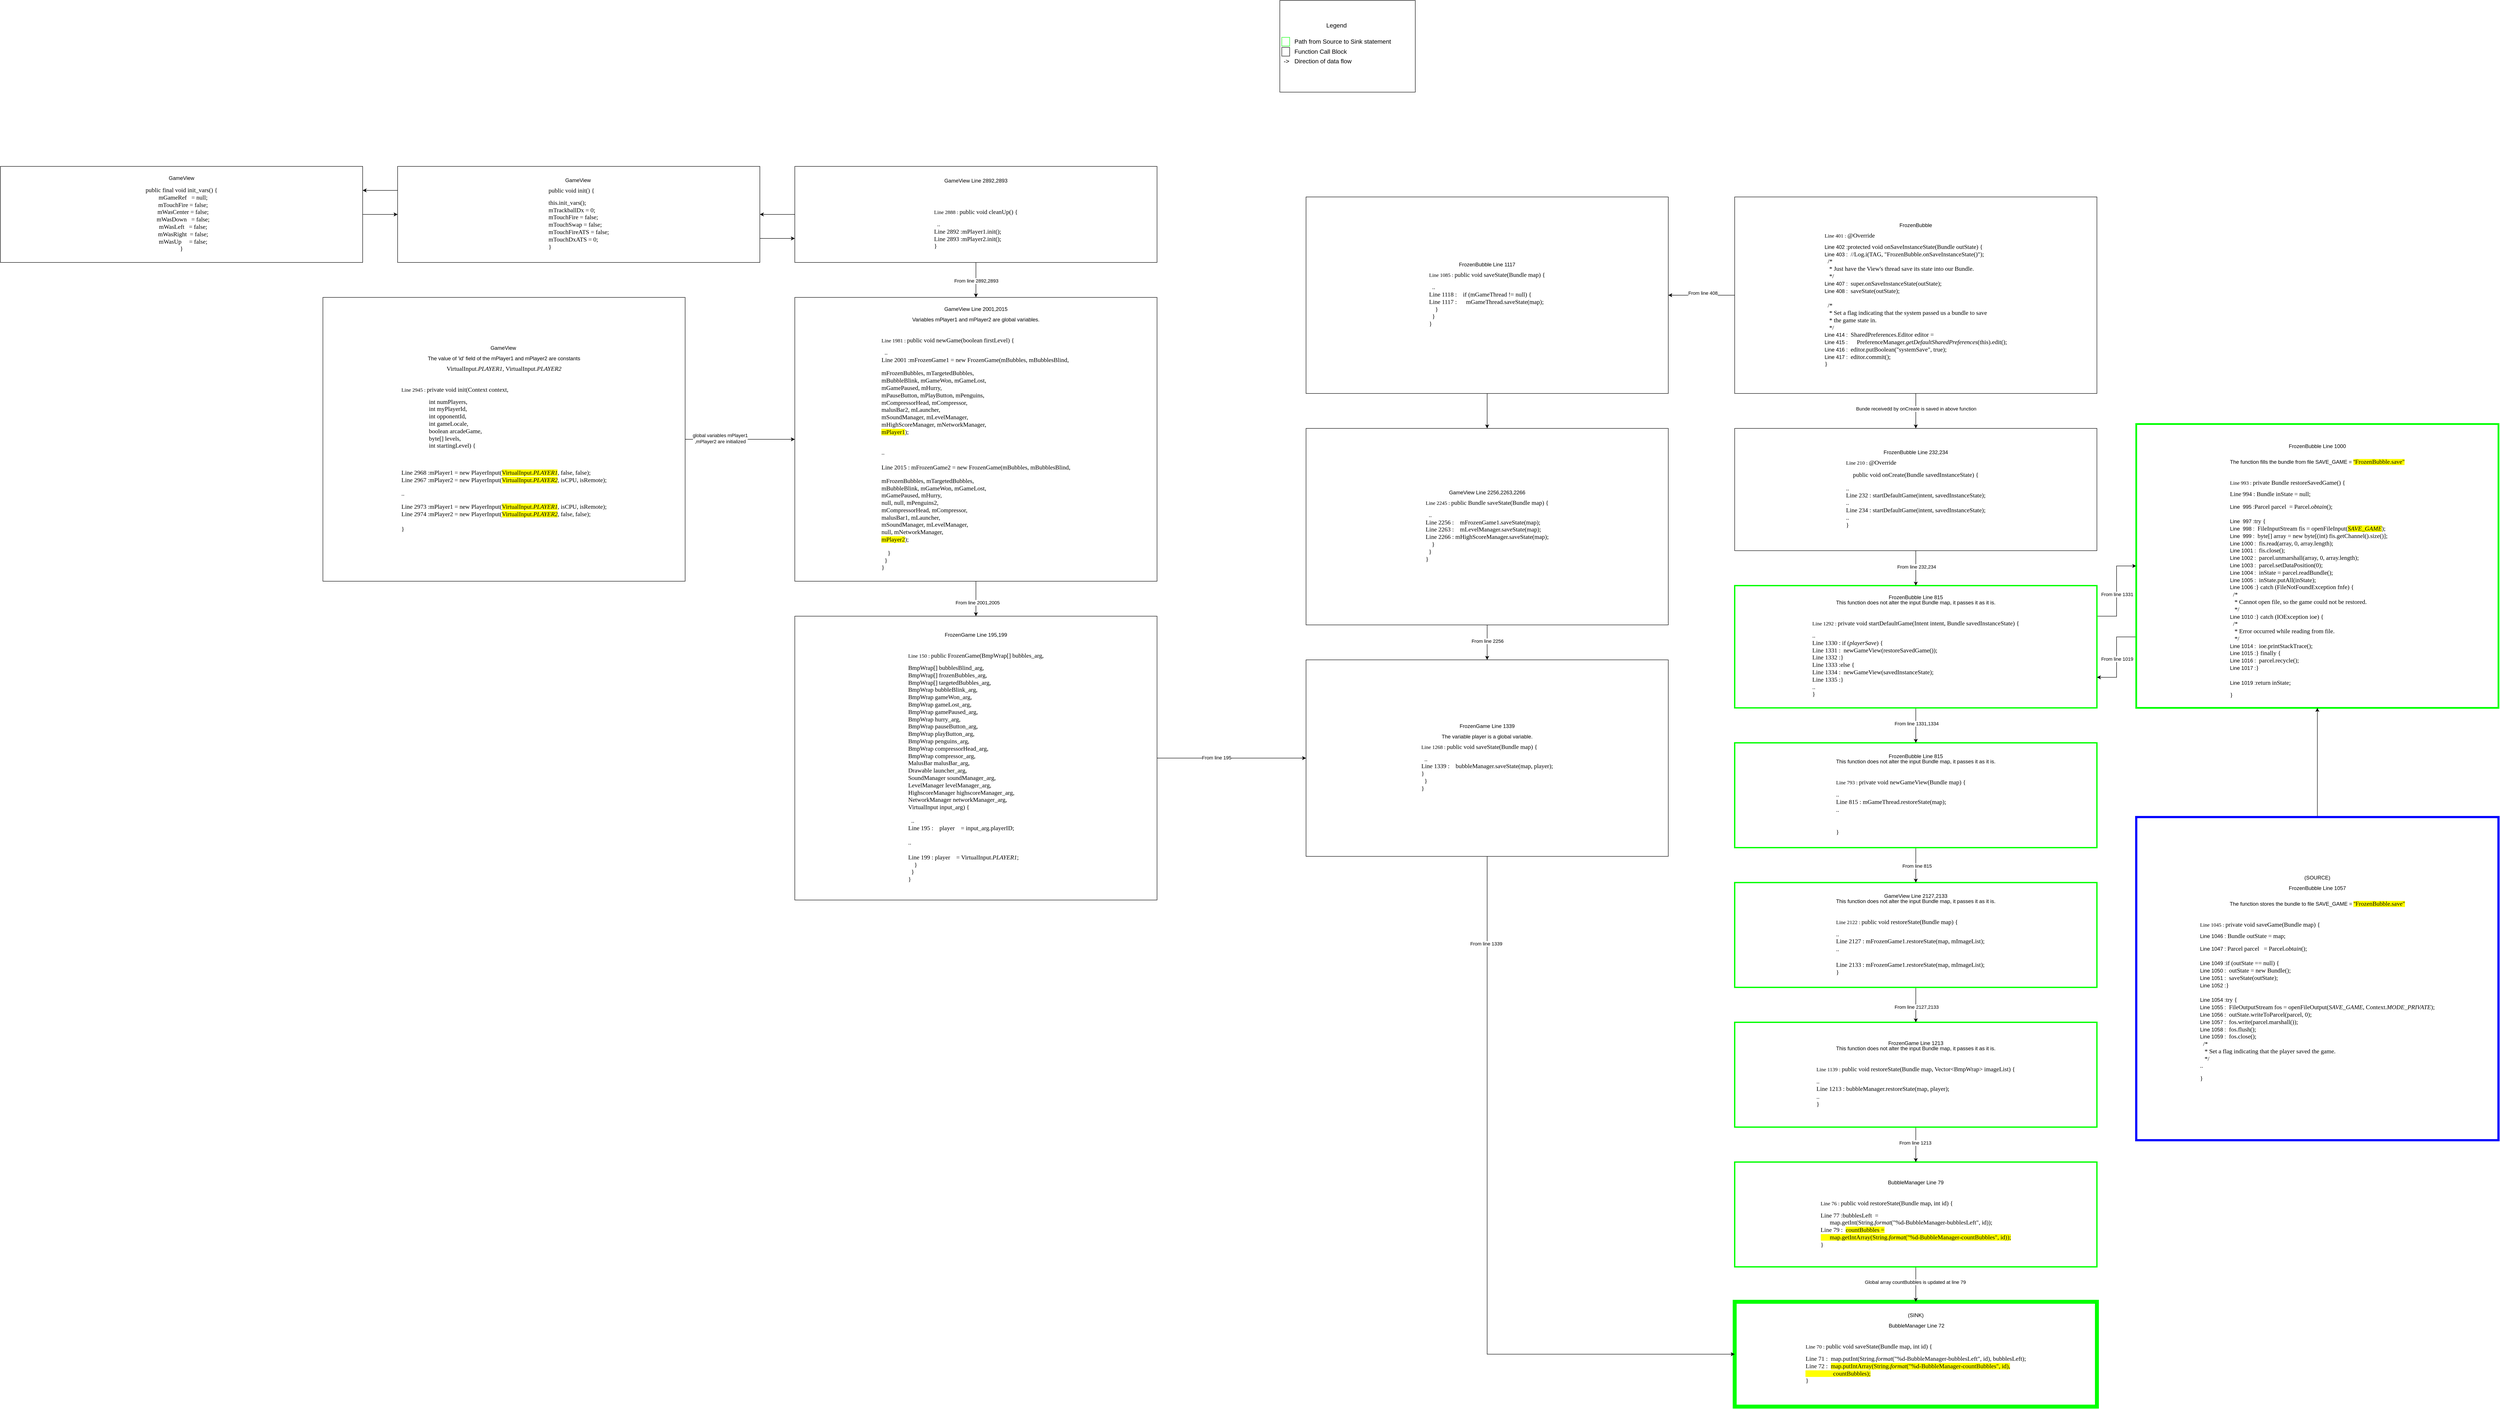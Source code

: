 <mxfile version="13.3.9" type="device"><diagram id="G0vPD9HcUubERHVvLz6Z" name="Page-1"><mxGraphModel dx="11840" dy="3567" grid="1" gridSize="10" guides="1" tooltips="1" connect="1" arrows="1" fold="1" page="1" pageScale="1" pageWidth="3300" pageHeight="4681" math="0" shadow="0"><root><mxCell id="0"/><mxCell id="1" parent="0"/><mxCell id="h_QS4e8SRoGH1HCcy8L_-116" style="edgeStyle=orthogonalEdgeStyle;rounded=0;orthogonalLoop=1;jettySize=auto;html=1;entryX=0.5;entryY=0;entryDx=0;entryDy=0;" parent="1" edge="1"><mxGeometry relative="1" as="geometry"><mxPoint x="-2797.5" y="4490" as="sourcePoint"/></mxGeometry></mxCell><mxCell id="h_QS4e8SRoGH1HCcy8L_-124" value="From line 219" style="edgeLabel;html=1;align=center;verticalAlign=middle;resizable=0;points=[];" parent="h_QS4e8SRoGH1HCcy8L_-116" vertex="1" connectable="0"><mxGeometry x="-0.45" y="-1" relative="1" as="geometry"><mxPoint as="offset"/></mxGeometry></mxCell><mxCell id="h_QS4e8SRoGH1HCcy8L_-120" style="edgeStyle=orthogonalEdgeStyle;rounded=0;orthogonalLoop=1;jettySize=auto;html=1;entryX=0.25;entryY=0;entryDx=0;entryDy=0;exitX=1;exitY=0.75;exitDx=0;exitDy=0;" parent="1" edge="1"><mxGeometry relative="1" as="geometry"><mxPoint x="-2492.5" y="4402.5" as="sourcePoint"/></mxGeometry></mxCell><mxCell id="h_QS4e8SRoGH1HCcy8L_-123" value="From Line 206" style="edgeLabel;html=1;align=center;verticalAlign=middle;resizable=0;points=[];" parent="h_QS4e8SRoGH1HCcy8L_-120" vertex="1" connectable="0"><mxGeometry x="-0.112" y="-1" relative="1" as="geometry"><mxPoint x="-1" as="offset"/></mxGeometry></mxCell><mxCell id="h_QS4e8SRoGH1HCcy8L_-121" style="edgeStyle=orthogonalEdgeStyle;rounded=0;orthogonalLoop=1;jettySize=auto;html=1;entryX=0;entryY=0.25;entryDx=0;entryDy=0;" parent="1" edge="1"><mxGeometry relative="1" as="geometry"><mxPoint x="-2492.5" y="4315.333" as="sourcePoint"/></mxGeometry></mxCell><mxCell id="h_QS4e8SRoGH1HCcy8L_-122" value="From Line 206" style="edgeLabel;html=1;align=center;verticalAlign=middle;resizable=0;points=[];" parent="h_QS4e8SRoGH1HCcy8L_-121" vertex="1" connectable="0"><mxGeometry x="-0.358" y="3" relative="1" as="geometry"><mxPoint x="-1" as="offset"/></mxGeometry></mxCell><mxCell id="h_QS4e8SRoGH1HCcy8L_-7" style="edgeStyle=orthogonalEdgeStyle;rounded=0;orthogonalLoop=1;jettySize=auto;html=1;entryX=0.5;entryY=0;entryDx=0;entryDy=0;" parent="1" edge="1"><mxGeometry relative="1" as="geometry"><mxPoint x="-2800" y="4070" as="sourcePoint"/></mxGeometry></mxCell><mxCell id="h_QS4e8SRoGH1HCcy8L_-140" value="From line 134" style="edgeLabel;html=1;align=center;verticalAlign=middle;resizable=0;points=[];" parent="h_QS4e8SRoGH1HCcy8L_-7" vertex="1" connectable="0"><mxGeometry x="-0.169" y="1" relative="1" as="geometry"><mxPoint as="offset"/></mxGeometry></mxCell><mxCell id="h_QS4e8SRoGH1HCcy8L_-117" style="edgeStyle=orthogonalEdgeStyle;rounded=0;orthogonalLoop=1;jettySize=auto;html=1;entryX=0.5;entryY=0;entryDx=0;entryDy=0;" parent="1" edge="1"><mxGeometry relative="1" as="geometry"><mxPoint x="-2800" y="3830" as="sourcePoint"/></mxGeometry></mxCell><mxCell id="h_QS4e8SRoGH1HCcy8L_-149" value="From line 543" style="edgeLabel;html=1;align=center;verticalAlign=middle;resizable=0;points=[];" parent="h_QS4e8SRoGH1HCcy8L_-117" vertex="1" connectable="0"><mxGeometry x="-0.217" y="-1" relative="1" as="geometry"><mxPoint as="offset"/></mxGeometry></mxCell><mxCell id="h_QS4e8SRoGH1HCcy8L_-13" value="From line 312" style="edgeStyle=orthogonalEdgeStyle;rounded=0;orthogonalLoop=1;jettySize=auto;html=1;entryX=0.5;entryY=0;entryDx=0;entryDy=0;" parent="1" edge="1"><mxGeometry relative="1" as="geometry"><mxPoint x="-2800" y="3580" as="sourcePoint"/></mxGeometry></mxCell><mxCell id="h_QS4e8SRoGH1HCcy8L_-32" value="&lt;p style=&quot;line-height: 100%&quot;&gt;&lt;font style=&quot;background-color: rgb(255 , 255 , 255) ; font-size: 12px&quot;&gt;(SINK)&lt;/font&gt;&lt;/p&gt;&lt;p style=&quot;line-height: 100%&quot;&gt;&lt;span style=&quot;background-color: rgb(255 , 255 , 255)&quot;&gt;&amp;nbsp;BubbleManager Line 72&lt;/span&gt;&lt;br&gt;&lt;/p&gt;&lt;p style=&quot;line-height: 100%&quot;&gt;&lt;br&gt;&lt;/p&gt;&lt;p style=&quot;text-align: left ; line-height: 100%&quot;&gt;&lt;font&gt;&lt;span style=&quot;font-family: &amp;#34;menlo&amp;#34;&quot;&gt;Line 70 :&amp;nbsp;&lt;/span&gt;&lt;/font&gt;&lt;span style=&quot;background-color: rgb(255 , 255 , 255)&quot;&gt;&lt;span style=&quot;font-family: &amp;#34;menlo&amp;#34; ; font-size: 10.5pt&quot;&gt;public void &lt;/span&gt;&lt;span style=&quot;font-family: &amp;#34;menlo&amp;#34; ; font-size: 10.5pt&quot;&gt;saveState&lt;/span&gt;&lt;span style=&quot;font-family: &amp;#34;menlo&amp;#34; ; font-size: 10.5pt&quot;&gt;(Bundle map&lt;/span&gt;&lt;span style=&quot;font-family: &amp;#34;menlo&amp;#34; ; font-size: 10.5pt&quot;&gt;, int &lt;/span&gt;&lt;span style=&quot;font-family: &amp;#34;menlo&amp;#34; ; font-size: 10.5pt&quot;&gt;id) {&lt;/span&gt;&lt;/span&gt;&lt;/p&gt;&lt;pre style=&quot;font-family: &amp;#34;menlo&amp;#34; ; font-size: 10.5pt&quot;&gt;&lt;div style=&quot;text-align: left&quot;&gt;&lt;span style=&quot;font-size: 10.5pt ; text-align: center&quot;&gt;Line 71 :&lt;/span&gt;&lt;span style=&quot;background-color: rgb(255 , 255 , 255) ; font-size: 10.5pt&quot;&gt;&amp;nbsp; map.putInt(String.&lt;/span&gt;&lt;span style=&quot;font-size: 10.5pt ; font-style: italic&quot;&gt;format&lt;/span&gt;&lt;span style=&quot;background-color: rgb(255 , 255 , 255) ; font-size: 10.5pt&quot;&gt;(&lt;/span&gt;&lt;span style=&quot;background-color: rgb(255 , 255 , 255) ; font-size: 10.5pt&quot;&gt;&quot;%d-BubbleManager-bubblesLeft&quot;&lt;/span&gt;&lt;span style=&quot;background-color: rgb(255 , 255 , 255) ; font-size: 10.5pt&quot;&gt;, &lt;/span&gt;&lt;span style=&quot;background-color: rgb(255 , 255 , 255) ; font-size: 10.5pt&quot;&gt;id)&lt;/span&gt;&lt;span style=&quot;background-color: rgb(255 , 255 , 255) ; font-size: 10.5pt&quot;&gt;, &lt;/span&gt;&lt;span style=&quot;background-color: rgb(255 , 255 , 255) ; font-size: 10.5pt&quot;&gt;bubblesLeft&lt;/span&gt;&lt;span style=&quot;background-color: rgb(255 , 255 , 255) ; font-size: 10.5pt&quot;&gt;)&lt;/span&gt;&lt;span style=&quot;background-color: rgb(255 , 255 , 255) ; font-size: 10.5pt&quot;&gt;;&lt;/span&gt;&lt;/div&gt;&lt;div style=&quot;text-align: left&quot;&gt;&lt;span style=&quot;font-size: 10.5pt ; text-align: center&quot;&gt;Line 72 :&lt;/span&gt;&lt;span style=&quot;background-color: rgb(255 , 255 , 255) ; font-size: 10.5pt&quot;&gt;  &lt;/span&gt;&lt;span style=&quot;background-color: rgb(255 , 255 , 0)&quot;&gt;&lt;span style=&quot;font-size: 10.5pt&quot;&gt;map.putIntArray(String.&lt;/span&gt;&lt;span style=&quot;font-size: 10.5pt ; font-style: italic&quot;&gt;format&lt;/span&gt;&lt;span style=&quot;font-size: 10.5pt&quot;&gt;(&lt;/span&gt;&lt;span style=&quot;font-size: 10.5pt&quot;&gt;&quot;%d-BubbleManager-countBubbles&quot;&lt;/span&gt;&lt;span style=&quot;font-size: 10.5pt&quot;&gt;, &lt;/span&gt;&lt;span style=&quot;font-size: 10.5pt&quot;&gt;id)&lt;/span&gt;&lt;span style=&quot;font-size: 10.5pt&quot;&gt;,&lt;/span&gt;&lt;/span&gt;&lt;/div&gt;&lt;div style=&quot;text-align: left&quot;&gt;&lt;span style=&quot;background-color: rgb(255 , 255 , 0)&quot;&gt;&lt;span style=&quot;font-size: 10.5pt&quot;&gt;                  &lt;/span&gt;&lt;span style=&quot;font-size: 10.5pt&quot;&gt;countBubbles&lt;/span&gt;&lt;span style=&quot;font-size: 10.5pt&quot;&gt;)&lt;/span&gt;&lt;span style=&quot;font-size: 10.5pt&quot;&gt;;&lt;/span&gt;&lt;/span&gt;&lt;/div&gt;&lt;div style=&quot;background-color: rgb(255 , 255 , 255) ; text-align: left&quot;&gt;&lt;span style=&quot;font-size: 10.5pt&quot;&gt;}&lt;/span&gt;&lt;/div&gt;&lt;/pre&gt;&lt;p style=&quot;text-align: left ; line-height: 100%&quot;&gt;&lt;br&gt;&lt;/p&gt;&lt;p&gt;&lt;/p&gt;" style="rounded=0;whiteSpace=wrap;html=1;strokeColor=#00FF00;strokeWidth=9;" parent="1" vertex="1"><mxGeometry x="-2019" y="4230" width="829" height="240" as="geometry"/></mxCell><mxCell id="xlXAGSTkmPA9iT7bq2Ar-3" style="edgeStyle=orthogonalEdgeStyle;rounded=0;orthogonalLoop=1;jettySize=auto;html=1;entryX=0.5;entryY=0;entryDx=0;entryDy=0;" parent="1" source="xlXAGSTkmPA9iT7bq2Ar-1" target="h_QS4e8SRoGH1HCcy8L_-32" edge="1"><mxGeometry relative="1" as="geometry"/></mxCell><mxCell id="xlXAGSTkmPA9iT7bq2Ar-4" value="Global array countBubbles is updated at line 79" style="edgeLabel;html=1;align=center;verticalAlign=middle;resizable=0;points=[];" parent="xlXAGSTkmPA9iT7bq2Ar-3" vertex="1" connectable="0"><mxGeometry x="-0.163" y="-2" relative="1" as="geometry"><mxPoint y="1" as="offset"/></mxGeometry></mxCell><mxCell id="xlXAGSTkmPA9iT7bq2Ar-1" value="&lt;p style=&quot;line-height: 100%&quot;&gt;&lt;span style=&quot;background-color: rgb(255 , 255 , 255)&quot;&gt;BubbleManager Line 79&lt;/span&gt;&lt;br&gt;&lt;/p&gt;&lt;p style=&quot;line-height: 100%&quot;&gt;&lt;br&gt;&lt;/p&gt;&lt;p style=&quot;text-align: left ; line-height: 100%&quot;&gt;&lt;font&gt;&lt;span style=&quot;font-family: &amp;#34;menlo&amp;#34;&quot;&gt;Line 76 :&amp;nbsp;&lt;/span&gt;&lt;/font&gt;&lt;span style=&quot;background-color: rgb(255 , 255 , 255)&quot;&gt;&lt;span style=&quot;font-family: &amp;#34;menlo&amp;#34; ; font-size: 10.5pt&quot;&gt;public void &lt;/span&gt;&lt;span style=&quot;font-family: &amp;#34;menlo&amp;#34; ; font-size: 10.5pt&quot;&gt;restoreState&lt;/span&gt;&lt;span style=&quot;font-family: &amp;#34;menlo&amp;#34; ; font-size: 10.5pt&quot;&gt;(Bundle map&lt;/span&gt;&lt;span style=&quot;font-family: &amp;#34;menlo&amp;#34; ; font-size: 10.5pt&quot;&gt;, int &lt;/span&gt;&lt;span style=&quot;font-family: &amp;#34;menlo&amp;#34; ; font-size: 10.5pt&quot;&gt;id) {&lt;/span&gt;&lt;/span&gt;&lt;/p&gt;&lt;pre style=&quot;font-family: &amp;#34;menlo&amp;#34; ; font-size: 10.5pt&quot;&gt;&lt;div style=&quot;text-align: left&quot;&gt;&lt;span style=&quot;background-color: rgb(255 , 255 , 255) ; font-size: 10.5pt&quot;&gt;&lt;/span&gt;&lt;span style=&quot;font-size: 10.5pt ; text-align: center&quot;&gt;Line 77 :&lt;/span&gt;&lt;span style=&quot;background-color: rgb(255 , 255 , 255) ; font-size: 10.5pt&quot;&gt;bubblesLeft  &lt;/span&gt;&lt;span style=&quot;background-color: rgb(255 , 255 , 255) ; font-size: 10.5pt&quot;&gt;=&lt;/span&gt;&lt;/div&gt;&lt;span style=&quot;background-color: rgb(255 , 255 , 255)&quot;&gt;&lt;div style=&quot;text-align: left&quot;&gt;&lt;span style=&quot;font-size: 10.5pt&quot;&gt;&amp;nbsp; &amp;nbsp; &amp;nbsp; map.getInt(String.&lt;/span&gt;&lt;span style=&quot;font-size: 10.5pt ; font-style: italic&quot;&gt;format&lt;/span&gt;&lt;span style=&quot;font-size: 10.5pt&quot;&gt;(&lt;/span&gt;&lt;span style=&quot;font-size: 10.5pt&quot;&gt;&quot;%d-BubbleManager-bubblesLeft&quot;&lt;/span&gt;&lt;span style=&quot;font-size: 10.5pt&quot;&gt;, &lt;/span&gt;&lt;span style=&quot;font-size: 10.5pt&quot;&gt;id))&lt;/span&gt;&lt;span style=&quot;font-size: 10.5pt&quot;&gt;;&lt;/span&gt;&lt;/div&gt;&lt;/span&gt;&lt;div style=&quot;text-align: left&quot;&gt;&lt;span style=&quot;background-color: rgb(255 , 255 , 255) ; font-size: 10.5pt ; text-align: center&quot;&gt;Line 79 :&lt;/span&gt;&lt;span style=&quot;background-color: rgb(255 , 255 , 255) ; font-size: 10.5pt&quot;&gt;  &lt;/span&gt;&lt;span style=&quot;background-color: rgb(255 , 255 , 0)&quot;&gt;&lt;span style=&quot;font-size: 10.5pt&quot;&gt;countBubbles &lt;/span&gt;&lt;span style=&quot;font-size: 10.5pt&quot;&gt;=&lt;/span&gt;&lt;/span&gt;&lt;/div&gt;&lt;div style=&quot;text-align: left&quot;&gt;&lt;span style=&quot;background-color: rgb(255 , 255 , 0)&quot;&gt;&lt;span style=&quot;font-size: 10.5pt&quot;&gt;&amp;nbsp; &amp;nbsp; &amp;nbsp; map.getIntArray(String.&lt;/span&gt;&lt;span style=&quot;font-size: 10.5pt ; font-style: italic&quot;&gt;format&lt;/span&gt;&lt;span style=&quot;font-size: 10.5pt&quot;&gt;(&lt;/span&gt;&lt;span style=&quot;font-size: 10.5pt&quot;&gt;&quot;%d-BubbleManager-countBubbles&quot;&lt;/span&gt;&lt;span style=&quot;font-size: 10.5pt&quot;&gt;, &lt;/span&gt;&lt;span style=&quot;font-size: 10.5pt&quot;&gt;id))&lt;/span&gt;&lt;span style=&quot;font-size: 10.5pt&quot;&gt;;&lt;/span&gt;&lt;/span&gt;&lt;/div&gt;&lt;div style=&quot;background-color: rgb(255 , 255 , 255) ; text-align: left&quot;&gt;&lt;span style=&quot;font-size: 10.5pt&quot;&gt;}&lt;/span&gt;&lt;/div&gt;&lt;/pre&gt;&lt;p&gt;&lt;/p&gt;" style="rounded=0;whiteSpace=wrap;html=1;strokeWidth=3;strokeColor=#00FF00;" parent="1" vertex="1"><mxGeometry x="-2019" y="3910" width="829" height="240" as="geometry"/></mxCell><mxCell id="xlXAGSTkmPA9iT7bq2Ar-7" style="edgeStyle=orthogonalEdgeStyle;rounded=0;orthogonalLoop=1;jettySize=auto;html=1;" parent="1" source="xlXAGSTkmPA9iT7bq2Ar-5" target="xlXAGSTkmPA9iT7bq2Ar-1" edge="1"><mxGeometry relative="1" as="geometry"/></mxCell><mxCell id="xlXAGSTkmPA9iT7bq2Ar-8" value="From line 1213" style="edgeLabel;html=1;align=center;verticalAlign=middle;resizable=0;points=[];" parent="xlXAGSTkmPA9iT7bq2Ar-7" vertex="1" connectable="0"><mxGeometry x="-0.134" y="-2" relative="1" as="geometry"><mxPoint y="1" as="offset"/></mxGeometry></mxCell><mxCell id="xlXAGSTkmPA9iT7bq2Ar-5" value="&lt;p style=&quot;line-height: 100%&quot;&gt;&lt;span style=&quot;background-color: rgb(255 , 255 , 255)&quot;&gt;FrozenGame Line 1213&lt;br&gt;&lt;/span&gt;This function does not alter the input Bundle map, it passes it as it is.&lt;/p&gt;&lt;p style=&quot;line-height: 100%&quot;&gt;&lt;br&gt;&lt;/p&gt;&lt;p style=&quot;text-align: left ; line-height: 100%&quot;&gt;&lt;font&gt;&lt;span style=&quot;font-family: &amp;#34;menlo&amp;#34;&quot;&gt;Line 1139 :&amp;nbsp;&lt;/span&gt;&lt;/font&gt;&lt;span style=&quot;background-color: rgb(255 , 255 , 255)&quot;&gt;&lt;span style=&quot;font-family: &amp;#34;menlo&amp;#34; ; font-size: 10.5pt ; text-align: center&quot;&gt;public void &lt;/span&gt;&lt;span style=&quot;font-family: &amp;#34;menlo&amp;#34; ; font-size: 10.5pt ; text-align: center&quot;&gt;restoreState&lt;/span&gt;&lt;span style=&quot;font-family: &amp;#34;menlo&amp;#34; ; font-size: 10.5pt ; text-align: center&quot;&gt;(Bundle map&lt;/span&gt;&lt;span style=&quot;font-family: &amp;#34;menlo&amp;#34; ; font-size: 10.5pt ; text-align: center&quot;&gt;, &lt;/span&gt;&lt;span style=&quot;font-family: &amp;#34;menlo&amp;#34; ; font-size: 10.5pt ; text-align: center&quot;&gt;Vector&amp;lt;BmpWrap&amp;gt; imageList) {&lt;/span&gt;&lt;/span&gt;&lt;/p&gt;&lt;pre style=&quot;font-size: 10.5pt&quot;&gt;&lt;div style=&quot;font-family: &amp;#34;menlo&amp;#34; ; text-align: left&quot;&gt;&lt;span style=&quot;font-size: 10.5pt ; white-space: normal ; text-align: center&quot;&gt;..&lt;/span&gt;&lt;/div&gt;&lt;div style=&quot;font-family: &amp;#34;menlo&amp;#34; ; text-align: left&quot;&gt;&lt;span style=&quot;font-size: 10.5pt ; white-space: normal ; text-align: center&quot;&gt;Line 1213 :&lt;/span&gt;&lt;span style=&quot;font-size: 10.5pt ; white-space: normal&quot;&gt; &lt;/span&gt;&lt;span style=&quot;font-size: 10.5pt ; white-space: normal ; font-family: &amp;#34;menlo&amp;#34; ; text-align: center&quot;&gt;bubbleManager&lt;/span&gt;&lt;span style=&quot;font-size: 10.5pt ; white-space: normal ; font-family: &amp;#34;menlo&amp;#34; ; text-align: center&quot;&gt;.restoreState(map&lt;/span&gt;&lt;span style=&quot;font-size: 10.5pt ; white-space: normal ; font-family: &amp;#34;menlo&amp;#34; ; text-align: center&quot;&gt;, &lt;/span&gt;&lt;span style=&quot;font-size: 10.5pt ; white-space: normal ; font-family: &amp;#34;menlo&amp;#34; ; text-align: center&quot;&gt;player&lt;/span&gt;&lt;span style=&quot;font-size: 10.5pt ; white-space: normal ; font-family: &amp;#34;menlo&amp;#34; ; text-align: center&quot;&gt;)&lt;/span&gt;&lt;span style=&quot;font-size: 10.5pt ; white-space: normal ; font-family: &amp;#34;menlo&amp;#34; ; text-align: center&quot;&gt;;&lt;/span&gt;&lt;br&gt;&lt;span style=&quot;background-color: rgb(255 , 255 , 255) ; font-size: 10.5pt&quot;&gt;&lt;/span&gt;&lt;/div&gt;&lt;div style=&quot;text-align: left&quot;&gt;&lt;font face=&quot;Menlo&quot;&gt;&lt;span style=&quot;white-space: normal&quot;&gt;..&lt;/span&gt;&lt;/font&gt;&lt;/div&gt;&lt;div style=&quot;font-family: &amp;#34;menlo&amp;#34; ; background-color: rgb(255 , 255 , 255) ; text-align: left&quot;&gt;&lt;span style=&quot;font-size: 10.5pt&quot;&gt;}&lt;/span&gt;&lt;/div&gt;&lt;/pre&gt;&lt;p&gt;&lt;/p&gt;" style="rounded=0;whiteSpace=wrap;html=1;strokeWidth=3;strokeColor=#00FF00;" parent="1" vertex="1"><mxGeometry x="-2019" y="3590" width="829" height="240" as="geometry"/></mxCell><mxCell id="xlXAGSTkmPA9iT7bq2Ar-11" style="edgeStyle=orthogonalEdgeStyle;rounded=0;orthogonalLoop=1;jettySize=auto;html=1;" parent="1" source="xlXAGSTkmPA9iT7bq2Ar-9" target="xlXAGSTkmPA9iT7bq2Ar-5" edge="1"><mxGeometry relative="1" as="geometry"/></mxCell><mxCell id="xlXAGSTkmPA9iT7bq2Ar-12" value="From line 2127,2133" style="edgeLabel;html=1;align=center;verticalAlign=middle;resizable=0;points=[];" parent="xlXAGSTkmPA9iT7bq2Ar-11" vertex="1" connectable="0"><mxGeometry x="0.102" y="1" relative="1" as="geometry"><mxPoint y="1" as="offset"/></mxGeometry></mxCell><mxCell id="xlXAGSTkmPA9iT7bq2Ar-9" value="&lt;p style=&quot;line-height: 100%&quot;&gt;&lt;span style=&quot;background-color: rgb(255 , 255 , 255)&quot;&gt;GameView Line 2127,2133&lt;br&gt;&lt;/span&gt;This function does not alter the input Bundle map, it passes it as it is.&lt;/p&gt;&lt;p style=&quot;line-height: 100%&quot;&gt;&lt;br&gt;&lt;/p&gt;&lt;p style=&quot;text-align: left ; line-height: 100%&quot;&gt;&lt;span style=&quot;background-color: rgb(255 , 255 , 255)&quot;&gt;&lt;font&gt;&lt;span style=&quot;font-family: &amp;#34;menlo&amp;#34;&quot;&gt;Line 2122 :&amp;nbsp;&lt;/span&gt;&lt;/font&gt;&lt;span style=&quot;font-family: &amp;#34;menlo&amp;#34; ; font-size: 10.5pt ; text-align: center&quot;&gt;public void &lt;/span&gt;&lt;span style=&quot;font-family: &amp;#34;menlo&amp;#34; ; font-size: 10.5pt ; text-align: center&quot;&gt;restoreState&lt;/span&gt;&lt;span style=&quot;font-family: &amp;#34;menlo&amp;#34; ; font-size: 10.5pt ; text-align: center&quot;&gt;(Bundle map) {&lt;/span&gt;&lt;/span&gt;&lt;/p&gt;&lt;pre style=&quot;font-size: 10.5pt&quot;&gt;&lt;div style=&quot;font-family: &amp;#34;menlo&amp;#34; ; text-align: left&quot;&gt;&lt;span style=&quot;font-size: 10.5pt ; text-align: center ; background-color: rgb(255 , 255 , 255)&quot;&gt;..&lt;/span&gt;&lt;/div&gt;&lt;div style=&quot;font-family: &amp;#34;menlo&amp;#34; ; text-align: left&quot;&gt;&lt;span style=&quot;background-color: rgb(255 , 255 , 255)&quot;&gt;&lt;span style=&quot;font-size: 10.5pt ; text-align: center&quot;&gt;Line 2127 :&lt;/span&gt;&lt;span style=&quot;font-size: 10.5pt&quot;&gt; &lt;/span&gt;&lt;span style=&quot;font-family: &amp;#34;menlo&amp;#34; ; font-size: 10.5pt ; text-align: center&quot;&gt;mFrozenGame1&lt;/span&gt;&lt;span style=&quot;font-family: &amp;#34;menlo&amp;#34; ; font-size: 10.5pt ; text-align: center&quot;&gt;.restoreState(map&lt;/span&gt;&lt;span style=&quot;font-family: &amp;#34;menlo&amp;#34; ; font-size: 10.5pt ; text-align: center&quot;&gt;, &lt;/span&gt;&lt;span style=&quot;font-family: &amp;#34;menlo&amp;#34; ; font-size: 10.5pt ; text-align: center&quot;&gt;mImageList&lt;/span&gt;&lt;span style=&quot;font-family: &amp;#34;menlo&amp;#34; ; font-size: 10.5pt ; text-align: center&quot;&gt;)&lt;/span&gt;&lt;span style=&quot;font-family: &amp;#34;menlo&amp;#34; ; font-size: 10.5pt ; text-align: center&quot;&gt;;&lt;/span&gt;&lt;br&gt;&lt;span style=&quot;font-size: 10.5pt&quot;&gt;&lt;/span&gt;&lt;/span&gt;&lt;/div&gt;&lt;div style=&quot;text-align: left&quot;&gt;&lt;font face=&quot;Menlo&quot;&gt;&lt;span style=&quot;background-color: rgb(255 , 255 , 255)&quot;&gt;..&lt;/span&gt;&lt;/font&gt;&lt;/div&gt;&lt;div style=&quot;text-align: left&quot;&gt;&lt;font face=&quot;Menlo&quot;&gt;&lt;span style=&quot;background-color: rgb(255 , 255 , 255)&quot;&gt;&lt;br&gt;&lt;/span&gt;&lt;/font&gt;&lt;/div&gt;&lt;div style=&quot;text-align: left&quot;&gt;&lt;span style=&quot;background-color: rgb(255 , 255 , 255)&quot;&gt;&lt;font face=&quot;Menlo&quot;&gt;&lt;span&gt;Line 2133 : &lt;/span&gt;&lt;/font&gt;&lt;span style=&quot;font-family: &amp;#34;menlo&amp;#34; ; font-size: 10.5pt ; text-align: center&quot;&gt;mFrozenGame1&lt;/span&gt;&lt;span style=&quot;font-family: &amp;#34;menlo&amp;#34; ; font-size: 10.5pt ; text-align: center&quot;&gt;.restoreState(map&lt;/span&gt;&lt;span style=&quot;font-family: &amp;#34;menlo&amp;#34; ; font-size: 10.5pt ; text-align: center&quot;&gt;, &lt;/span&gt;&lt;span style=&quot;font-family: &amp;#34;menlo&amp;#34; ; font-size: 10.5pt ; text-align: center&quot;&gt;mImageList&lt;/span&gt;&lt;span style=&quot;font-family: &amp;#34;menlo&amp;#34; ; font-size: 10.5pt ; text-align: center&quot;&gt;)&lt;/span&gt;&lt;span style=&quot;font-family: &amp;#34;menlo&amp;#34; ; font-size: 10.5pt ; text-align: center&quot;&gt;;&lt;/span&gt;&lt;/span&gt;&lt;span style=&quot;font-family: &amp;#34;menlo&amp;#34; ; font-size: 10.5pt&quot;&gt;&lt;/span&gt;&lt;/div&gt;&lt;div style=&quot;font-family: &amp;#34;menlo&amp;#34; ; background-color: rgb(255 , 255 , 255) ; text-align: left&quot;&gt;&lt;span style=&quot;font-size: 10.5pt&quot;&gt;}&lt;/span&gt;&lt;/div&gt;&lt;/pre&gt;&lt;p&gt;&lt;/p&gt;" style="rounded=0;whiteSpace=wrap;html=1;strokeWidth=3;strokeColor=#00FF00;" parent="1" vertex="1"><mxGeometry x="-2019" y="3270" width="829" height="240" as="geometry"/></mxCell><mxCell id="xlXAGSTkmPA9iT7bq2Ar-15" style="edgeStyle=orthogonalEdgeStyle;rounded=0;orthogonalLoop=1;jettySize=auto;html=1;entryX=0.5;entryY=0;entryDx=0;entryDy=0;" parent="1" source="xlXAGSTkmPA9iT7bq2Ar-13" target="xlXAGSTkmPA9iT7bq2Ar-9" edge="1"><mxGeometry relative="1" as="geometry"/></mxCell><mxCell id="xlXAGSTkmPA9iT7bq2Ar-16" value="From line 815" style="edgeLabel;html=1;align=center;verticalAlign=middle;resizable=0;points=[];" parent="xlXAGSTkmPA9iT7bq2Ar-15" vertex="1" connectable="0"><mxGeometry x="0.013" y="2" relative="1" as="geometry"><mxPoint y="1" as="offset"/></mxGeometry></mxCell><mxCell id="xlXAGSTkmPA9iT7bq2Ar-13" value="&lt;p style=&quot;line-height: 100%&quot;&gt;&lt;span style=&quot;background-color: rgb(255 , 255 , 255)&quot;&gt;FrozenBubble Line 815&lt;br&gt;&lt;/span&gt;This function does not alter the input Bundle map, it passes it as it is.&lt;/p&gt;&lt;p style=&quot;line-height: 100%&quot;&gt;&lt;br&gt;&lt;/p&gt;&lt;p style=&quot;text-align: left ; line-height: 100%&quot;&gt;&lt;span style=&quot;background-color: rgb(255 , 255 , 255)&quot;&gt;&lt;font&gt;&lt;span style=&quot;font-family: &amp;#34;menlo&amp;#34;&quot;&gt;Line 793 :&amp;nbsp;&lt;/span&gt;&lt;/font&gt;&lt;span style=&quot;font-family: &amp;#34;menlo&amp;#34; ; font-size: 10.5pt ; text-align: center&quot;&gt;private void &lt;/span&gt;&lt;span style=&quot;font-family: &amp;#34;menlo&amp;#34; ; font-size: 10.5pt ; text-align: center&quot;&gt;newGameView&lt;/span&gt;&lt;span style=&quot;font-family: &amp;#34;menlo&amp;#34; ; font-size: 10.5pt ; text-align: center&quot;&gt;(Bundle map) {&lt;/span&gt;&lt;/span&gt;&lt;/p&gt;&lt;pre style=&quot;font-size: 10.5pt&quot;&gt;&lt;div style=&quot;font-family: &amp;#34;menlo&amp;#34; ; text-align: left&quot;&gt;&lt;span style=&quot;font-size: 10.5pt ; text-align: center ; background-color: rgb(255 , 255 , 255)&quot;&gt;..&lt;/span&gt;&lt;/div&gt;&lt;div style=&quot;font-family: &amp;#34;menlo&amp;#34; ; text-align: left&quot;&gt;&lt;span style=&quot;background-color: rgb(255 , 255 , 255)&quot;&gt;&lt;span style=&quot;font-size: 10.5pt ; text-align: center&quot;&gt;Line 815 :&lt;/span&gt;&lt;span style=&quot;font-size: 10.5pt&quot;&gt; &lt;/span&gt;&lt;span style=&quot;font-family: &amp;#34;menlo&amp;#34; ; font-size: 10.5pt ; text-align: center&quot;&gt;mGameThread&lt;/span&gt;&lt;span style=&quot;font-family: &amp;#34;menlo&amp;#34; ; font-size: 10.5pt ; text-align: center&quot;&gt;.restoreState(map)&lt;/span&gt;&lt;span style=&quot;font-family: &amp;#34;menlo&amp;#34; ; font-size: 10.5pt ; text-align: center&quot;&gt;;&lt;/span&gt;&lt;/span&gt;&lt;/div&gt;&lt;div style=&quot;text-align: left&quot;&gt;&lt;font face=&quot;Menlo&quot; style=&quot;background-color: rgb(255 , 255 , 255)&quot;&gt;..&lt;/font&gt;&lt;/div&gt;&lt;div style=&quot;text-align: left&quot;&gt;&lt;font face=&quot;Menlo&quot;&gt;&lt;span style=&quot;background-color: rgb(255 , 255 , 255)&quot;&gt;&lt;br&gt;&lt;/span&gt;&lt;/font&gt;&lt;/div&gt;&lt;br&gt;&lt;div style=&quot;font-family: &amp;#34;menlo&amp;#34; ; background-color: rgb(255 , 255 , 255) ; text-align: left&quot;&gt;&lt;span style=&quot;font-size: 10.5pt&quot;&gt;}&lt;/span&gt;&lt;/div&gt;&lt;/pre&gt;&lt;p&gt;&lt;/p&gt;" style="rounded=0;whiteSpace=wrap;html=1;strokeWidth=3;strokeColor=#00FF00;" parent="1" vertex="1"><mxGeometry x="-2019" y="2950" width="829" height="240" as="geometry"/></mxCell><mxCell id="xlXAGSTkmPA9iT7bq2Ar-19" style="edgeStyle=orthogonalEdgeStyle;rounded=0;orthogonalLoop=1;jettySize=auto;html=1;entryX=0.5;entryY=0;entryDx=0;entryDy=0;" parent="1" source="xlXAGSTkmPA9iT7bq2Ar-17" target="xlXAGSTkmPA9iT7bq2Ar-13" edge="1"><mxGeometry relative="1" as="geometry"/></mxCell><mxCell id="xlXAGSTkmPA9iT7bq2Ar-20" value="From line 1331,1334" style="edgeLabel;html=1;align=center;verticalAlign=middle;resizable=0;points=[];" parent="xlXAGSTkmPA9iT7bq2Ar-19" vertex="1" connectable="0"><mxGeometry x="-0.134" y="1" relative="1" as="geometry"><mxPoint y="1" as="offset"/></mxGeometry></mxCell><mxCell id="xlXAGSTkmPA9iT7bq2Ar-24" value="" style="edgeStyle=orthogonalEdgeStyle;rounded=0;orthogonalLoop=1;jettySize=auto;html=1;exitX=1;exitY=0.25;exitDx=0;exitDy=0;" parent="1" source="xlXAGSTkmPA9iT7bq2Ar-17" target="xlXAGSTkmPA9iT7bq2Ar-23" edge="1"><mxGeometry relative="1" as="geometry"/></mxCell><mxCell id="xlXAGSTkmPA9iT7bq2Ar-27" value="From line 1331" style="edgeLabel;html=1;align=center;verticalAlign=middle;resizable=0;points=[];" parent="xlXAGSTkmPA9iT7bq2Ar-24" vertex="1" connectable="0"><mxGeometry x="-0.067" y="-1" relative="1" as="geometry"><mxPoint as="offset"/></mxGeometry></mxCell><mxCell id="xlXAGSTkmPA9iT7bq2Ar-17" value="&lt;p style=&quot;line-height: 100%&quot;&gt;&lt;span style=&quot;background-color: rgb(255 , 255 , 255)&quot;&gt;FrozenBubble Line 815&lt;br&gt;&lt;/span&gt;This function does not alter the input Bundle map, it passes it as it is.&lt;/p&gt;&lt;p style=&quot;text-align: left ; line-height: 100%&quot;&gt;&lt;span style=&quot;background-color: rgb(255 , 255 , 255)&quot;&gt;&lt;br&gt;&lt;/span&gt;&lt;/p&gt;&lt;p style=&quot;text-align: left ; line-height: 100%&quot;&gt;&lt;span style=&quot;background-color: rgb(255 , 255 , 255)&quot;&gt;&lt;font&gt;&lt;span style=&quot;font-family: &amp;#34;menlo&amp;#34;&quot;&gt;Line 1292 :&amp;nbsp;&lt;/span&gt;&lt;/font&gt;&lt;span style=&quot;font-family: &amp;#34;menlo&amp;#34; ; font-size: 10.5pt&quot;&gt;private void &lt;/span&gt;&lt;span style=&quot;font-family: &amp;#34;menlo&amp;#34; ; font-size: 10.5pt&quot;&gt;startDefaultGame&lt;/span&gt;&lt;span style=&quot;font-family: &amp;#34;menlo&amp;#34; ; font-size: 10.5pt&quot;&gt;(Intent intent&lt;/span&gt;&lt;span style=&quot;font-family: &amp;#34;menlo&amp;#34; ; font-size: 10.5pt&quot;&gt;, &lt;/span&gt;&lt;span style=&quot;font-family: &amp;#34;menlo&amp;#34; ; font-size: 10.5pt&quot;&gt;Bundle savedInstanceState) {&lt;/span&gt;&lt;/span&gt;&lt;/p&gt;&lt;pre style=&quot;font-size: 10.5pt&quot;&gt;&lt;div style=&quot;text-align: left ; font-family: &amp;#34;menlo&amp;#34;&quot;&gt;&lt;span style=&quot;font-size: 10.5pt ; background-color: rgb(255 , 255 , 255)&quot;&gt;..&lt;/span&gt;&lt;/div&gt;&lt;div style=&quot;text-align: left ; font-family: &amp;#34;menlo&amp;#34;&quot;&gt;&lt;span style=&quot;background-color: rgb(255 , 255 , 255)&quot;&gt;&lt;span style=&quot;font-size: 10.5pt&quot;&gt;Line 1330 :&lt;/span&gt;&lt;span style=&quot;font-size: 10.5pt&quot;&gt; &lt;/span&gt;&lt;span style=&quot;font-family: &amp;#34;menlo&amp;#34; ; font-size: 10.5pt&quot;&gt;if &lt;/span&gt;&lt;span style=&quot;font-family: &amp;#34;menlo&amp;#34; ; font-size: 10.5pt&quot;&gt;(&lt;/span&gt;&lt;span style=&quot;font-family: &amp;#34;menlo&amp;#34; ; font-size: 10.5pt ; font-style: italic&quot;&gt;playerSave&lt;/span&gt;&lt;span style=&quot;font-family: &amp;#34;menlo&amp;#34; ; font-size: 10.5pt&quot;&gt;) {&lt;/span&gt;&lt;/span&gt;&lt;/div&gt;&lt;div style=&quot;text-align: left ; font-family: &amp;#34;menlo&amp;#34;&quot;&gt;&lt;span style=&quot;font-family: &amp;#34;menlo&amp;#34; ; font-size: 10.5pt ; white-space: normal ; text-align: center&quot;&gt;Line 1331 :&lt;/span&gt;&lt;span style=&quot;font-family: &amp;#34;menlo&amp;#34; ; font-size: 10.5pt ; white-space: normal ; background-color: rgb(255 , 255 , 255)&quot;&gt;&amp;nbsp; newGameView(restoreSavedGame())&lt;/span&gt;&lt;span style=&quot;font-family: &amp;#34;menlo&amp;#34; ; font-size: 10.5pt ; white-space: normal ; background-color: rgb(255 , 255 , 255)&quot;&gt;;&lt;/span&gt;&lt;/div&gt;&lt;div style=&quot;text-align: left ; font-family: &amp;#34;menlo&amp;#34;&quot;&gt;&lt;span style=&quot;font-family: &amp;#34;menlo&amp;#34; ; font-size: 10.5pt ; white-space: normal ; text-align: center&quot;&gt;Line 1332 :&lt;/span&gt;&lt;span style=&quot;background-color: rgb(255 , 255 , 255) ; font-family: &amp;#34;menlo&amp;#34; ; font-size: 10.5pt ; white-space: normal&quot;&gt;}&lt;/span&gt;&lt;/div&gt;&lt;div style=&quot;text-align: left ; font-family: &amp;#34;menlo&amp;#34;&quot;&gt;&lt;span style=&quot;font-family: &amp;#34;menlo&amp;#34; ; font-size: 10.5pt ; white-space: normal ; text-align: center&quot;&gt;Line 1333 :&lt;/span&gt;&lt;span style=&quot;background-color: rgb(255 , 255 , 255) ; font-family: &amp;#34;menlo&amp;#34; ; font-size: 10.5pt ; white-space: normal&quot;&gt;else &lt;/span&gt;&lt;span style=&quot;background-color: rgb(255 , 255 , 255) ; font-family: &amp;#34;menlo&amp;#34; ; font-size: 10.5pt ; white-space: normal&quot;&gt;{&lt;/span&gt;&lt;/div&gt;&lt;div style=&quot;text-align: left ; font-family: &amp;#34;menlo&amp;#34;&quot;&gt;&lt;span style=&quot;font-family: &amp;#34;menlo&amp;#34; ; font-size: 10.5pt ; white-space: normal ; text-align: center&quot;&gt;Line 1334 :&lt;/span&gt;&lt;span style=&quot;background-color: rgb(255 , 255 , 255) ; font-family: &amp;#34;menlo&amp;#34; ; font-size: 10.5pt ; white-space: normal&quot;&gt;&amp;nbsp; newGameView(savedInstanceState)&lt;/span&gt;&lt;span style=&quot;background-color: rgb(255 , 255 , 255) ; font-family: &amp;#34;menlo&amp;#34; ; font-size: 10.5pt ; white-space: normal&quot;&gt;;&lt;/span&gt;&lt;/div&gt;&lt;div style=&quot;text-align: left ; font-family: &amp;#34;menlo&amp;#34;&quot;&gt;&lt;span style=&quot;font-family: &amp;#34;menlo&amp;#34; ; font-size: 10.5pt ; white-space: normal ; text-align: center&quot;&gt;Line 1335 :&lt;/span&gt;&lt;span style=&quot;background-color: rgb(255 , 255 , 255) ; font-family: &amp;#34;menlo&amp;#34; ; font-size: 10.5pt ; white-space: normal&quot;&gt;}&lt;/span&gt;&lt;/div&gt;&lt;div style=&quot;text-align: left ; font-family: &amp;#34;menlo&amp;#34;&quot;&gt;&lt;span style=&quot;background-color: rgb(255 , 255 , 255) ; font-family: &amp;#34;menlo&amp;#34; ; font-size: 10.5pt ; white-space: normal&quot;&gt;..&lt;/span&gt;&lt;/div&gt;&lt;div style=&quot;font-family: &amp;#34;menlo&amp;#34; ; background-color: rgb(255 , 255 , 255) ; text-align: left&quot;&gt;&lt;span style=&quot;font-size: 10.5pt&quot;&gt;}&lt;/span&gt;&lt;/div&gt;&lt;/pre&gt;&lt;p&gt;&lt;/p&gt;" style="rounded=0;whiteSpace=wrap;html=1;strokeWidth=3;strokeColor=#00FF00;" parent="1" vertex="1"><mxGeometry x="-2019" y="2590" width="829" height="280" as="geometry"/></mxCell><mxCell id="xlXAGSTkmPA9iT7bq2Ar-30" style="edgeStyle=orthogonalEdgeStyle;rounded=0;orthogonalLoop=1;jettySize=auto;html=1;entryX=0.5;entryY=0;entryDx=0;entryDy=0;" parent="1" source="xlXAGSTkmPA9iT7bq2Ar-28" target="xlXAGSTkmPA9iT7bq2Ar-17" edge="1"><mxGeometry relative="1" as="geometry"/></mxCell><mxCell id="xlXAGSTkmPA9iT7bq2Ar-31" value="From line 232,234" style="edgeLabel;html=1;align=center;verticalAlign=middle;resizable=0;points=[];" parent="xlXAGSTkmPA9iT7bq2Ar-30" vertex="1" connectable="0"><mxGeometry x="-0.104" y="1" relative="1" as="geometry"><mxPoint y="1" as="offset"/></mxGeometry></mxCell><mxCell id="xlXAGSTkmPA9iT7bq2Ar-28" value="&lt;p style=&quot;line-height: 100%&quot;&gt;&lt;span style=&quot;background-color: rgb(255 , 255 , 255)&quot;&gt;FrozenBubble Line 232,234&lt;br&gt;&lt;/span&gt;&lt;/p&gt;&lt;p style=&quot;text-align: left ; line-height: 100%&quot;&gt;&lt;span style=&quot;background-color: rgb(255 , 255 , 255)&quot;&gt;&lt;font&gt;&lt;span style=&quot;font-family: &amp;#34;menlo&amp;#34;&quot;&gt;Line 210 :&amp;nbsp;&lt;/span&gt;&lt;/font&gt;&lt;span style=&quot;font-family: &amp;#34;menlo&amp;#34; ; font-size: 10.5pt ; text-align: center&quot;&gt;@Override&lt;/span&gt;&lt;/span&gt;&lt;/p&gt;&lt;pre style=&quot;font-family: &amp;#34;menlo&amp;#34; ; font-size: 10.5pt&quot;&gt;&lt;span style=&quot;background-color: rgb(255 , 255 , 255)&quot;&gt;public void onCreate(Bundle savedInstanceState) {&lt;/span&gt;&lt;/pre&gt;&lt;pre style=&quot;font-size: 10.5pt&quot;&gt;&lt;div style=&quot;text-align: left ; font-family: &amp;#34;menlo&amp;#34;&quot;&gt;&lt;span style=&quot;font-size: 10.5pt ; background-color: rgb(255 , 255 , 255)&quot;&gt;..&lt;/span&gt;&lt;/div&gt;&lt;div style=&quot;text-align: left ; font-family: &amp;#34;menlo&amp;#34;&quot;&gt;&lt;span style=&quot;background-color: rgb(255 , 255 , 255)&quot;&gt;&lt;span style=&quot;font-size: 10.5pt&quot;&gt;Line 232 :&lt;/span&gt;&lt;span style=&quot;font-size: 10.5pt&quot;&gt; &lt;/span&gt;&lt;span style=&quot;font-family: &amp;#34;menlo&amp;#34; ; font-size: 10.5pt ; text-align: center&quot;&gt;startDefaultGame(intent&lt;/span&gt;&lt;span style=&quot;font-family: &amp;#34;menlo&amp;#34; ; font-size: 10.5pt ; text-align: center&quot;&gt;, &lt;/span&gt;&lt;span style=&quot;font-family: &amp;#34;menlo&amp;#34; ; font-size: 10.5pt ; text-align: center&quot;&gt;savedInstanceState)&lt;/span&gt;&lt;span style=&quot;font-family: &amp;#34;menlo&amp;#34; ; font-size: 10.5pt ; text-align: center&quot;&gt;;&lt;/span&gt;&lt;/span&gt;&lt;/div&gt;&lt;div style=&quot;text-align: left ; font-family: &amp;#34;menlo&amp;#34;&quot;&gt;&lt;span style=&quot;font-family: &amp;#34;menlo&amp;#34; ; font-size: 10.5pt ; text-align: center ; background-color: rgb(255 , 255 , 255)&quot;&gt;..&lt;/span&gt;&lt;/div&gt;&lt;div style=&quot;text-align: left ; font-family: &amp;#34;menlo&amp;#34;&quot;&gt;&lt;span style=&quot;background-color: rgb(255 , 255 , 255)&quot;&gt;&lt;span style=&quot;font-family: &amp;#34;menlo&amp;#34; ; font-size: 10.5pt ; text-align: center&quot;&gt;Line 234 :&lt;/span&gt;&lt;span style=&quot;font-family: &amp;#34;menlo&amp;#34; ; font-size: 10.5pt&quot;&gt;&amp;nbsp;&lt;/span&gt;&lt;span style=&quot;font-family: &amp;#34;menlo&amp;#34; ; font-size: 10.5pt ; text-align: center&quot;&gt;startDefaultGame(intent&lt;/span&gt;&lt;span style=&quot;font-family: &amp;#34;menlo&amp;#34; ; font-size: 10.5pt ; text-align: center&quot;&gt;, &lt;/span&gt;&lt;span style=&quot;font-family: &amp;#34;menlo&amp;#34; ; font-size: 10.5pt ; text-align: center&quot;&gt;savedInstanceState)&lt;/span&gt;&lt;span style=&quot;font-family: &amp;#34;menlo&amp;#34; ; font-size: 10.5pt ; text-align: center&quot;&gt;;&lt;/span&gt;&lt;/span&gt;&lt;/div&gt;&lt;div style=&quot;text-align: left ; font-family: &amp;#34;menlo&amp;#34;&quot;&gt;&lt;span style=&quot;font-family: &amp;#34;menlo&amp;#34; ; font-size: 10.5pt ; text-align: center ; background-color: rgb(255 , 255 , 255)&quot;&gt;..&lt;/span&gt;&lt;/div&gt;&lt;div style=&quot;font-family: &amp;#34;menlo&amp;#34; ; text-align: left&quot;&gt;&lt;span style=&quot;font-size: 10.5pt ; background-color: rgb(255 , 255 , 255)&quot;&gt;}&lt;/span&gt;&lt;/div&gt;&lt;/pre&gt;&lt;p&gt;&lt;/p&gt;" style="rounded=0;whiteSpace=wrap;html=1;strokeWidth=1;" parent="1" vertex="1"><mxGeometry x="-2019" y="2230" width="829" height="280" as="geometry"/></mxCell><mxCell id="xlXAGSTkmPA9iT7bq2Ar-34" style="edgeStyle=orthogonalEdgeStyle;rounded=0;orthogonalLoop=1;jettySize=auto;html=1;entryX=0.5;entryY=0;entryDx=0;entryDy=0;" parent="1" source="xlXAGSTkmPA9iT7bq2Ar-32" target="xlXAGSTkmPA9iT7bq2Ar-28" edge="1"><mxGeometry relative="1" as="geometry"/></mxCell><mxCell id="j581Gw0S09KAyglbO27O-1" value="Bunde receivedd by onCreate is saved in above function" style="edgeLabel;html=1;align=center;verticalAlign=middle;resizable=0;points=[];" parent="xlXAGSTkmPA9iT7bq2Ar-34" vertex="1" connectable="0"><mxGeometry x="-0.143" relative="1" as="geometry"><mxPoint as="offset"/></mxGeometry></mxCell><mxCell id="xlXAGSTkmPA9iT7bq2Ar-32" value="&lt;p style=&quot;line-height: 100%&quot;&gt;&lt;span style=&quot;background-color: rgb(255 , 255 , 255)&quot;&gt;FrozenBubble&lt;br&gt;&lt;/span&gt;&lt;/p&gt;&lt;p style=&quot;text-align: left ; line-height: 100%&quot;&gt;&lt;span style=&quot;background-color: rgb(255 , 255 , 255)&quot;&gt;&lt;font&gt;&lt;span style=&quot;font-family: &amp;#34;menlo&amp;#34;&quot;&gt;Line 401 :&amp;nbsp;&lt;/span&gt;&lt;/font&gt;&lt;/span&gt;&lt;span style=&quot;font-family: &amp;#34;menlo&amp;#34; ; font-size: 10.5pt ; background-color: rgb(255 , 255 , 255)&quot;&gt;@Override&lt;/span&gt;&lt;/p&gt;&lt;pre&gt;&lt;div style=&quot;font-family: &amp;#34;menlo&amp;#34; ; font-size: 10.5pt ; text-align: left&quot;&gt;&lt;span style=&quot;font-family: &amp;#34;helvetica&amp;#34; ; font-size: 12px ; text-align: center&quot;&gt;Line 402 :&lt;/span&gt;&lt;span style=&quot;background-color: rgb(255 , 255 , 255) ; font-size: 10.5pt&quot;&gt;protected void &lt;/span&gt;&lt;span style=&quot;background-color: rgb(255 , 255 , 255) ; font-size: 10.5pt&quot;&gt;onSaveInstanceState&lt;/span&gt;&lt;span style=&quot;background-color: rgb(255 , 255 , 255) ; font-size: 10.5pt&quot;&gt;(Bundle outState) {&lt;/span&gt;&lt;/div&gt;&lt;span style=&quot;background-color: rgb(255 , 255 , 255)&quot;&gt;&lt;div style=&quot;font-family: &amp;#34;menlo&amp;#34; ; font-size: 10.5pt ; text-align: left&quot;&gt;&lt;span style=&quot;font-family: &amp;#34;helvetica&amp;#34; ; font-size: 12px ; text-align: center&quot;&gt;Line 403 :&lt;/span&gt;&lt;span style=&quot;font-size: 10.5pt&quot;&gt;  &lt;/span&gt;&lt;span style=&quot;font-size: 10.5pt&quot;&gt;//Log.i(TAG, &quot;FrozenBubble.onSaveInstanceState()&quot;);&lt;/span&gt;&lt;/div&gt;&lt;div style=&quot;font-family: &amp;#34;menlo&amp;#34; ; font-size: 10.5pt ; text-align: left&quot;&gt;&lt;span style=&quot;font-size: 10.5pt&quot;&gt;&amp;nbsp; /*&lt;/span&gt;&lt;/div&gt;&lt;div style=&quot;font-family: &amp;#34;menlo&amp;#34; ; font-size: 10.5pt ; text-align: left&quot;&gt;&lt;span style=&quot;font-size: 10.5pt&quot;&gt;&amp;nbsp; &amp;nbsp;* Just have the View's thread save its state into our Bundle.&lt;/span&gt;&lt;/div&gt;&lt;div style=&quot;font-family: &amp;#34;menlo&amp;#34; ; font-size: 10.5pt ; text-align: left&quot;&gt;&lt;span style=&quot;font-size: 10.5pt&quot;&gt;&amp;nbsp; &amp;nbsp;*/&lt;/span&gt;&lt;/div&gt;&lt;/span&gt;&lt;span style=&quot;background-color: rgb(255 , 255 , 255)&quot;&gt;&lt;div style=&quot;font-family: &amp;#34;menlo&amp;#34; ; font-size: 10.5pt ; text-align: left&quot;&gt;&lt;span style=&quot;font-family: &amp;#34;helvetica&amp;#34; ; font-size: 12px ; text-align: center&quot;&gt;Line 407 :&lt;/span&gt;&lt;span style=&quot;font-size: 10.5pt&quot;&gt;  &lt;/span&gt;&lt;span style=&quot;font-size: 10.5pt&quot;&gt;super&lt;/span&gt;&lt;span style=&quot;font-size: 10.5pt&quot;&gt;.onSaveInstanceState(outState)&lt;/span&gt;&lt;span style=&quot;font-size: 10.5pt&quot;&gt;;&lt;/span&gt;&lt;/div&gt;&lt;/span&gt;&lt;span style=&quot;background-color: rgb(255 , 255 , 255)&quot;&gt;&lt;div style=&quot;font-family: &amp;#34;menlo&amp;#34; ; font-size: 10.5pt ; text-align: left&quot;&gt;&lt;span style=&quot;font-family: &amp;#34;helvetica&amp;#34; ; font-size: 12px ; text-align: center&quot;&gt;Line 408 :&lt;/span&gt;&lt;span style=&quot;font-size: 10.5pt&quot;&gt;  &lt;/span&gt;&lt;span style=&quot;font-size: 10.5pt&quot;&gt;saveState(outState)&lt;/span&gt;&lt;span style=&quot;font-size: 10.5pt&quot;&gt;;&lt;/span&gt;&lt;/div&gt;&lt;div style=&quot;text-align: left&quot;&gt;&lt;font face=&quot;Menlo&quot;&gt;&lt;span style=&quot;font-size: 14px&quot;&gt;&lt;br&gt;&lt;/span&gt;&lt;/font&gt;&lt;/div&gt;&lt;font face=&quot;Menlo&quot;&gt;&lt;div style=&quot;text-align: left&quot;&gt;&lt;span style=&quot;font-size: 10.5pt&quot;&gt;&amp;nbsp;&amp;nbsp;&lt;/span&gt;&lt;span style=&quot;font-size: 10.5pt&quot;&gt;/*&lt;/span&gt;&lt;/div&gt;&lt;span style=&quot;font-size: 10.5pt&quot;&gt;&lt;div style=&quot;text-align: left&quot;&gt;&lt;span style=&quot;font-size: 10.5pt&quot;&gt;&amp;nbsp; &amp;nbsp;* Set a flag indicating that the system passed us a bundle to save&lt;/span&gt;&lt;/div&gt;&lt;div style=&quot;text-align: left&quot;&gt;&lt;span style=&quot;font-size: 10.5pt&quot;&gt;&amp;nbsp; &amp;nbsp;* the game state in.&lt;/span&gt;&lt;/div&gt;&lt;div style=&quot;text-align: left&quot;&gt;&lt;span style=&quot;font-size: 10.5pt&quot;&gt;&amp;nbsp; &amp;nbsp;*/&lt;/span&gt;&lt;/div&gt;&lt;/span&gt;&lt;/font&gt;&lt;/span&gt;&lt;span style=&quot;background-color: rgb(255 , 255 , 255)&quot;&gt;&lt;font face=&quot;Menlo&quot;&gt;&lt;span style=&quot;font-size: 10.5pt&quot;&gt;&lt;div style=&quot;text-align: left&quot;&gt;&lt;span style=&quot;font-family: &amp;#34;helvetica&amp;#34; ; font-size: 12px ; text-align: center&quot;&gt;Line 414 :&lt;/span&gt;&lt;span style=&quot;font-size: 10.5pt&quot;&gt;  &lt;/span&gt;&lt;span style=&quot;font-size: 10.5pt&quot;&gt;SharedPreferences.Editor editor =&lt;/span&gt;&lt;/div&gt;&lt;/span&gt;&lt;/font&gt;&lt;/span&gt;&lt;span style=&quot;background-color: rgb(255 , 255 , 255)&quot;&gt;&lt;font face=&quot;Menlo&quot;&gt;&lt;span style=&quot;font-size: 10.5pt&quot;&gt;&lt;div style=&quot;text-align: left&quot;&gt;&lt;span style=&quot;font-family: &amp;#34;helvetica&amp;#34; ; font-size: 12px ; text-align: center&quot;&gt;Line 415 :&lt;/span&gt;&lt;font face=&quot;Menlo&quot; style=&quot;font-size: 12px&quot;&gt;&lt;span style=&quot;font-size: 10.5pt&quot;&gt;&amp;nbsp; &amp;nbsp; &amp;nbsp; PreferenceManager.&lt;/span&gt;&lt;/font&gt;&lt;span style=&quot;font-size: 10.5pt ; font-style: italic&quot;&gt;getDefaultSharedPreferences&lt;/span&gt;&lt;font face=&quot;Menlo&quot; style=&quot;font-size: 12px&quot;&gt;&lt;span style=&quot;font-size: 10.5pt&quot;&gt;(this).edit();&lt;/span&gt;&lt;/font&gt;&lt;/div&gt;&lt;/span&gt;&lt;/font&gt;&lt;/span&gt;&lt;span style=&quot;background-color: rgb(255 , 255 , 255)&quot;&gt;&lt;font face=&quot;Menlo&quot;&gt;&lt;div style=&quot;text-align: left&quot;&gt;&lt;span style=&quot;font-family: &amp;#34;helvetica&amp;#34; ; text-align: center&quot;&gt;Line 416 :&lt;/span&gt;&lt;span style=&quot;font-size: 10.5pt&quot;&gt;&amp;nbsp;&amp;nbsp;&lt;/span&gt;&lt;span style=&quot;font-size: 10.5pt&quot;&gt;editor.putBoolean(&lt;/span&gt;&lt;span style=&quot;font-size: 10.5pt&quot;&gt;&quot;systemSave&quot;&lt;/span&gt;&lt;span style=&quot;font-size: 10.5pt&quot;&gt;, true&lt;/span&gt;&lt;span style=&quot;font-size: 10.5pt&quot;&gt;)&lt;/span&gt;&lt;span style=&quot;font-size: 10.5pt&quot;&gt;;&lt;/span&gt;&lt;/div&gt;&lt;/font&gt;&lt;/span&gt;&lt;span style=&quot;background-color: rgb(255 , 255 , 255)&quot;&gt;&lt;font face=&quot;Menlo&quot;&gt;&lt;span style=&quot;font-size: 10.5pt&quot;&gt;&lt;div style=&quot;text-align: left&quot;&gt;&lt;span style=&quot;font-family: &amp;#34;helvetica&amp;#34; ; font-size: 12px ; text-align: center&quot;&gt;Line 417 :&lt;/span&gt;&lt;span style=&quot;font-size: 10.5pt&quot;&gt;  &lt;/span&gt;&lt;span style=&quot;font-size: 10.5pt&quot;&gt;editor.commit()&lt;/span&gt;&lt;span style=&quot;font-size: 10.5pt&quot;&gt;;&lt;/span&gt;&lt;/div&gt;&lt;div style=&quot;text-align: left&quot;&gt;&lt;span style=&quot;font-size: 10.5pt&quot;&gt;}&lt;/span&gt;&lt;/div&gt;&lt;/span&gt;&lt;/font&gt;&lt;/span&gt;&lt;/pre&gt;&lt;p&gt;&lt;/p&gt;" style="rounded=0;whiteSpace=wrap;html=1;strokeWidth=1;" parent="1" vertex="1"><mxGeometry x="-2019" y="1700" width="829" height="450" as="geometry"/></mxCell><mxCell id="j581Gw0S09KAyglbO27O-7" style="edgeStyle=orthogonalEdgeStyle;rounded=0;orthogonalLoop=1;jettySize=auto;html=1;entryX=1;entryY=0.5;entryDx=0;entryDy=0;exitX=0;exitY=0.5;exitDx=0;exitDy=0;" parent="1" source="xlXAGSTkmPA9iT7bq2Ar-32" target="j581Gw0S09KAyglbO27O-5" edge="1"><mxGeometry relative="1" as="geometry"><mxPoint x="-2019" y="1395" as="sourcePoint"/></mxGeometry></mxCell><mxCell id="j581Gw0S09KAyglbO27O-8" value="From line 408" style="edgeLabel;html=1;align=center;verticalAlign=middle;resizable=0;points=[];" parent="j581Gw0S09KAyglbO27O-7" vertex="1" connectable="0"><mxGeometry x="-0.025" y="-5" relative="1" as="geometry"><mxPoint x="1" as="offset"/></mxGeometry></mxCell><mxCell id="j581Gw0S09KAyglbO27O-11" value="" style="edgeStyle=orthogonalEdgeStyle;rounded=0;orthogonalLoop=1;jettySize=auto;html=1;" parent="1" source="j581Gw0S09KAyglbO27O-5" target="j581Gw0S09KAyglbO27O-10" edge="1"><mxGeometry relative="1" as="geometry"/></mxCell><mxCell id="j581Gw0S09KAyglbO27O-5" value="&lt;p style=&quot;line-height: 100%&quot;&gt;&lt;span style=&quot;background-color: rgb(255 , 255 , 255)&quot;&gt;FrozenBubble Line 1117&lt;br&gt;&lt;/span&gt;&lt;/p&gt;&lt;p style=&quot;text-align: left ; line-height: 100%&quot;&gt;&lt;span style=&quot;background-color: rgb(255 , 255 , 255)&quot;&gt;&lt;font&gt;&lt;span style=&quot;font-family: &amp;#34;menlo&amp;#34;&quot;&gt;Line 1085 :&amp;nbsp;&lt;/span&gt;&lt;/font&gt;&lt;/span&gt;&lt;span style=&quot;background-color: rgb(255 , 255 , 255)&quot;&gt;&lt;span style=&quot;font-family: &amp;#34;menlo&amp;#34; ; font-size: 10.5pt&quot;&gt;public void &lt;/span&gt;&lt;span style=&quot;font-family: &amp;#34;menlo&amp;#34; ; font-size: 10.5pt&quot;&gt;saveState&lt;/span&gt;&lt;span style=&quot;font-family: &amp;#34;menlo&amp;#34; ; font-size: 10.5pt&quot;&gt;(Bundle map) {&lt;/span&gt;&lt;/span&gt;&lt;/p&gt;&lt;pre style=&quot;font-family: &amp;#34;menlo&amp;#34; ; font-size: 10.5pt&quot;&gt;&lt;div style=&quot;text-align: left&quot;&gt;&lt;span style=&quot;background-color: rgb(255 , 255 , 255) ; font-size: 10.5pt&quot;&gt;  &lt;/span&gt;&lt;span style=&quot;background-color: rgb(255 , 255 , 255) ; font-size: 10.5pt&quot;&gt;..&lt;/span&gt;&lt;/div&gt;&lt;span style=&quot;background-color: rgb(255 , 255 , 255)&quot;&gt;&lt;div style=&quot;text-align: left&quot;&gt;&lt;span style=&quot;font-size: 10.5pt ; text-align: center&quot;&gt;Line 1118 :&lt;/span&gt;&lt;span style=&quot;font-size: 10.5pt&quot;&gt;&amp;nbsp; &amp;nbsp; if &lt;/span&gt;&lt;span style=&quot;font-size: 10.5pt&quot;&gt;(&lt;/span&gt;&lt;span style=&quot;font-size: 10.5pt&quot;&gt;mGameThread &lt;/span&gt;&lt;span style=&quot;font-size: 10.5pt&quot;&gt;!= &lt;/span&gt;&lt;span style=&quot;font-size: 10.5pt&quot;&gt;null&lt;/span&gt;&lt;span style=&quot;font-size: 10.5pt&quot;&gt;) {&lt;/span&gt;&lt;/div&gt;&lt;/span&gt;&lt;span style=&quot;background-color: rgb(255 , 255 , 255)&quot;&gt;&lt;div style=&quot;text-align: left&quot;&gt;&lt;span style=&quot;font-size: 10.5pt ; text-align: center&quot;&gt;Line 1117 :&lt;/span&gt;&lt;span style=&quot;font-size: 10.5pt&quot;&gt;      &lt;/span&gt;&lt;span style=&quot;font-size: 10.5pt&quot;&gt;mGameThread&lt;/span&gt;&lt;span style=&quot;font-size: 10.5pt&quot;&gt;.saveState(map)&lt;/span&gt;&lt;span style=&quot;font-size: 10.5pt&quot;&gt;;&lt;/span&gt;&lt;/div&gt;&lt;div style=&quot;text-align: left&quot;&gt;&lt;span style=&quot;font-size: 10.5pt&quot;&gt;    &lt;/span&gt;&lt;span style=&quot;font-size: 10.5pt&quot;&gt;}&lt;/span&gt;&lt;/div&gt;&lt;div style=&quot;text-align: left&quot;&gt;&lt;span style=&quot;font-size: 10.5pt&quot;&gt;&amp;nbsp; }&lt;/span&gt;&lt;/div&gt;&lt;div style=&quot;text-align: left&quot;&gt;&lt;span style=&quot;font-size: 10.5pt&quot;&gt;}&lt;/span&gt;&lt;/div&gt;&lt;/span&gt;&lt;/pre&gt;&lt;p&gt;&lt;/p&gt;" style="rounded=0;whiteSpace=wrap;html=1;strokeWidth=1;" parent="1" vertex="1"><mxGeometry x="-3000" y="1700" width="829" height="450" as="geometry"/></mxCell><mxCell id="j581Gw0S09KAyglbO27O-13" value="" style="edgeStyle=orthogonalEdgeStyle;rounded=0;orthogonalLoop=1;jettySize=auto;html=1;" parent="1" source="j581Gw0S09KAyglbO27O-10" target="j581Gw0S09KAyglbO27O-12" edge="1"><mxGeometry relative="1" as="geometry"/></mxCell><mxCell id="j581Gw0S09KAyglbO27O-14" value="From line 2256" style="edgeLabel;html=1;align=center;verticalAlign=middle;resizable=0;points=[];" parent="j581Gw0S09KAyglbO27O-13" vertex="1" connectable="0"><mxGeometry x="-0.071" relative="1" as="geometry"><mxPoint as="offset"/></mxGeometry></mxCell><mxCell id="j581Gw0S09KAyglbO27O-10" value="&lt;p style=&quot;line-height: 100%&quot;&gt;&lt;span style=&quot;background-color: rgb(255 , 255 , 255)&quot;&gt;GameView Line 2256,2263,2266&lt;/span&gt;&lt;/p&gt;&lt;p style=&quot;line-height: 100%&quot;&gt;&lt;font style=&quot;text-align: left&quot;&gt;&lt;span style=&quot;font-family: &amp;#34;menlo&amp;#34;&quot;&gt;Line 2245 :&amp;nbsp;&lt;/span&gt;&lt;/font&gt;&lt;span style=&quot;text-align: left ; font-family: &amp;#34;menlo&amp;#34; ; font-size: 10.5pt&quot;&gt;public &lt;/span&gt;&lt;span style=&quot;text-align: left ; font-family: &amp;#34;menlo&amp;#34; ; font-size: 10.5pt&quot;&gt;Bundle &lt;/span&gt;&lt;span style=&quot;text-align: left ; font-family: &amp;#34;menlo&amp;#34; ; font-size: 10.5pt&quot;&gt;saveState&lt;/span&gt;&lt;span style=&quot;text-align: left ; font-family: &amp;#34;menlo&amp;#34; ; font-size: 10.5pt&quot;&gt;(Bundle map) {&lt;/span&gt;&lt;/p&gt;&lt;pre style=&quot;font-family: &amp;#34;menlo&amp;#34; ; font-size: 10.5pt&quot;&gt;&lt;div style=&quot;text-align: left&quot;&gt;&lt;span style=&quot;background-color: rgb(255 , 255 , 255)&quot;&gt;&lt;span style=&quot;font-size: 10.5pt&quot;&gt;  &lt;/span&gt;&lt;span style=&quot;font-size: 10.5pt&quot;&gt;..&lt;/span&gt;&lt;/span&gt;&lt;/div&gt;&lt;div style=&quot;text-align: left&quot;&gt;&lt;span style=&quot;background-color: rgb(255 , 255 , 255)&quot;&gt;&lt;span style=&quot;font-size: 10.5pt&quot;&gt;Line 2256 :&lt;/span&gt;&lt;span style=&quot;font-size: 10.5pt&quot;&gt;&amp;nbsp; &amp;nbsp; &lt;/span&gt;&lt;span style=&quot;font-family: &amp;#34;menlo&amp;#34; ; font-size: 10.5pt&quot;&gt;mFrozenGame1&lt;/span&gt;&lt;span style=&quot;font-family: &amp;#34;menlo&amp;#34; ; font-size: 10.5pt&quot;&gt;.saveState(map)&lt;/span&gt;&lt;span style=&quot;font-family: &amp;#34;menlo&amp;#34; ; font-size: 10.5pt&quot;&gt;;&lt;/span&gt;&lt;/span&gt;&lt;/div&gt;&lt;div style=&quot;text-align: left&quot;&gt;&lt;span style=&quot;background-color: rgb(255 , 255 , 255)&quot;&gt;&lt;span style=&quot;font-size: 10.5pt&quot;&gt;Line 2263 :&lt;/span&gt;&lt;span style=&quot;font-size: 10.5pt&quot;&gt;    &lt;/span&gt;&lt;span style=&quot;font-family: &amp;#34;menlo&amp;#34; ; font-size: 10.5pt&quot;&gt;mLevelManager&lt;/span&gt;&lt;span style=&quot;font-family: &amp;#34;menlo&amp;#34; ; font-size: 10.5pt&quot;&gt;.saveState(map)&lt;/span&gt;&lt;span style=&quot;font-family: &amp;#34;menlo&amp;#34; ; font-size: 10.5pt&quot;&gt;;&lt;/span&gt;&lt;/span&gt;&lt;/div&gt;&lt;div style=&quot;text-align: left&quot;&gt;&lt;span style=&quot;background-color: rgb(255 , 255 , 255)&quot;&gt;&lt;span style=&quot;font-family: &amp;#34;menlo&amp;#34; ; font-size: 10.5pt&quot;&gt;Line 2266 : &lt;/span&gt;&lt;span style=&quot;font-family: &amp;#34;menlo&amp;#34; ; font-size: 10.5pt&quot;&gt;mHighScoreManager&lt;/span&gt;&lt;span style=&quot;font-family: &amp;#34;menlo&amp;#34; ; font-size: 10.5pt&quot;&gt;.saveState(map)&lt;/span&gt;&lt;span style=&quot;font-family: &amp;#34;menlo&amp;#34; ; font-size: 10.5pt&quot;&gt;;&lt;/span&gt;&lt;/span&gt;&lt;/div&gt;&lt;div style=&quot;text-align: left&quot;&gt;&lt;span style=&quot;background-color: rgb(255 , 255 , 255)&quot;&gt;&lt;span style=&quot;font-size: 10.5pt&quot;&gt;    &lt;/span&gt;&lt;span style=&quot;font-size: 10.5pt&quot;&gt;}&lt;/span&gt;&lt;/span&gt;&lt;/div&gt;&lt;div style=&quot;text-align: left&quot;&gt;&lt;span style=&quot;font-size: 10.5pt ; background-color: rgb(255 , 255 , 255)&quot;&gt;&amp;nbsp; }&lt;/span&gt;&lt;/div&gt;&lt;div style=&quot;text-align: left&quot;&gt;&lt;span style=&quot;font-size: 10.5pt ; background-color: rgb(255 , 255 , 255)&quot;&gt;}&lt;/span&gt;&lt;/div&gt;&lt;/pre&gt;&lt;p&gt;&lt;/p&gt;" style="rounded=0;whiteSpace=wrap;html=1;strokeWidth=1;" parent="1" vertex="1"><mxGeometry x="-3000" y="2230" width="829" height="450" as="geometry"/></mxCell><mxCell id="j581Gw0S09KAyglbO27O-15" style="edgeStyle=orthogonalEdgeStyle;rounded=0;orthogonalLoop=1;jettySize=auto;html=1;entryX=0;entryY=0.5;entryDx=0;entryDy=0;exitX=0.5;exitY=1;exitDx=0;exitDy=0;" parent="1" source="j581Gw0S09KAyglbO27O-12" target="h_QS4e8SRoGH1HCcy8L_-32" edge="1"><mxGeometry relative="1" as="geometry"/></mxCell><mxCell id="j581Gw0S09KAyglbO27O-16" value="From line 1339" style="edgeLabel;html=1;align=center;verticalAlign=middle;resizable=0;points=[];" parent="j581Gw0S09KAyglbO27O-15" vertex="1" connectable="0"><mxGeometry x="-0.767" y="-3" relative="1" as="geometry"><mxPoint y="1" as="offset"/></mxGeometry></mxCell><mxCell id="j581Gw0S09KAyglbO27O-12" value="&lt;p style=&quot;line-height: 100%&quot;&gt;&lt;span style=&quot;background-color: rgb(255 , 255 , 255)&quot;&gt;FrozenGame Line 1339&lt;/span&gt;&lt;/p&gt;&lt;p style=&quot;line-height: 100%&quot;&gt;&lt;span style=&quot;background-color: rgb(255 , 255 , 255)&quot;&gt;The variable player is a global variable.&lt;/span&gt;&lt;/p&gt;&lt;p style=&quot;text-align: left ; line-height: 100%&quot;&gt;&lt;span style=&quot;background-color: rgb(255 , 255 , 255)&quot;&gt;&lt;font&gt;&lt;span style=&quot;font-family: &amp;#34;menlo&amp;#34;&quot;&gt;Line 1268 :&amp;nbsp;&lt;/span&gt;&lt;/font&gt;&lt;span style=&quot;font-family: &amp;#34;menlo&amp;#34; ; font-size: 10.5pt&quot;&gt;public void &lt;/span&gt;&lt;span style=&quot;font-family: &amp;#34;menlo&amp;#34; ; font-size: 10.5pt&quot;&gt;saveState&lt;/span&gt;&lt;span style=&quot;font-family: &amp;#34;menlo&amp;#34; ; font-size: 10.5pt&quot;&gt;(Bundle map) {&lt;/span&gt;&lt;/span&gt;&lt;/p&gt;&lt;pre style=&quot;font-family: &amp;#34;menlo&amp;#34; ; font-size: 10.5pt&quot;&gt;&lt;div style=&quot;text-align: left&quot;&gt;&lt;span style=&quot;background-color: rgb(255 , 255 , 255)&quot;&gt;&lt;span style=&quot;font-size: 10.5pt&quot;&gt;  &lt;/span&gt;&lt;span style=&quot;font-size: 10.5pt&quot;&gt;..&lt;/span&gt;&lt;/span&gt;&lt;/div&gt;&lt;div style=&quot;text-align: left&quot;&gt;&lt;span style=&quot;background-color: rgb(255 , 255 , 255)&quot;&gt;&lt;span style=&quot;font-size: 10.5pt&quot;&gt;Line 1339 :&lt;/span&gt;&lt;span style=&quot;font-size: 10.5pt&quot;&gt;&amp;nbsp; &amp;nbsp; &lt;/span&gt;&lt;span style=&quot;font-family: &amp;#34;menlo&amp;#34; ; font-size: 10.5pt&quot;&gt;bubbleManager&lt;/span&gt;&lt;span style=&quot;font-family: &amp;#34;menlo&amp;#34; ; font-size: 10.5pt&quot;&gt;.saveState(map&lt;/span&gt;&lt;span style=&quot;font-family: &amp;#34;menlo&amp;#34; ; font-size: 10.5pt&quot;&gt;, &lt;/span&gt;&lt;span style=&quot;font-family: &amp;#34;menlo&amp;#34; ; font-size: 10.5pt&quot;&gt;player&lt;/span&gt;&lt;span style=&quot;font-family: &amp;#34;menlo&amp;#34; ; font-size: 10.5pt&quot;&gt;)&lt;/span&gt;&lt;span style=&quot;font-family: &amp;#34;menlo&amp;#34; ; font-size: 10.5pt&quot;&gt;;&lt;/span&gt;&lt;/span&gt;&lt;/div&gt;&lt;div style=&quot;text-align: left&quot;&gt;&lt;span style=&quot;background-color: rgb(255 , 255 , 255)&quot;&gt;&lt;span style=&quot;font-size: 10.5pt ; white-space: normal&quot;&gt;    &lt;/span&gt;&lt;span style=&quot;font-size: 10.5pt ; white-space: normal&quot;&gt;}&lt;/span&gt;&lt;br&gt;&lt;/span&gt;&lt;/div&gt;&lt;div style=&quot;text-align: left&quot;&gt;&lt;span style=&quot;font-size: 10.5pt ; background-color: rgb(255 , 255 , 255)&quot;&gt;&amp;nbsp; }&lt;/span&gt;&lt;/div&gt;&lt;div style=&quot;text-align: left&quot;&gt;&lt;span style=&quot;font-size: 10.5pt ; background-color: rgb(255 , 255 , 255)&quot;&gt;}&lt;/span&gt;&lt;/div&gt;&lt;/pre&gt;&lt;p&gt;&lt;/p&gt;" style="rounded=0;whiteSpace=wrap;html=1;strokeWidth=1;" parent="1" vertex="1"><mxGeometry x="-3000" y="2760" width="829" height="450" as="geometry"/></mxCell><mxCell id="j581Gw0S09KAyglbO27O-19" style="edgeStyle=orthogonalEdgeStyle;rounded=0;orthogonalLoop=1;jettySize=auto;html=1;entryX=0;entryY=0.5;entryDx=0;entryDy=0;" parent="1" source="j581Gw0S09KAyglbO27O-17" target="j581Gw0S09KAyglbO27O-12" edge="1"><mxGeometry relative="1" as="geometry"/></mxCell><mxCell id="j581Gw0S09KAyglbO27O-20" value="From line 195" style="edgeLabel;html=1;align=center;verticalAlign=middle;resizable=0;points=[];" parent="j581Gw0S09KAyglbO27O-19" vertex="1" connectable="0"><mxGeometry x="-0.199" y="1" relative="1" as="geometry"><mxPoint x="-1" as="offset"/></mxGeometry></mxCell><mxCell id="j581Gw0S09KAyglbO27O-17" value="&lt;p style=&quot;line-height: 100%&quot;&gt;&lt;span style=&quot;background-color: rgb(255 , 255 , 255)&quot;&gt;FrozenGame Line 195,199&lt;/span&gt;&lt;/p&gt;&lt;p style=&quot;line-height: 100%&quot;&gt;&lt;br&gt;&lt;/p&gt;&lt;p style=&quot;text-align: left ; line-height: 100%&quot;&gt;&lt;span style=&quot;background-color: rgb(255 , 255 , 255)&quot;&gt;&lt;font&gt;&lt;span style=&quot;font-family: &amp;#34;menlo&amp;#34;&quot;&gt;Line 150 :&amp;nbsp;&lt;/span&gt;&lt;/font&gt;&lt;span style=&quot;font-family: &amp;#34;menlo&amp;#34; ; font-size: 10.5pt&quot;&gt;public &lt;/span&gt;&lt;span style=&quot;font-family: &amp;#34;menlo&amp;#34; ; font-size: 10.5pt&quot;&gt;FrozenGame&lt;/span&gt;&lt;span style=&quot;font-family: &amp;#34;menlo&amp;#34; ; font-size: 10.5pt&quot;&gt;(BmpWrap[] bubbles_arg&lt;/span&gt;&lt;span style=&quot;font-family: &amp;#34;menlo&amp;#34; ; font-size: 10.5pt&quot;&gt;,&lt;/span&gt;&lt;/span&gt;&lt;/p&gt;&lt;pre style=&quot;font-family: &amp;#34;menlo&amp;#34; ; font-size: 10.5pt&quot;&gt;&lt;div style=&quot;text-align: left&quot;&gt;&lt;span style=&quot;background-color: rgb(255 , 255 , 255) ; font-size: 10.5pt ; white-space: normal&quot;&gt;                  &lt;/span&gt;&lt;span style=&quot;background-color: rgb(255 , 255 , 255) ; font-size: 10.5pt ; white-space: normal&quot;&gt;BmpWrap[] bubblesBlind_arg&lt;/span&gt;&lt;span style=&quot;background-color: rgb(255 , 255 , 255) ; font-size: 10.5pt ; white-space: normal&quot;&gt;,&lt;/span&gt;&lt;/div&gt;&lt;span style=&quot;background-color: rgb(255 , 255 , 255)&quot;&gt;&lt;div style=&quot;text-align: left&quot;&gt;&lt;span style=&quot;font-size: 10.5pt ; white-space: normal&quot;&gt;                  &lt;/span&gt;&lt;span style=&quot;font-size: 10.5pt ; white-space: normal&quot;&gt;BmpWrap[] frozenBubbles_arg&lt;/span&gt;&lt;span style=&quot;font-size: 10.5pt ; white-space: normal&quot;&gt;,&lt;/span&gt;&lt;/div&gt;&lt;div style=&quot;text-align: left&quot;&gt;&lt;span style=&quot;font-size: 10.5pt ; white-space: normal&quot;&gt;                  &lt;/span&gt;&lt;span style=&quot;font-size: 10.5pt ; white-space: normal&quot;&gt;BmpWrap[] targetedBubbles_arg&lt;/span&gt;&lt;span style=&quot;font-size: 10.5pt ; white-space: normal&quot;&gt;,&lt;/span&gt;&lt;/div&gt;&lt;div style=&quot;text-align: left&quot;&gt;&lt;span style=&quot;font-size: 10.5pt ; white-space: normal&quot;&gt;                  &lt;/span&gt;&lt;span style=&quot;font-size: 10.5pt ; white-space: normal&quot;&gt;BmpWrap bubbleBlink_arg&lt;/span&gt;&lt;span style=&quot;font-size: 10.5pt ; white-space: normal&quot;&gt;,&lt;/span&gt;&lt;/div&gt;&lt;div style=&quot;text-align: left&quot;&gt;&lt;span style=&quot;font-size: 10.5pt ; white-space: normal&quot;&gt;                  &lt;/span&gt;&lt;span style=&quot;font-size: 10.5pt ; white-space: normal&quot;&gt;BmpWrap gameWon_arg&lt;/span&gt;&lt;span style=&quot;font-size: 10.5pt ; white-space: normal&quot;&gt;,&lt;/span&gt;&lt;/div&gt;&lt;div style=&quot;text-align: left&quot;&gt;&lt;span style=&quot;font-size: 10.5pt ; white-space: normal&quot;&gt;                  &lt;/span&gt;&lt;span style=&quot;font-size: 10.5pt ; white-space: normal&quot;&gt;BmpWrap gameLost_arg&lt;/span&gt;&lt;span style=&quot;font-size: 10.5pt ; white-space: normal&quot;&gt;,&lt;/span&gt;&lt;/div&gt;&lt;div style=&quot;text-align: left&quot;&gt;&lt;span style=&quot;font-size: 10.5pt ; white-space: normal&quot;&gt;                  &lt;/span&gt;&lt;span style=&quot;font-size: 10.5pt ; white-space: normal&quot;&gt;BmpWrap gamePaused_arg&lt;/span&gt;&lt;span style=&quot;font-size: 10.5pt ; white-space: normal&quot;&gt;,&lt;/span&gt;&lt;/div&gt;&lt;div style=&quot;text-align: left&quot;&gt;&lt;span style=&quot;font-size: 10.5pt ; white-space: normal&quot;&gt;                  &lt;/span&gt;&lt;span style=&quot;font-size: 10.5pt ; white-space: normal&quot;&gt;BmpWrap hurry_arg&lt;/span&gt;&lt;span style=&quot;font-size: 10.5pt ; white-space: normal&quot;&gt;,&lt;/span&gt;&lt;/div&gt;&lt;div style=&quot;text-align: left&quot;&gt;&lt;span style=&quot;font-size: 10.5pt ; white-space: normal&quot;&gt;                  &lt;/span&gt;&lt;span style=&quot;font-size: 10.5pt ; white-space: normal&quot;&gt;BmpWrap pauseButton_arg&lt;/span&gt;&lt;span style=&quot;font-size: 10.5pt ; white-space: normal&quot;&gt;,&lt;/span&gt;&lt;/div&gt;&lt;div style=&quot;text-align: left&quot;&gt;&lt;span style=&quot;font-size: 10.5pt ; white-space: normal&quot;&gt;                  &lt;/span&gt;&lt;span style=&quot;font-size: 10.5pt ; white-space: normal&quot;&gt;BmpWrap playButton_arg&lt;/span&gt;&lt;span style=&quot;font-size: 10.5pt ; white-space: normal&quot;&gt;,&lt;/span&gt;&lt;/div&gt;&lt;div style=&quot;text-align: left&quot;&gt;&lt;span style=&quot;font-size: 10.5pt ; white-space: normal&quot;&gt;                  &lt;/span&gt;&lt;span style=&quot;font-size: 10.5pt ; white-space: normal&quot;&gt;BmpWrap penguins_arg&lt;/span&gt;&lt;span style=&quot;font-size: 10.5pt ; white-space: normal&quot;&gt;,&lt;/span&gt;&lt;/div&gt;&lt;div style=&quot;text-align: left&quot;&gt;&lt;span style=&quot;font-size: 10.5pt ; white-space: normal&quot;&gt;                  &lt;/span&gt;&lt;span style=&quot;font-size: 10.5pt ; white-space: normal&quot;&gt;BmpWrap compressorHead_arg&lt;/span&gt;&lt;span style=&quot;font-size: 10.5pt ; white-space: normal&quot;&gt;,&lt;/span&gt;&lt;/div&gt;&lt;div style=&quot;text-align: left&quot;&gt;&lt;span style=&quot;font-size: 10.5pt ; white-space: normal&quot;&gt;                  &lt;/span&gt;&lt;span style=&quot;font-size: 10.5pt ; white-space: normal&quot;&gt;BmpWrap compressor_arg&lt;/span&gt;&lt;span style=&quot;font-size: 10.5pt ; white-space: normal&quot;&gt;,&lt;/span&gt;&lt;/div&gt;&lt;div style=&quot;text-align: left&quot;&gt;&lt;span style=&quot;font-size: 10.5pt ; white-space: normal&quot;&gt;                  &lt;/span&gt;&lt;span style=&quot;font-size: 10.5pt ; white-space: normal&quot;&gt;MalusBar malusBar_arg&lt;/span&gt;&lt;span style=&quot;font-size: 10.5pt ; white-space: normal&quot;&gt;,&lt;/span&gt;&lt;/div&gt;&lt;div style=&quot;text-align: left&quot;&gt;&lt;span style=&quot;font-size: 10.5pt ; white-space: normal&quot;&gt;                  &lt;/span&gt;&lt;span style=&quot;font-size: 10.5pt ; white-space: normal&quot;&gt;Drawable launcher_arg&lt;/span&gt;&lt;span style=&quot;font-size: 10.5pt ; white-space: normal&quot;&gt;,&lt;/span&gt;&lt;/div&gt;&lt;div style=&quot;text-align: left&quot;&gt;&lt;span style=&quot;font-size: 10.5pt ; white-space: normal&quot;&gt;                  &lt;/span&gt;&lt;span style=&quot;font-size: 10.5pt ; white-space: normal&quot;&gt;SoundManager soundManager_arg&lt;/span&gt;&lt;span style=&quot;font-size: 10.5pt ; white-space: normal&quot;&gt;,&lt;/span&gt;&lt;/div&gt;&lt;div style=&quot;text-align: left&quot;&gt;&lt;span style=&quot;font-size: 10.5pt ; white-space: normal&quot;&gt;                  &lt;/span&gt;&lt;span style=&quot;font-size: 10.5pt ; white-space: normal&quot;&gt;LevelManager levelManager_arg&lt;/span&gt;&lt;span style=&quot;font-size: 10.5pt ; white-space: normal&quot;&gt;,&lt;/span&gt;&lt;/div&gt;&lt;div style=&quot;text-align: left&quot;&gt;&lt;span style=&quot;font-size: 10.5pt ; white-space: normal&quot;&gt;                  &lt;/span&gt;&lt;span style=&quot;font-size: 10.5pt ; white-space: normal&quot;&gt;HighscoreManager highscoreManager_arg&lt;/span&gt;&lt;span style=&quot;font-size: 10.5pt ; white-space: normal&quot;&gt;,&lt;/span&gt;&lt;/div&gt;&lt;div style=&quot;text-align: left&quot;&gt;&lt;span style=&quot;font-size: 10.5pt ; white-space: normal&quot;&gt;                  &lt;/span&gt;&lt;span style=&quot;font-size: 10.5pt ; white-space: normal&quot;&gt;NetworkManager networkManager_arg&lt;/span&gt;&lt;span style=&quot;font-size: 10.5pt ; white-space: normal&quot;&gt;,&lt;/span&gt;&lt;/div&gt;&lt;div style=&quot;text-align: left&quot;&gt;&lt;span style=&quot;font-size: 10.5pt ; white-space: normal&quot;&gt;                  &lt;/span&gt;&lt;span style=&quot;font-size: 10.5pt ; white-space: normal&quot;&gt;VirtualInput input_arg) {&lt;/span&gt;&lt;/div&gt;&lt;/span&gt;&lt;/pre&gt;&lt;pre style=&quot;font-family: &amp;#34;menlo&amp;#34; ; font-size: 10.5pt&quot;&gt;&lt;div style=&quot;text-align: left&quot;&gt;&lt;span style=&quot;background-color: rgb(255 , 255 , 255)&quot;&gt;&lt;span style=&quot;font-size: 10.5pt&quot;&gt;  &lt;/span&gt;&lt;span style=&quot;font-size: 10.5pt&quot;&gt;..&lt;/span&gt;&lt;/span&gt;&lt;/div&gt;&lt;div style=&quot;text-align: left&quot;&gt;&lt;span style=&quot;background-color: rgb(255 , 255 , 255)&quot;&gt;&lt;span style=&quot;font-size: 10.5pt&quot;&gt;Line 195 :&lt;/span&gt;&lt;span style=&quot;font-size: 10.5pt&quot;&gt;&amp;nbsp; &amp;nbsp; &lt;/span&gt;&lt;span style=&quot;font-family: &amp;#34;menlo&amp;#34; ; font-size: 10.5pt&quot;&gt;player    &lt;/span&gt;&lt;span style=&quot;font-family: &amp;#34;menlo&amp;#34; ; font-size: 10.5pt&quot;&gt;= input_arg.&lt;/span&gt;&lt;span style=&quot;font-family: &amp;#34;menlo&amp;#34; ; font-size: 10.5pt&quot;&gt;playerID&lt;/span&gt;&lt;span style=&quot;font-family: &amp;#34;menlo&amp;#34; ; font-size: 10.5pt&quot;&gt;;&lt;/span&gt;&lt;/span&gt;&lt;/div&gt;&lt;div style=&quot;text-align: left&quot;&gt;&lt;span style=&quot;font-family: &amp;#34;menlo&amp;#34; ; font-size: 10.5pt ; background-color: rgb(255 , 255 , 255)&quot;&gt;&lt;br&gt;&lt;/span&gt;&lt;/div&gt;&lt;div style=&quot;text-align: left&quot;&gt;&lt;span style=&quot;font-family: &amp;#34;menlo&amp;#34; ; font-size: 10.5pt ; background-color: rgb(255 , 255 , 255)&quot;&gt;..&lt;/span&gt;&lt;/div&gt;&lt;div style=&quot;text-align: left&quot;&gt;&lt;span style=&quot;font-family: &amp;#34;menlo&amp;#34; ; font-size: 10.5pt ; background-color: rgb(255 , 255 , 255)&quot;&gt;&lt;br&gt;&lt;/span&gt;&lt;/div&gt;&lt;div style=&quot;text-align: left&quot;&gt;&lt;span style=&quot;background-color: rgb(255 , 255 , 255)&quot;&gt;&lt;span style=&quot;font-family: &amp;#34;menlo&amp;#34; ; font-size: 10.5pt&quot;&gt;Line 199 : &lt;/span&gt;&lt;span style=&quot;font-family: &amp;#34;menlo&amp;#34; ; font-size: 10.5pt&quot;&gt;player    &lt;/span&gt;&lt;span style=&quot;font-family: &amp;#34;menlo&amp;#34; ; font-size: 10.5pt&quot;&gt;= VirtualInput.&lt;/span&gt;&lt;span style=&quot;font-family: &amp;#34;menlo&amp;#34; ; font-size: 10.5pt ; font-style: italic&quot;&gt;PLAYER1&lt;/span&gt;&lt;span style=&quot;font-family: &amp;#34;menlo&amp;#34; ; font-size: 10.5pt&quot;&gt;;&lt;/span&gt;&lt;/span&gt;&lt;/div&gt;&lt;div style=&quot;text-align: left&quot;&gt;&lt;span style=&quot;background-color: rgb(255 , 255 , 255)&quot;&gt;&lt;span style=&quot;font-size: 10.5pt&quot;&gt;    &lt;/span&gt;&lt;span style=&quot;font-size: 10.5pt&quot;&gt;}&lt;/span&gt;&lt;br&gt;&lt;/span&gt;&lt;/div&gt;&lt;div style=&quot;text-align: left&quot;&gt;&lt;span style=&quot;font-size: 10.5pt ; background-color: rgb(255 , 255 , 255)&quot;&gt;&amp;nbsp; }&lt;/span&gt;&lt;/div&gt;&lt;div style=&quot;text-align: left&quot;&gt;&lt;span style=&quot;font-size: 10.5pt ; background-color: rgb(255 , 255 , 255)&quot;&gt;}&lt;/span&gt;&lt;/div&gt;&lt;/pre&gt;&lt;p&gt;&lt;/p&gt;" style="rounded=0;whiteSpace=wrap;html=1;strokeWidth=1;" parent="1" vertex="1"><mxGeometry x="-4170" y="2660" width="829" height="650" as="geometry"/></mxCell><mxCell id="j581Gw0S09KAyglbO27O-23" style="edgeStyle=orthogonalEdgeStyle;rounded=0;orthogonalLoop=1;jettySize=auto;html=1;entryX=0.5;entryY=0;entryDx=0;entryDy=0;" parent="1" source="j581Gw0S09KAyglbO27O-21" target="j581Gw0S09KAyglbO27O-17" edge="1"><mxGeometry relative="1" as="geometry"/></mxCell><mxCell id="j581Gw0S09KAyglbO27O-24" value="From line 2001,2005" style="edgeLabel;html=1;align=center;verticalAlign=middle;resizable=0;points=[];" parent="j581Gw0S09KAyglbO27O-23" vertex="1" connectable="0"><mxGeometry x="0.214" y="3" relative="1" as="geometry"><mxPoint as="offset"/></mxGeometry></mxCell><mxCell id="j581Gw0S09KAyglbO27O-21" value="&lt;p style=&quot;line-height: 100%&quot;&gt;&lt;span style=&quot;background-color: rgb(255 , 255 , 255)&quot;&gt;GameView Line 2001,2015&lt;/span&gt;&lt;/p&gt;&lt;p style=&quot;line-height: 100%&quot;&gt;&lt;span style=&quot;background-color: rgb(255 , 255 , 255)&quot;&gt;Variables mPlayer1 and mPlayer2 are global variables.&lt;/span&gt;&lt;/p&gt;&lt;p style=&quot;line-height: 100%&quot;&gt;&lt;br&gt;&lt;/p&gt;&lt;p style=&quot;text-align: left ; line-height: 100%&quot;&gt;&lt;span style=&quot;background-color: rgb(255 , 255 , 255)&quot;&gt;&lt;font&gt;&lt;span style=&quot;font-family: &amp;#34;menlo&amp;#34;&quot;&gt;Line 1981 :&amp;nbsp;&lt;/span&gt;&lt;/font&gt;&lt;span style=&quot;font-family: &amp;#34;menlo&amp;#34; ; font-size: 10.5pt&quot;&gt;public void &lt;/span&gt;&lt;span style=&quot;font-family: &amp;#34;menlo&amp;#34; ; font-size: 10.5pt&quot;&gt;newGame&lt;/span&gt;&lt;span style=&quot;font-family: &amp;#34;menlo&amp;#34; ; font-size: 10.5pt&quot;&gt;(&lt;/span&gt;&lt;span style=&quot;font-family: &amp;#34;menlo&amp;#34; ; font-size: 10.5pt&quot;&gt;boolean &lt;/span&gt;&lt;span style=&quot;font-family: &amp;#34;menlo&amp;#34; ; font-size: 10.5pt&quot;&gt;firstLevel) {&lt;/span&gt;&lt;/span&gt;&lt;/p&gt;&lt;pre style=&quot;font-family: &amp;#34;menlo&amp;#34; ; font-size: 10.5pt&quot;&gt;&lt;div style=&quot;text-align: left&quot;&gt;&lt;span style=&quot;background-color: rgb(255 , 255 , 255)&quot;&gt;&lt;span style=&quot;font-size: 10.5pt&quot;&gt;  &lt;/span&gt;&lt;span style=&quot;font-size: 10.5pt&quot;&gt;..&lt;/span&gt;&lt;/span&gt;&lt;/div&gt;&lt;div style=&quot;text-align: left&quot;&gt;&lt;span style=&quot;background-color: rgb(255 , 255 , 255)&quot;&gt;&lt;span style=&quot;font-size: 10.5pt&quot;&gt;Line 2001 :&lt;/span&gt;&lt;span style=&quot;font-family: &amp;#34;menlo&amp;#34; ; font-size: 10.5pt&quot;&gt;mFrozenGame1 &lt;/span&gt;&lt;span style=&quot;font-family: &amp;#34;menlo&amp;#34; ; font-size: 10.5pt&quot;&gt;= &lt;/span&gt;&lt;span style=&quot;font-family: &amp;#34;menlo&amp;#34; ; font-size: 10.5pt&quot;&gt;new &lt;/span&gt;&lt;span style=&quot;font-family: &amp;#34;menlo&amp;#34; ; font-size: 10.5pt&quot;&gt;FrozenGame(&lt;/span&gt;&lt;span style=&quot;font-family: &amp;#34;menlo&amp;#34; ; font-size: 10.5pt&quot;&gt;mBubbles&lt;/span&gt;&lt;span style=&quot;font-family: &amp;#34;menlo&amp;#34; ; font-size: 10.5pt&quot;&gt;, &lt;/span&gt;&lt;span style=&quot;font-family: &amp;#34;menlo&amp;#34; ; font-size: 10.5pt&quot;&gt;mBubblesBlind&lt;/span&gt;&lt;span style=&quot;font-family: &amp;#34;menlo&amp;#34; ; font-size: 10.5pt&quot;&gt;,&lt;/span&gt;&lt;/span&gt;&lt;/div&gt;&lt;pre style=&quot;font-family: &amp;#34;menlo&amp;#34; ; font-size: 10.5pt&quot;&gt;&lt;div style=&quot;text-align: left&quot;&gt;&lt;span style=&quot;background-color: rgb(255 , 255 , 255) ; font-size: 10.5pt ; white-space: normal&quot;&gt;                              &lt;/span&gt;&lt;span style=&quot;background-color: rgb(255 , 255 , 255) ; font-size: 10.5pt ; white-space: normal&quot;&gt;mFrozenBubbles&lt;/span&gt;&lt;span style=&quot;background-color: rgb(255 , 255 , 255) ; font-size: 10.5pt ; white-space: normal&quot;&gt;, &lt;/span&gt;&lt;span style=&quot;background-color: rgb(255 , 255 , 255) ; font-size: 10.5pt ; white-space: normal&quot;&gt;mTargetedBubbles&lt;/span&gt;&lt;span style=&quot;background-color: rgb(255 , 255 , 255) ; font-size: 10.5pt ; white-space: normal&quot;&gt;,&lt;/span&gt;&lt;/div&gt;&lt;div style=&quot;background-color: rgb(255 , 255 , 255) ; text-align: left&quot;&gt;&lt;span style=&quot;font-size: 10.5pt ; white-space: normal&quot;&gt;                              &lt;/span&gt;&lt;span style=&quot;font-size: 10.5pt ; white-space: normal&quot;&gt;mBubbleBlink&lt;/span&gt;&lt;span style=&quot;font-size: 10.5pt ; white-space: normal&quot;&gt;, &lt;/span&gt;&lt;span style=&quot;font-size: 10.5pt ; white-space: normal&quot;&gt;mGameWon&lt;/span&gt;&lt;span style=&quot;font-size: 10.5pt ; white-space: normal&quot;&gt;, &lt;/span&gt;&lt;span style=&quot;font-size: 10.5pt ; white-space: normal&quot;&gt;mGameLost&lt;/span&gt;&lt;span style=&quot;font-size: 10.5pt ; white-space: normal&quot;&gt;,&lt;/span&gt;&lt;/div&gt;&lt;div style=&quot;background-color: rgb(255 , 255 , 255) ; text-align: left&quot;&gt;&lt;span style=&quot;font-size: 10.5pt ; white-space: normal&quot;&gt;                              &lt;/span&gt;&lt;span style=&quot;font-size: 10.5pt ; white-space: normal&quot;&gt;mGamePaused&lt;/span&gt;&lt;span style=&quot;font-size: 10.5pt ; white-space: normal&quot;&gt;, &lt;/span&gt;&lt;span style=&quot;font-size: 10.5pt ; white-space: normal&quot;&gt;mHurry&lt;/span&gt;&lt;span style=&quot;font-size: 10.5pt ; white-space: normal&quot;&gt;,&lt;/span&gt;&lt;/div&gt;&lt;div style=&quot;background-color: rgb(255 , 255 , 255) ; text-align: left&quot;&gt;&lt;span style=&quot;font-size: 10.5pt ; white-space: normal&quot;&gt;                              &lt;/span&gt;&lt;span style=&quot;font-size: 10.5pt ; white-space: normal&quot;&gt;mPauseButton&lt;/span&gt;&lt;span style=&quot;font-size: 10.5pt ; white-space: normal&quot;&gt;, &lt;/span&gt;&lt;span style=&quot;font-size: 10.5pt ; white-space: normal&quot;&gt;mPlayButton&lt;/span&gt;&lt;span style=&quot;font-size: 10.5pt ; white-space: normal&quot;&gt;, &lt;/span&gt;&lt;span style=&quot;font-size: 10.5pt ; white-space: normal&quot;&gt;mPenguins&lt;/span&gt;&lt;span style=&quot;font-size: 10.5pt ; white-space: normal&quot;&gt;,&lt;/span&gt;&lt;/div&gt;&lt;div style=&quot;background-color: rgb(255 , 255 , 255) ; text-align: left&quot;&gt;&lt;span style=&quot;font-size: 10.5pt ; white-space: normal&quot;&gt;                              &lt;/span&gt;&lt;span style=&quot;font-size: 10.5pt ; white-space: normal&quot;&gt;mCompressorHead&lt;/span&gt;&lt;span style=&quot;font-size: 10.5pt ; white-space: normal&quot;&gt;, &lt;/span&gt;&lt;span style=&quot;font-size: 10.5pt ; white-space: normal&quot;&gt;mCompressor&lt;/span&gt;&lt;span style=&quot;font-size: 10.5pt ; white-space: normal&quot;&gt;,&lt;/span&gt;&lt;/div&gt;&lt;div style=&quot;background-color: rgb(255 , 255 , 255) ; text-align: left&quot;&gt;&lt;span style=&quot;font-size: 10.5pt ; white-space: normal&quot;&gt;                              &lt;/span&gt;&lt;span style=&quot;font-size: 10.5pt ; white-space: normal&quot;&gt;malusBar2&lt;/span&gt;&lt;span style=&quot;font-size: 10.5pt ; white-space: normal&quot;&gt;, &lt;/span&gt;&lt;span style=&quot;font-size: 10.5pt ; white-space: normal&quot;&gt;mLauncher&lt;/span&gt;&lt;span style=&quot;font-size: 10.5pt ; white-space: normal&quot;&gt;,&lt;/span&gt;&lt;/div&gt;&lt;div style=&quot;background-color: rgb(255 , 255 , 255) ; text-align: left&quot;&gt;&lt;span style=&quot;font-size: 10.5pt ; white-space: normal&quot;&gt;                              &lt;/span&gt;&lt;span style=&quot;font-size: 10.5pt ; white-space: normal&quot;&gt;mSoundManager&lt;/span&gt;&lt;span style=&quot;font-size: 10.5pt ; white-space: normal&quot;&gt;, &lt;/span&gt;&lt;span style=&quot;font-size: 10.5pt ; white-space: normal&quot;&gt;mLevelManager&lt;/span&gt;&lt;span style=&quot;font-size: 10.5pt ; white-space: normal&quot;&gt;,&lt;/span&gt;&lt;/div&gt;&lt;div style=&quot;background-color: rgb(255 , 255 , 255) ; text-align: left&quot;&gt;&lt;span style=&quot;font-size: 10.5pt ; white-space: normal&quot;&gt;                              &lt;/span&gt;&lt;span style=&quot;font-size: 10.5pt ; white-space: normal&quot;&gt;mHighScoreManager&lt;/span&gt;&lt;span style=&quot;font-size: 10.5pt ; white-space: normal&quot;&gt;, &lt;/span&gt;&lt;span style=&quot;font-size: 10.5pt ; white-space: normal&quot;&gt;mNetworkManager&lt;/span&gt;&lt;span style=&quot;font-size: 10.5pt ; white-space: normal&quot;&gt;,&lt;/span&gt;&lt;/div&gt;&lt;div style=&quot;text-align: left&quot;&gt;&lt;span style=&quot;font-size: 10.5pt ; white-space: normal&quot;&gt;                              &lt;/span&gt;&lt;span style=&quot;font-size: 10.5pt ; white-space: normal ; background-color: rgb(255 , 255 , 0)&quot;&gt;mPlayer1&lt;/span&gt;&lt;span style=&quot;background-color: rgb(255 , 255 , 255) ; font-size: 10.5pt ; white-space: normal&quot;&gt;)&lt;/span&gt;&lt;span style=&quot;background-color: rgb(255 , 255 , 255) ; font-size: 10.5pt ; white-space: normal&quot;&gt;;&lt;/span&gt;&lt;/div&gt;&lt;/pre&gt;&lt;div style=&quot;text-align: left&quot;&gt;&lt;span style=&quot;font-family: &amp;#34;menlo&amp;#34; ; font-size: 10.5pt ; background-color: rgb(255 , 255 , 255)&quot;&gt;&lt;br&gt;&lt;/span&gt;&lt;/div&gt;&lt;div style=&quot;text-align: left&quot;&gt;&lt;span style=&quot;font-family: &amp;#34;menlo&amp;#34; ; font-size: 10.5pt ; background-color: rgb(255 , 255 , 255)&quot;&gt;..&lt;/span&gt;&lt;/div&gt;&lt;div style=&quot;text-align: left&quot;&gt;&lt;span style=&quot;font-family: &amp;#34;menlo&amp;#34; ; font-size: 10.5pt ; background-color: rgb(255 , 255 , 255)&quot;&gt;&lt;br&gt;&lt;/span&gt;&lt;/div&gt;&lt;div style=&quot;text-align: left&quot;&gt;&lt;span style=&quot;background-color: rgb(255 , 255 , 255)&quot;&gt;&lt;span style=&quot;font-family: &amp;#34;menlo&amp;#34; ; font-size: 10.5pt&quot;&gt;Line 2015 : &lt;/span&gt;&lt;span style=&quot;font-family: &amp;#34;menlo&amp;#34; ; font-size: 10.5pt&quot;&gt;mFrozenGame2 &lt;/span&gt;&lt;span style=&quot;font-family: &amp;#34;menlo&amp;#34; ; font-size: 10.5pt&quot;&gt;= &lt;/span&gt;&lt;span style=&quot;font-family: &amp;#34;menlo&amp;#34; ; font-size: 10.5pt&quot;&gt;new &lt;/span&gt;&lt;span style=&quot;font-family: &amp;#34;menlo&amp;#34; ; font-size: 10.5pt&quot;&gt;FrozenGame(&lt;/span&gt;&lt;span style=&quot;font-family: &amp;#34;menlo&amp;#34; ; font-size: 10.5pt&quot;&gt;mBubbles&lt;/span&gt;&lt;span style=&quot;font-family: &amp;#34;menlo&amp;#34; ; font-size: 10.5pt&quot;&gt;, &lt;/span&gt;&lt;span style=&quot;font-family: &amp;#34;menlo&amp;#34; ; font-size: 10.5pt&quot;&gt;mBubblesBlind&lt;/span&gt;&lt;span style=&quot;font-family: &amp;#34;menlo&amp;#34; ; font-size: 10.5pt&quot;&gt;,&lt;/span&gt;&lt;/span&gt;&lt;/div&gt;&lt;pre style=&quot;font-family: &amp;#34;menlo&amp;#34; ; font-size: 10.5pt&quot;&gt;&lt;div style=&quot;text-align: left&quot;&gt;&lt;span style=&quot;background-color: rgb(255 , 255 , 255) ; font-size: 10.5pt ; white-space: normal&quot;&gt;                              &lt;/span&gt;&lt;span style=&quot;background-color: rgb(255 , 255 , 255) ; font-size: 10.5pt ; white-space: normal&quot;&gt;mFrozenBubbles&lt;/span&gt;&lt;span style=&quot;background-color: rgb(255 , 255 , 255) ; font-size: 10.5pt ; white-space: normal&quot;&gt;, &lt;/span&gt;&lt;span style=&quot;background-color: rgb(255 , 255 , 255) ; font-size: 10.5pt ; white-space: normal&quot;&gt;mTargetedBubbles&lt;/span&gt;&lt;span style=&quot;background-color: rgb(255 , 255 , 255) ; font-size: 10.5pt ; white-space: normal&quot;&gt;,&lt;/span&gt;&lt;/div&gt;&lt;div style=&quot;background-color: rgb(255 , 255 , 255) ; text-align: left&quot;&gt;&lt;span style=&quot;font-size: 10.5pt ; white-space: normal&quot;&gt;                              &lt;/span&gt;&lt;span style=&quot;font-size: 10.5pt ; white-space: normal&quot;&gt;mBubbleBlink&lt;/span&gt;&lt;span style=&quot;font-size: 10.5pt ; white-space: normal&quot;&gt;, &lt;/span&gt;&lt;span style=&quot;font-size: 10.5pt ; white-space: normal&quot;&gt;mGameWon&lt;/span&gt;&lt;span style=&quot;font-size: 10.5pt ; white-space: normal&quot;&gt;, &lt;/span&gt;&lt;span style=&quot;font-size: 10.5pt ; white-space: normal&quot;&gt;mGameLost&lt;/span&gt;&lt;span style=&quot;font-size: 10.5pt ; white-space: normal&quot;&gt;,&lt;/span&gt;&lt;/div&gt;&lt;div style=&quot;background-color: rgb(255 , 255 , 255) ; text-align: left&quot;&gt;&lt;span style=&quot;font-size: 10.5pt ; white-space: normal&quot;&gt;                              &lt;/span&gt;&lt;span style=&quot;font-size: 10.5pt ; white-space: normal&quot;&gt;mGamePaused&lt;/span&gt;&lt;span style=&quot;font-size: 10.5pt ; white-space: normal&quot;&gt;, &lt;/span&gt;&lt;span style=&quot;font-size: 10.5pt ; white-space: normal&quot;&gt;mHurry&lt;/span&gt;&lt;span style=&quot;font-size: 10.5pt ; white-space: normal&quot;&gt;,&lt;/span&gt;&lt;/div&gt;&lt;div style=&quot;background-color: rgb(255 , 255 , 255) ; text-align: left&quot;&gt;&lt;span style=&quot;font-size: 10.5pt ; white-space: normal&quot;&gt;null, null, &lt;/span&gt;&lt;span style=&quot;font-size: 10.5pt ; white-space: normal&quot;&gt;mPenguins2&lt;/span&gt;&lt;span style=&quot;font-size: 10.5pt ; white-space: normal&quot;&gt;,&lt;/span&gt;&lt;/div&gt;&lt;div style=&quot;background-color: rgb(255 , 255 , 255) ; text-align: left&quot;&gt;&lt;span style=&quot;font-size: 10.5pt ; white-space: normal&quot;&gt;                              &lt;/span&gt;&lt;span style=&quot;font-size: 10.5pt ; white-space: normal&quot;&gt;mCompressorHead&lt;/span&gt;&lt;span style=&quot;font-size: 10.5pt ; white-space: normal&quot;&gt;, &lt;/span&gt;&lt;span style=&quot;font-size: 10.5pt ; white-space: normal&quot;&gt;mCompressor&lt;/span&gt;&lt;span style=&quot;font-size: 10.5pt ; white-space: normal&quot;&gt;,&lt;/span&gt;&lt;/div&gt;&lt;div style=&quot;background-color: rgb(255 , 255 , 255) ; text-align: left&quot;&gt;&lt;span style=&quot;font-size: 10.5pt ; white-space: normal&quot;&gt;                              &lt;/span&gt;&lt;span style=&quot;font-size: 10.5pt ; white-space: normal&quot;&gt;malusBar1&lt;/span&gt;&lt;span style=&quot;font-size: 10.5pt ; white-space: normal&quot;&gt;, &lt;/span&gt;&lt;span style=&quot;font-size: 10.5pt ; white-space: normal&quot;&gt;mLauncher&lt;/span&gt;&lt;span style=&quot;font-size: 10.5pt ; white-space: normal&quot;&gt;,&lt;/span&gt;&lt;/div&gt;&lt;div style=&quot;background-color: rgb(255 , 255 , 255) ; text-align: left&quot;&gt;&lt;span style=&quot;font-size: 10.5pt ; white-space: normal&quot;&gt;                              &lt;/span&gt;&lt;span style=&quot;font-size: 10.5pt ; white-space: normal&quot;&gt;mSoundManager&lt;/span&gt;&lt;span style=&quot;font-size: 10.5pt ; white-space: normal&quot;&gt;, &lt;/span&gt;&lt;span style=&quot;font-size: 10.5pt ; white-space: normal&quot;&gt;mLevelManager&lt;/span&gt;&lt;span style=&quot;font-size: 10.5pt ; white-space: normal&quot;&gt;,&lt;/span&gt;&lt;/div&gt;&lt;div style=&quot;background-color: rgb(255 , 255 , 255) ; text-align: left&quot;&gt;&lt;span style=&quot;font-size: 10.5pt ; white-space: normal&quot;&gt;null, &lt;/span&gt;&lt;span style=&quot;font-size: 10.5pt ; white-space: normal&quot;&gt;mNetworkManager&lt;/span&gt;&lt;span style=&quot;font-size: 10.5pt ; white-space: normal&quot;&gt;,&lt;/span&gt;&lt;/div&gt;&lt;div style=&quot;text-align: left&quot;&gt;&lt;span style=&quot;font-size: 10.5pt ; white-space: normal&quot;&gt;                              &lt;/span&gt;&lt;span style=&quot;font-size: 10.5pt ; white-space: normal ; background-color: rgb(255 , 255 , 0)&quot;&gt;mPlayer2&lt;/span&gt;&lt;span style=&quot;background-color: rgb(255 , 255 , 255) ; font-size: 10.5pt ; white-space: normal&quot;&gt;)&lt;/span&gt;&lt;span style=&quot;background-color: rgb(255 , 255 , 255) ; font-size: 10.5pt ; white-space: normal&quot;&gt;;&lt;/span&gt;&lt;/div&gt;&lt;/pre&gt;&lt;div style=&quot;text-align: left&quot;&gt;&lt;span style=&quot;background-color: rgb(255 , 255 , 255)&quot;&gt;&lt;span style=&quot;font-size: 10.5pt&quot;&gt;    &lt;/span&gt;&lt;span style=&quot;font-size: 10.5pt&quot;&gt;}&lt;/span&gt;&lt;br&gt;&lt;/span&gt;&lt;/div&gt;&lt;div style=&quot;text-align: left&quot;&gt;&lt;span style=&quot;font-size: 10.5pt ; background-color: rgb(255 , 255 , 255)&quot;&gt;&amp;nbsp; }&lt;/span&gt;&lt;/div&gt;&lt;div style=&quot;text-align: left&quot;&gt;&lt;span style=&quot;font-size: 10.5pt ; background-color: rgb(255 , 255 , 255)&quot;&gt;}&lt;/span&gt;&lt;/div&gt;&lt;/pre&gt;&lt;p&gt;&lt;/p&gt;" style="rounded=0;whiteSpace=wrap;html=1;strokeWidth=1;" parent="1" vertex="1"><mxGeometry x="-4170" y="1930" width="829" height="650" as="geometry"/></mxCell><mxCell id="j581Gw0S09KAyglbO27O-38" style="edgeStyle=orthogonalEdgeStyle;rounded=0;orthogonalLoop=1;jettySize=auto;html=1;entryX=0;entryY=0.5;entryDx=0;entryDy=0;" parent="1" source="j581Gw0S09KAyglbO27O-36" target="j581Gw0S09KAyglbO27O-21" edge="1"><mxGeometry relative="1" as="geometry"/></mxCell><mxCell id="j581Gw0S09KAyglbO27O-39" value="global variables mPlayer1&lt;br&gt;,mPlayer2 are initialized" style="edgeLabel;html=1;align=center;verticalAlign=middle;resizable=0;points=[];" parent="j581Gw0S09KAyglbO27O-38" vertex="1" connectable="0"><mxGeometry x="-0.356" y="2" relative="1" as="geometry"><mxPoint x="-1" as="offset"/></mxGeometry></mxCell><mxCell id="j581Gw0S09KAyglbO27O-36" value="&lt;p style=&quot;line-height: 100%&quot;&gt;&lt;span style=&quot;background-color: rgb(255 , 255 , 255)&quot;&gt;GameView&amp;nbsp;&lt;/span&gt;&lt;/p&gt;&lt;p style=&quot;line-height: 100%&quot;&gt;&lt;span style=&quot;background-color: rgb(255 , 255 , 255)&quot;&gt;The value of 'id' field of the mPlayer1 and mPlayer2 are constants&lt;/span&gt;&lt;/p&gt;&lt;p style=&quot;line-height: 100%&quot;&gt;&lt;span style=&quot;font-family: &amp;#34;menlo&amp;#34; ; font-size: 10.5pt ; text-align: left&quot;&gt;VirtualInput.&lt;/span&gt;&lt;span style=&quot;font-family: &amp;#34;menlo&amp;#34; ; font-size: 10.5pt ; text-align: left ; font-style: italic&quot;&gt;PLAYER1,&amp;nbsp;&lt;/span&gt;&lt;span style=&quot;text-align: left ; font-family: &amp;#34;menlo&amp;#34; ; font-size: 10.5pt&quot;&gt;VirtualInput.&lt;/span&gt;&lt;span style=&quot;text-align: left ; font-family: &amp;#34;menlo&amp;#34; ; font-size: 10.5pt ; font-style: italic&quot;&gt;PLAYER2&lt;/span&gt;&lt;/p&gt;&lt;p style=&quot;line-height: 100%&quot;&gt;&lt;br&gt;&lt;/p&gt;&lt;p style=&quot;text-align: left ; line-height: 100%&quot;&gt;&lt;span style=&quot;background-color: rgb(255 , 255 , 255)&quot;&gt;&lt;font&gt;&lt;span style=&quot;font-family: &amp;#34;menlo&amp;#34;&quot;&gt;Line 2945 :&amp;nbsp;&lt;/span&gt;&lt;/font&gt;&lt;span style=&quot;font-family: &amp;#34;menlo&amp;#34; ; font-size: 10.5pt&quot;&gt;private void &lt;/span&gt;&lt;span style=&quot;font-family: &amp;#34;menlo&amp;#34; ; font-size: 10.5pt&quot;&gt;init&lt;/span&gt;&lt;span style=&quot;font-family: &amp;#34;menlo&amp;#34; ; font-size: 10.5pt&quot;&gt;(Context context&lt;/span&gt;&lt;span style=&quot;font-family: &amp;#34;menlo&amp;#34; ; font-size: 10.5pt&quot;&gt;,&lt;/span&gt;&lt;/span&gt;&lt;/p&gt;&lt;pre style=&quot;font-family: &amp;#34;menlo&amp;#34; ; font-size: 10.5pt&quot;&gt;&lt;div style=&quot;text-align: left&quot;&gt;&lt;span style=&quot;background-color: rgb(255 , 255 , 255) ; font-size: 10.5pt&quot;&gt;&amp;nbsp; &amp;nbsp; &amp;nbsp; &amp;nbsp; &amp;nbsp; &amp;nbsp; &amp;nbsp; &amp;nbsp; &amp;nbsp; int &lt;/span&gt;&lt;span style=&quot;background-color: rgb(255 , 255 , 255) ; font-size: 10.5pt&quot;&gt;numPlayers&lt;/span&gt;&lt;span style=&quot;background-color: rgb(255 , 255 , 255) ; font-size: 10.5pt&quot;&gt;,&lt;/span&gt;&lt;/div&gt;&lt;span style=&quot;background-color: rgb(255 , 255 , 255)&quot;&gt;&lt;div style=&quot;text-align: left&quot;&gt;&lt;span style=&quot;font-size: 10.5pt&quot;&gt;&amp;nbsp; &amp;nbsp; &amp;nbsp; &amp;nbsp; &amp;nbsp; &amp;nbsp; &amp;nbsp; &amp;nbsp; &amp;nbsp; int &lt;/span&gt;&lt;span style=&quot;font-size: 10.5pt&quot;&gt;myPlayerId&lt;/span&gt;&lt;span style=&quot;font-size: 10.5pt&quot;&gt;,&lt;/span&gt;&lt;/div&gt;&lt;div style=&quot;text-align: left&quot;&gt;&lt;span style=&quot;font-size: 10.5pt&quot;&gt;&amp;nbsp; &amp;nbsp; &amp;nbsp; &amp;nbsp; &amp;nbsp; &amp;nbsp; &amp;nbsp; &amp;nbsp; &amp;nbsp; int &lt;/span&gt;&lt;span style=&quot;font-size: 10.5pt&quot;&gt;opponentId&lt;/span&gt;&lt;span style=&quot;font-size: 10.5pt&quot;&gt;,&lt;/span&gt;&lt;/div&gt;&lt;div style=&quot;text-align: left&quot;&gt;&lt;span style=&quot;font-size: 10.5pt&quot;&gt;&amp;nbsp; &amp;nbsp; &amp;nbsp; &amp;nbsp; &amp;nbsp; &amp;nbsp; &amp;nbsp; &amp;nbsp; &amp;nbsp; int &lt;/span&gt;&lt;span style=&quot;font-size: 10.5pt&quot;&gt;gameLocale&lt;/span&gt;&lt;span style=&quot;font-size: 10.5pt&quot;&gt;,&lt;/span&gt;&lt;/div&gt;&lt;div style=&quot;text-align: left&quot;&gt;&lt;span style=&quot;font-size: 10.5pt&quot;&gt;&amp;nbsp; &amp;nbsp; &amp;nbsp; &amp;nbsp; &amp;nbsp; &amp;nbsp; &amp;nbsp; &amp;nbsp; &amp;nbsp; boolean &lt;/span&gt;&lt;span style=&quot;font-size: 10.5pt&quot;&gt;arcadeGame&lt;/span&gt;&lt;span style=&quot;font-size: 10.5pt&quot;&gt;,&lt;/span&gt;&lt;/div&gt;&lt;div style=&quot;text-align: left&quot;&gt;&lt;span style=&quot;font-size: 10.5pt&quot;&gt;&amp;nbsp; &amp;nbsp; &amp;nbsp; &amp;nbsp; &amp;nbsp; &amp;nbsp; &amp;nbsp; &amp;nbsp; &amp;nbsp; byte&lt;/span&gt;&lt;span style=&quot;font-size: 10.5pt&quot;&gt;[] levels&lt;/span&gt;&lt;span style=&quot;font-size: 10.5pt&quot;&gt;,&lt;/span&gt;&lt;/div&gt;&lt;div style=&quot;text-align: left&quot;&gt;&lt;span style=&quot;font-size: 10.5pt&quot;&gt;&amp;nbsp; &amp;nbsp; &amp;nbsp; &amp;nbsp; &amp;nbsp; &amp;nbsp; &amp;nbsp; &amp;nbsp; &amp;nbsp; int &lt;/span&gt;&lt;span style=&quot;font-size: 10.5pt&quot;&gt;startingLevel) {&lt;/span&gt;&lt;/div&gt;&lt;/span&gt;&lt;/pre&gt;&lt;pre style=&quot;text-align: left ; font-family: &amp;#34;menlo&amp;#34; ; font-size: 10.5pt&quot;&gt;&lt;span style=&quot;background-color: rgb(255 , 255 , 255)&quot;&gt;&lt;br&gt;&lt;/span&gt;&lt;/pre&gt;&lt;pre style=&quot;font-family: &amp;#34;menlo&amp;#34; ; font-size: 10.5pt&quot;&gt;&lt;pre style=&quot;font-family: &amp;#34;menlo&amp;#34; ; font-size: 10.5pt&quot;&gt;&lt;div style=&quot;text-align: left&quot;&gt;&lt;span style=&quot;font-size: 10.5pt ; text-align: center&quot;&gt;Line 2968 :&lt;/span&gt;&lt;span style=&quot;background-color: rgb(255 , 255 , 255) ; font-size: 10.5pt&quot;&gt;mPlayer1 &lt;/span&gt;&lt;span style=&quot;background-color: rgb(255 , 255 , 255) ; font-size: 10.5pt&quot;&gt;= &lt;/span&gt;&lt;span style=&quot;background-color: rgb(255 , 255 , 255) ; font-size: 10.5pt&quot;&gt;new &lt;/span&gt;&lt;span style=&quot;background-color: rgb(255 , 255 , 255) ; font-size: 10.5pt&quot;&gt;PlayerInput(&lt;/span&gt;&lt;span style=&quot;background-color: rgb(255 , 255 , 0)&quot;&gt;&lt;span style=&quot;font-size: 10.5pt&quot;&gt;VirtualInput.&lt;/span&gt;&lt;span style=&quot;font-size: 10.5pt ; font-style: italic&quot;&gt;PLAYER1&lt;/span&gt;&lt;/span&gt;&lt;span style=&quot;background-color: rgb(255 , 255 , 255) ; font-size: 10.5pt&quot;&gt;, false, false&lt;/span&gt;&lt;span style=&quot;background-color: rgb(255 , 255 , 255) ; font-size: 10.5pt&quot;&gt;)&lt;/span&gt;&lt;span style=&quot;background-color: rgb(255 , 255 , 255) ; font-size: 10.5pt&quot;&gt;;&lt;/span&gt;&lt;/div&gt;&lt;div style=&quot;text-align: left&quot;&gt;&lt;span style=&quot;background-color: rgb(255 , 255 , 255) ; font-size: 10.5pt ; text-align: center&quot;&gt;Line 2967 :&lt;/span&gt;&lt;span style=&quot;background-color: rgb(255 , 255 , 255) ; font-size: 10.5pt&quot;&gt;mPlayer2 &lt;/span&gt;&lt;span style=&quot;background-color: rgb(255 , 255 , 255) ; font-size: 10.5pt&quot;&gt;= &lt;/span&gt;&lt;span style=&quot;background-color: rgb(255 , 255 , 255) ; font-size: 10.5pt&quot;&gt;new &lt;/span&gt;&lt;span style=&quot;font-size: 10.5pt&quot;&gt;&lt;span style=&quot;background-color: rgb(255 , 255 , 255)&quot;&gt;PlayerInput(&lt;/span&gt;&lt;span style=&quot;background-color: rgb(255 , 255 , 0)&quot;&gt;VirtualInput.&lt;/span&gt;&lt;/span&gt;&lt;span style=&quot;font-size: 10.5pt ; font-style: italic ; background-color: rgb(255 , 255 , 0)&quot;&gt;PLAYER2&lt;/span&gt;&lt;span style=&quot;background-color: rgb(255 , 255 , 255) ; font-size: 10.5pt&quot;&gt;, &lt;/span&gt;&lt;span style=&quot;background-color: rgb(255 , 255 , 255) ; font-size: 10.5pt&quot;&gt;isCPU&lt;/span&gt;&lt;span style=&quot;background-color: rgb(255 , 255 , 255) ; font-size: 10.5pt&quot;&gt;, &lt;/span&gt;&lt;span style=&quot;background-color: rgb(255 , 255 , 255) ; font-size: 10.5pt&quot;&gt;isRemote)&lt;/span&gt;&lt;span style=&quot;background-color: rgb(255 , 255 , 255) ; font-size: 10.5pt&quot;&gt;;&lt;/span&gt;&lt;/div&gt;&lt;/pre&gt;&lt;pre style=&quot;text-align: left ; font-family: &amp;#34;menlo&amp;#34; ; font-size: 10.5pt&quot;&gt;&lt;span style=&quot;background-color: rgb(255 , 255 , 255)&quot;&gt;..&lt;/span&gt;&lt;/pre&gt;&lt;pre style=&quot;font-family: &amp;#34;menlo&amp;#34; ; font-size: 10.5pt&quot;&gt;&lt;div style=&quot;text-align: left&quot;&gt;&lt;span style=&quot;font-size: 10.5pt ; text-align: center&quot;&gt;Line 2973 :&lt;/span&gt;&lt;span style=&quot;background-color: rgb(255 , 255 , 255) ; font-size: 10.5pt&quot;&gt;mPlayer1 &lt;/span&gt;&lt;span style=&quot;background-color: rgb(255 , 255 , 255) ; font-size: 10.5pt&quot;&gt;= &lt;/span&gt;&lt;span style=&quot;background-color: rgb(255 , 255 , 255) ; font-size: 10.5pt&quot;&gt;new &lt;/span&gt;&lt;span style=&quot;background-color: rgb(255 , 255 , 255) ; font-size: 10.5pt&quot;&gt;PlayerInput(&lt;/span&gt;&lt;span style=&quot;background-color: rgb(255 , 255 , 0)&quot;&gt;&lt;span style=&quot;font-size: 10.5pt&quot;&gt;VirtualInput.&lt;/span&gt;&lt;span style=&quot;font-size: 10.5pt ; font-style: italic&quot;&gt;PLAYER1&lt;/span&gt;&lt;/span&gt;&lt;span style=&quot;background-color: rgb(255 , 255 , 255) ; font-size: 10.5pt&quot;&gt;, &lt;/span&gt;&lt;span style=&quot;background-color: rgb(255 , 255 , 255) ; font-size: 10.5pt&quot;&gt;isCPU&lt;/span&gt;&lt;span style=&quot;background-color: rgb(255 , 255 , 255) ; font-size: 10.5pt&quot;&gt;, &lt;/span&gt;&lt;span style=&quot;background-color: rgb(255 , 255 , 255) ; font-size: 10.5pt&quot;&gt;isRemote)&lt;/span&gt;&lt;span style=&quot;background-color: rgb(255 , 255 , 255) ; font-size: 10.5pt&quot;&gt;;&lt;/span&gt;&lt;/div&gt;&lt;div style=&quot;text-align: left&quot;&gt;&lt;span style=&quot;background-color: rgb(255 , 255 , 255) ; font-size: 10.5pt ; text-align: center&quot;&gt;Line 2974 :&lt;/span&gt;&lt;span style=&quot;background-color: rgb(255 , 255 , 255) ; font-size: 10.5pt&quot;&gt;mPlayer2 &lt;/span&gt;&lt;span style=&quot;background-color: rgb(255 , 255 , 255) ; font-size: 10.5pt&quot;&gt;= &lt;/span&gt;&lt;span style=&quot;background-color: rgb(255 , 255 , 255) ; font-size: 10.5pt&quot;&gt;new &lt;/span&gt;&lt;span style=&quot;font-size: 10.5pt&quot;&gt;&lt;span style=&quot;background-color: rgb(255 , 255 , 255)&quot;&gt;PlayerInput(&lt;/span&gt;&lt;span style=&quot;background-color: rgb(255 , 255 , 0)&quot;&gt;VirtualInput.&lt;/span&gt;&lt;/span&gt;&lt;span style=&quot;font-size: 10.5pt ; font-style: italic ; background-color: rgb(255 , 255 , 0)&quot;&gt;PLAYER2&lt;/span&gt;&lt;span style=&quot;background-color: rgb(255 , 255 , 255) ; font-size: 10.5pt&quot;&gt;, false, false&lt;/span&gt;&lt;span style=&quot;background-color: rgb(255 , 255 , 255) ; font-size: 10.5pt&quot;&gt;)&lt;/span&gt;&lt;span style=&quot;background-color: rgb(255 , 255 , 255) ; font-size: 10.5pt&quot;&gt;;&lt;/span&gt;&lt;/div&gt;&lt;div style=&quot;background-color: rgb(255 , 255 , 255) ; text-align: left&quot;&gt;&lt;span style=&quot;font-size: 10.5pt&quot;&gt;&lt;br&gt;&lt;/span&gt;&lt;/div&gt;&lt;div style=&quot;background-color: rgb(255 , 255 , 255) ; text-align: left&quot;&gt;&lt;span style=&quot;font-size: 10.5pt&quot;&gt;}&lt;/span&gt;&lt;/div&gt;&lt;/pre&gt;&lt;/pre&gt;&lt;p&gt;&lt;/p&gt;" style="rounded=0;whiteSpace=wrap;html=1;strokeWidth=1;" parent="1" vertex="1"><mxGeometry x="-5250" y="1930" width="829" height="650" as="geometry"/></mxCell><mxCell id="j581Gw0S09KAyglbO27O-27" style="edgeStyle=orthogonalEdgeStyle;rounded=0;orthogonalLoop=1;jettySize=auto;html=1;entryX=0.5;entryY=0;entryDx=0;entryDy=0;" parent="1" source="j581Gw0S09KAyglbO27O-25" target="j581Gw0S09KAyglbO27O-21" edge="1"><mxGeometry relative="1" as="geometry"/></mxCell><mxCell id="j581Gw0S09KAyglbO27O-28" value="From line 2892,2893" style="edgeLabel;html=1;align=center;verticalAlign=middle;resizable=0;points=[];" parent="j581Gw0S09KAyglbO27O-27" vertex="1" connectable="0"><mxGeometry x="0.036" relative="1" as="geometry"><mxPoint as="offset"/></mxGeometry></mxCell><mxCell id="j581Gw0S09KAyglbO27O-30" value="" style="edgeStyle=orthogonalEdgeStyle;rounded=0;orthogonalLoop=1;jettySize=auto;html=1;" parent="1" source="j581Gw0S09KAyglbO27O-25" target="j581Gw0S09KAyglbO27O-29" edge="1"><mxGeometry relative="1" as="geometry"/></mxCell><mxCell id="j581Gw0S09KAyglbO27O-25" value="&lt;p style=&quot;line-height: 100%&quot;&gt;&lt;span style=&quot;background-color: rgb(255 , 255 , 255)&quot;&gt;GameView Line 2892,2893&lt;/span&gt;&lt;/p&gt;&lt;p style=&quot;line-height: 100%&quot;&gt;&lt;br&gt;&lt;/p&gt;&lt;p style=&quot;line-height: 100%&quot;&gt;&lt;br&gt;&lt;/p&gt;&lt;p style=&quot;text-align: left ; line-height: 100%&quot;&gt;&lt;span style=&quot;background-color: rgb(255 , 255 , 255)&quot;&gt;&lt;font&gt;&lt;span style=&quot;font-family: &amp;#34;menlo&amp;#34;&quot;&gt;Line 2888 :&amp;nbsp;&lt;/span&gt;&lt;/font&gt;&lt;span style=&quot;font-family: &amp;#34;menlo&amp;#34; ; font-size: 10.5pt ; text-align: center&quot;&gt;public void &lt;/span&gt;&lt;span style=&quot;font-family: &amp;#34;menlo&amp;#34; ; font-size: 10.5pt ; text-align: center&quot;&gt;cleanUp&lt;/span&gt;&lt;span style=&quot;font-family: &amp;#34;menlo&amp;#34; ; font-size: 10.5pt ; text-align: center&quot;&gt;() {&lt;/span&gt;&lt;/span&gt;&lt;/p&gt;&lt;pre style=&quot;font-family: &amp;#34;menlo&amp;#34; ; font-size: 10.5pt&quot;&gt;&lt;div style=&quot;text-align: left&quot;&gt;&lt;span style=&quot;background-color: rgb(255 , 255 , 255)&quot;&gt;&lt;span style=&quot;font-size: 10.5pt&quot;&gt;  &lt;/span&gt;&lt;span style=&quot;font-size: 10.5pt&quot;&gt;..&lt;/span&gt;&lt;/span&gt;&lt;/div&gt;&lt;div style=&quot;text-align: left&quot;&gt;&lt;span style=&quot;background-color: rgb(255 , 255 , 255)&quot;&gt;&lt;span style=&quot;font-size: 10.5pt&quot;&gt;Line 2892 :&lt;/span&gt;&lt;span style=&quot;font-family: &amp;#34;menlo&amp;#34; ; font-size: 10.5pt ; text-align: center&quot;&gt;mPlayer1&lt;/span&gt;&lt;span style=&quot;font-family: &amp;#34;menlo&amp;#34; ; font-size: 10.5pt ; text-align: center&quot;&gt;.init()&lt;/span&gt;&lt;span style=&quot;font-family: &amp;#34;menlo&amp;#34; ; font-size: 10.5pt ; text-align: center&quot;&gt;;&lt;/span&gt;&lt;/span&gt;&lt;/div&gt;&lt;div style=&quot;text-align: left&quot;&gt;&lt;span style=&quot;background-color: rgb(255 , 255 , 255)&quot;&gt;&lt;span style=&quot;font-size: 10.5pt ; text-align: center&quot;&gt;Line 2893 :&lt;/span&gt;&lt;span style=&quot;font-family: &amp;#34;menlo&amp;#34; ; font-size: 10.5pt ; text-align: center&quot;&gt;mPlayer2&lt;/span&gt;&lt;span style=&quot;font-family: &amp;#34;menlo&amp;#34; ; font-size: 10.5pt ; text-align: center&quot;&gt;.init()&lt;/span&gt;&lt;span style=&quot;font-family: &amp;#34;menlo&amp;#34; ; font-size: 10.5pt ; text-align: center&quot;&gt;;&lt;/span&gt;&lt;/span&gt;&lt;/div&gt;&lt;div style=&quot;text-align: left&quot;&gt;&lt;span style=&quot;font-size: 10.5pt ; background-color: rgb(255 , 255 , 255)&quot;&gt;}&lt;/span&gt;&lt;/div&gt;&lt;/pre&gt;&lt;p&gt;&lt;/p&gt;" style="rounded=0;whiteSpace=wrap;html=1;strokeWidth=1;" parent="1" vertex="1"><mxGeometry x="-4170" y="1630" width="829" height="220" as="geometry"/></mxCell><mxCell id="j581Gw0S09KAyglbO27O-31" style="edgeStyle=orthogonalEdgeStyle;rounded=0;orthogonalLoop=1;jettySize=auto;html=1;entryX=0;entryY=0.75;entryDx=0;entryDy=0;exitX=1;exitY=0.75;exitDx=0;exitDy=0;" parent="1" source="j581Gw0S09KAyglbO27O-29" target="j581Gw0S09KAyglbO27O-25" edge="1"><mxGeometry relative="1" as="geometry"/></mxCell><mxCell id="j581Gw0S09KAyglbO27O-34" style="edgeStyle=orthogonalEdgeStyle;rounded=0;orthogonalLoop=1;jettySize=auto;html=1;entryX=1;entryY=0.25;entryDx=0;entryDy=0;exitX=0;exitY=0.25;exitDx=0;exitDy=0;" parent="1" source="j581Gw0S09KAyglbO27O-29" target="j581Gw0S09KAyglbO27O-32" edge="1"><mxGeometry relative="1" as="geometry"/></mxCell><mxCell id="j581Gw0S09KAyglbO27O-29" value="&lt;p style=&quot;line-height: 100%&quot;&gt;&lt;span style=&quot;background-color: rgb(255 , 255 , 255)&quot;&gt;GameView&amp;nbsp;&lt;/span&gt;&lt;/p&gt;&lt;p style=&quot;text-align: left ; line-height: 100%&quot;&gt;&lt;span style=&quot;background-color: rgb(255 , 255 , 255)&quot;&gt;&lt;span style=&quot;font-family: &amp;#34;menlo&amp;#34; ; font-size: 10.5pt&quot;&gt;public void &lt;/span&gt;&lt;span style=&quot;font-family: &amp;#34;menlo&amp;#34; ; font-size: 10.5pt&quot;&gt;init&lt;/span&gt;&lt;span style=&quot;font-family: &amp;#34;menlo&amp;#34; ; font-size: 10.5pt&quot;&gt;() {&lt;/span&gt;&lt;/span&gt;&lt;/p&gt;&lt;pre style=&quot;font-family: &amp;#34;menlo&amp;#34; ; font-size: 10.5pt&quot;&gt;&lt;div style=&quot;text-align: left&quot;&gt;&lt;span style=&quot;background-color: rgb(255 , 255 , 255) ; font-size: 10.5pt ; white-space: normal&quot;&gt;  &lt;/span&gt;&lt;span style=&quot;background-color: rgb(255 , 255 , 255) ; font-size: 10.5pt ; white-space: normal&quot;&gt;this&lt;/span&gt;&lt;span style=&quot;background-color: rgb(255 , 255 , 255) ; font-size: 10.5pt ; white-space: normal&quot;&gt;.init_vars()&lt;/span&gt;&lt;span style=&quot;background-color: rgb(255 , 255 , 255) ; font-size: 10.5pt ; white-space: normal&quot;&gt;;&lt;/span&gt;&lt;/div&gt;&lt;span style=&quot;background-color: rgb(255 , 255 , 255)&quot;&gt;&lt;div style=&quot;text-align: left&quot;&gt;&lt;span style=&quot;font-size: 10.5pt ; white-space: normal&quot;&gt;  &lt;/span&gt;&lt;span style=&quot;font-size: 10.5pt ; white-space: normal&quot;&gt;mTrackballDx  &lt;/span&gt;&lt;span style=&quot;font-size: 10.5pt ; white-space: normal&quot;&gt;= &lt;/span&gt;&lt;span style=&quot;font-size: 10.5pt ; white-space: normal&quot;&gt;0&lt;/span&gt;&lt;span style=&quot;font-size: 10.5pt ; white-space: normal&quot;&gt;;&lt;/span&gt;&lt;/div&gt;&lt;div style=&quot;text-align: left&quot;&gt;&lt;span style=&quot;font-size: 10.5pt ; white-space: normal&quot;&gt;  &lt;/span&gt;&lt;span style=&quot;font-size: 10.5pt ; white-space: normal&quot;&gt;mTouchFire    &lt;/span&gt;&lt;span style=&quot;font-size: 10.5pt ; white-space: normal&quot;&gt;= &lt;/span&gt;&lt;span style=&quot;font-size: 10.5pt ; white-space: normal&quot;&gt;false;&lt;/span&gt;&lt;/div&gt;&lt;div style=&quot;text-align: left&quot;&gt;&lt;span style=&quot;font-size: 10.5pt ; white-space: normal&quot;&gt;  &lt;/span&gt;&lt;span style=&quot;font-size: 10.5pt ; white-space: normal&quot;&gt;mTouchSwap    &lt;/span&gt;&lt;span style=&quot;font-size: 10.5pt ; white-space: normal&quot;&gt;= &lt;/span&gt;&lt;span style=&quot;font-size: 10.5pt ; white-space: normal&quot;&gt;false;&lt;/span&gt;&lt;/div&gt;&lt;div style=&quot;text-align: left&quot;&gt;&lt;span style=&quot;font-size: 10.5pt ; white-space: normal&quot;&gt;  &lt;/span&gt;&lt;span style=&quot;font-size: 10.5pt ; white-space: normal&quot;&gt;mTouchFireATS &lt;/span&gt;&lt;span style=&quot;font-size: 10.5pt ; white-space: normal&quot;&gt;= &lt;/span&gt;&lt;span style=&quot;font-size: 10.5pt ; white-space: normal&quot;&gt;false;&lt;/span&gt;&lt;/div&gt;&lt;div style=&quot;text-align: left&quot;&gt;&lt;span style=&quot;font-size: 10.5pt ; white-space: normal&quot;&gt;  &lt;/span&gt;&lt;span style=&quot;font-size: 10.5pt ; white-space: normal&quot;&gt;mTouchDxATS   &lt;/span&gt;&lt;span style=&quot;font-size: 10.5pt ; white-space: normal&quot;&gt;= &lt;/span&gt;&lt;span style=&quot;font-size: 10.5pt ; white-space: normal&quot;&gt;0&lt;/span&gt;&lt;span style=&quot;font-size: 10.5pt ; white-space: normal&quot;&gt;;&lt;/span&gt;&lt;/div&gt;&lt;div style=&quot;text-align: left&quot;&gt;&lt;span style=&quot;font-size: 10.5pt ; white-space: normal&quot;&gt;}&lt;/span&gt;&lt;/div&gt;&lt;/span&gt;&lt;/pre&gt;&lt;p&gt;&lt;/p&gt;" style="rounded=0;whiteSpace=wrap;html=1;strokeWidth=1;" parent="1" vertex="1"><mxGeometry x="-5079" y="1630" width="829" height="220" as="geometry"/></mxCell><mxCell id="j581Gw0S09KAyglbO27O-35" style="edgeStyle=orthogonalEdgeStyle;rounded=0;orthogonalLoop=1;jettySize=auto;html=1;entryX=0;entryY=0.5;entryDx=0;entryDy=0;" parent="1" source="j581Gw0S09KAyglbO27O-32" target="j581Gw0S09KAyglbO27O-29" edge="1"><mxGeometry relative="1" as="geometry"/></mxCell><mxCell id="j581Gw0S09KAyglbO27O-32" value="&lt;p style=&quot;line-height: 100%&quot;&gt;&lt;span style=&quot;background-color: rgb(255 , 255 , 255)&quot;&gt;GameView&lt;/span&gt;&lt;/p&gt;&lt;pre style=&quot;font-family: &amp;#34;menlo&amp;#34; ; font-size: 10.5pt&quot;&gt;&lt;span style=&quot;background-color: rgb(255 , 255 , 255)&quot;&gt;public final void init_vars() {&lt;br&gt;  mGameRef   = null;&lt;br&gt;  mTouchFire = false;&lt;br&gt;  mWasCenter = false;&lt;br&gt;  mWasDown   = false;&lt;br&gt;  mWasLeft   = false;&lt;br&gt;  mWasRight  = false;&lt;br&gt;  mWasUp     = false;&lt;br&gt;}&lt;/span&gt;&lt;/pre&gt;&lt;p&gt;&lt;/p&gt;" style="rounded=0;whiteSpace=wrap;html=1;strokeWidth=1;" parent="1" vertex="1"><mxGeometry x="-5988" y="1630" width="829" height="220" as="geometry"/></mxCell><mxCell id="xlXAGSTkmPA9iT7bq2Ar-25" style="edgeStyle=orthogonalEdgeStyle;rounded=0;orthogonalLoop=1;jettySize=auto;html=1;entryX=1;entryY=0.75;entryDx=0;entryDy=0;exitX=0;exitY=0.75;exitDx=0;exitDy=0;" parent="1" source="xlXAGSTkmPA9iT7bq2Ar-23" target="xlXAGSTkmPA9iT7bq2Ar-17" edge="1"><mxGeometry relative="1" as="geometry"/></mxCell><mxCell id="xlXAGSTkmPA9iT7bq2Ar-26" value="From line 1019" style="edgeLabel;html=1;align=center;verticalAlign=middle;resizable=0;points=[];" parent="xlXAGSTkmPA9iT7bq2Ar-25" vertex="1" connectable="0"><mxGeometry x="0.043" y="1" relative="1" as="geometry"><mxPoint as="offset"/></mxGeometry></mxCell><mxCell id="xlXAGSTkmPA9iT7bq2Ar-23" value="&lt;p style=&quot;line-height: 100%&quot;&gt;&lt;br&gt;&lt;/p&gt;&lt;p style=&quot;line-height: 100%&quot;&gt;&lt;span style=&quot;background-color: rgb(255 , 255 , 255)&quot;&gt;FrozenBubble Line 1000&lt;/span&gt;&lt;/p&gt;&lt;p style=&quot;line-height: 100%&quot;&gt;&lt;span style=&quot;background-color: rgb(255 , 255 , 255)&quot;&gt;&lt;br&gt;&lt;/span&gt;The function fills the bundle from file SAVE_GAME = &lt;span style=&quot;background-color: rgb(255 , 255 , 0)&quot;&gt;&quot;&lt;span style=&quot;font-family: &amp;#34;menlo&amp;#34; ; font-size: 10.5pt&quot;&gt;FrozenBubble.save&quot;&lt;/span&gt;&lt;/span&gt;&lt;/p&gt;&lt;p style=&quot;text-align: left ; line-height: 100%&quot;&gt;&lt;span style=&quot;background-color: rgb(255 , 255 , 255)&quot;&gt;&lt;br&gt;&lt;/span&gt;&lt;/p&gt;&lt;p style=&quot;text-align: left ; line-height: 100%&quot;&gt;&lt;span style=&quot;background-color: rgb(255 , 255 , 255)&quot;&gt;&lt;font&gt;&lt;span style=&quot;font-family: &amp;#34;menlo&amp;#34;&quot;&gt;Line 993 :&amp;nbsp;&lt;/span&gt;&lt;/font&gt;&lt;span style=&quot;font-family: &amp;#34;menlo&amp;#34; ; font-size: 10.5pt&quot;&gt;private &lt;/span&gt;&lt;span style=&quot;font-family: &amp;#34;menlo&amp;#34; ; font-size: 10.5pt&quot;&gt;Bundle &lt;/span&gt;&lt;span style=&quot;font-family: &amp;#34;menlo&amp;#34; ; font-size: 10.5pt&quot;&gt;restoreSavedGame&lt;/span&gt;&lt;span style=&quot;font-family: &amp;#34;menlo&amp;#34; ; font-size: 10.5pt&quot;&gt;() {&lt;/span&gt;&lt;/span&gt;&lt;/p&gt;&lt;pre&gt;&lt;div style=&quot;font-size: 10.5pt ; text-align: left ; font-family: &amp;#34;menlo&amp;#34;&quot;&gt;&lt;span style=&quot;background-color: rgb(255 , 255 , 255)&quot;&gt;&lt;span style=&quot;font-size: 10.5pt&quot;&gt;Line 994 :&lt;/span&gt;&lt;span style=&quot;font-size: 10.5pt&quot;&gt; &lt;/span&gt;&lt;span style=&quot;font-family: &amp;#34;menlo&amp;#34; ; font-size: 10.5pt&quot;&gt;Bundle inState = &lt;/span&gt;&lt;span style=&quot;font-family: &amp;#34;menlo&amp;#34; ; font-size: 10.5pt&quot;&gt;null;&lt;/span&gt;&lt;/span&gt;&lt;/div&gt;&lt;pre&gt;&lt;div style=&quot;font-family: &amp;#34;menlo&amp;#34; ; font-size: 10.5pt ; text-align: left&quot;&gt;&lt;span style=&quot;font-family: &amp;#34;helvetica&amp;#34; ; font-size: 12px ; text-align: center&quot;&gt;Line  995 :&lt;/span&gt;&lt;span style=&quot;background-color: rgb(255 , 255 , 255) ; font-size: 10.5pt&quot;&gt;Parcel parcel  = Parcel.&lt;/span&gt;&lt;span style=&quot;font-size: 10.5pt ; font-style: italic&quot;&gt;obtain&lt;/span&gt;&lt;span style=&quot;background-color: rgb(255 , 255 , 255) ; font-size: 10.5pt&quot;&gt;()&lt;/span&gt;&lt;span style=&quot;background-color: rgb(255 , 255 , 255) ; font-size: 10.5pt&quot;&gt;;&lt;/span&gt;&lt;/div&gt;&lt;span style=&quot;background-color: rgb(255 , 255 , 255)&quot;&gt;&lt;div style=&quot;text-align: left&quot;&gt;&lt;font face=&quot;Menlo&quot;&gt;&lt;span style=&quot;font-size: 14px&quot;&gt;&lt;br&gt;&lt;/span&gt;&lt;/font&gt;&lt;/div&gt;&lt;/span&gt;&lt;span style=&quot;background-color: rgb(255 , 255 , 255)&quot;&gt;&lt;font face=&quot;Menlo&quot;&gt;&lt;div style=&quot;text-align: left&quot;&gt;&lt;span style=&quot;font-family: &amp;#34;helvetica&amp;#34; ; text-align: center&quot;&gt;Line  997 :&lt;/span&gt;&lt;span style=&quot;font-size: 10.5pt&quot;&gt;try &lt;/span&gt;&lt;span style=&quot;font-size: 10.5pt&quot;&gt;{&lt;/span&gt;&lt;/div&gt;&lt;/font&gt;&lt;/span&gt;&lt;font face=&quot;Menlo&quot;&gt;&lt;span style=&quot;font-size: 10.5pt&quot;&gt;&lt;div style=&quot;text-align: left&quot;&gt;&lt;span style=&quot;font-family: &amp;#34;helvetica&amp;#34; ; font-size: 12px ; text-align: center&quot;&gt;Line  998 :&lt;/span&gt;&lt;font face=&quot;Menlo&quot; style=&quot;background-color: rgb(255 , 255 , 255) ; font-size: 12px&quot;&gt;&lt;span style=&quot;font-size: 10.5pt&quot;&gt;&amp;nbsp; FileInputStream fis = openFileInput(&lt;/span&gt;&lt;/font&gt;&lt;span style=&quot;font-size: 10.5pt ; font-style: italic ; background-color: rgb(255 , 255 , 0)&quot;&gt;SAVE_GAME&lt;/span&gt;&lt;font face=&quot;Menlo&quot; style=&quot;background-color: rgb(255 , 255 , 255) ; font-size: 12px&quot;&gt;&lt;span style=&quot;font-size: 10.5pt&quot;&gt;);&lt;/span&gt;&lt;/font&gt;&lt;/div&gt;&lt;/span&gt;&lt;/font&gt;&lt;span style=&quot;background-color: rgb(255 , 255 , 255)&quot;&gt;&lt;font face=&quot;Menlo&quot;&gt;&lt;div style=&quot;text-align: left&quot;&gt;&lt;span style=&quot;font-family: &amp;#34;helvetica&amp;#34; ; text-align: center&quot;&gt;Line  999 :&lt;/span&gt;&lt;span style=&quot;font-size: 10.5pt&quot;&gt;&amp;nbsp; byte&lt;/span&gt;&lt;span style=&quot;font-size: 10.5pt&quot;&gt;[] array = &lt;/span&gt;&lt;span style=&quot;font-size: 10.5pt&quot;&gt;new byte&lt;/span&gt;&lt;span style=&quot;font-size: 10.5pt&quot;&gt;[(&lt;/span&gt;&lt;span style=&quot;font-size: 10.5pt&quot;&gt;int&lt;/span&gt;&lt;span style=&quot;font-size: 10.5pt&quot;&gt;) fis.getChannel().size()]&lt;/span&gt;&lt;span style=&quot;font-size: 10.5pt&quot;&gt;;&lt;/span&gt;&lt;/div&gt;&lt;/font&gt;&lt;/span&gt;&lt;font face=&quot;Menlo&quot;&gt;&lt;div style=&quot;font-size: 10.5pt ; text-align: left&quot;&gt;&lt;span style=&quot;background-color: rgb(255 , 255 , 255) ; font-family: &amp;#34;helvetica&amp;#34; ; font-size: 12px ; text-align: center&quot;&gt;Line 1000 :&lt;/span&gt;&lt;span style=&quot;background-color: rgb(255 , 255 , 255) ; font-size: 10.5pt&quot;&gt;  &lt;/span&gt;&lt;span style=&quot;background-color: rgb(255 , 255 , 255)&quot;&gt;&lt;span style=&quot;font-size: 10.5pt&quot;&gt;fis.read(array&lt;/span&gt;&lt;span style=&quot;font-size: 10.5pt&quot;&gt;, &lt;/span&gt;&lt;span style=&quot;font-size: 10.5pt&quot;&gt;0&lt;/span&gt;&lt;span style=&quot;font-size: 10.5pt&quot;&gt;, &lt;/span&gt;&lt;span style=&quot;font-size: 10.5pt&quot;&gt;array.&lt;/span&gt;&lt;span style=&quot;font-size: 10.5pt&quot;&gt;length&lt;/span&gt;&lt;span style=&quot;font-size: 10.5pt&quot;&gt;)&lt;/span&gt;&lt;span style=&quot;font-size: 10.5pt&quot;&gt;;&lt;/span&gt;&lt;/span&gt;&lt;/div&gt;&lt;/font&gt;&lt;span style=&quot;background-color: rgb(255 , 255 , 255)&quot;&gt;&lt;font face=&quot;Menlo&quot;&gt;&lt;div style=&quot;font-size: 10.5pt ; text-align: left&quot;&gt;&lt;span style=&quot;font-family: &amp;#34;helvetica&amp;#34; ; font-size: 12px ; text-align: center&quot;&gt;Line 1001 :&lt;/span&gt;&lt;span style=&quot;font-size: 10.5pt&quot;&gt;  &lt;/span&gt;&lt;span style=&quot;font-size: 10.5pt&quot;&gt;fis.close()&lt;/span&gt;&lt;span style=&quot;font-size: 10.5pt&quot;&gt;;&lt;/span&gt;&lt;/div&gt;&lt;/font&gt;&lt;/span&gt;&lt;span style=&quot;background-color: rgb(255 , 255 , 255)&quot;&gt;&lt;font face=&quot;Menlo&quot;&gt;&lt;div style=&quot;font-size: 10.5pt ; text-align: left&quot;&gt;&lt;span style=&quot;font-family: &amp;#34;helvetica&amp;#34; ; font-size: 12px ; text-align: center&quot;&gt;Line 1002 :&lt;/span&gt;&lt;span style=&quot;font-size: 10.5pt&quot;&gt;  &lt;/span&gt;&lt;span style=&quot;font-size: 10.5pt&quot;&gt;parcel.unmarshall(array&lt;/span&gt;&lt;span style=&quot;font-size: 10.5pt&quot;&gt;, &lt;/span&gt;&lt;span style=&quot;font-size: 10.5pt&quot;&gt;0&lt;/span&gt;&lt;span style=&quot;font-size: 10.5pt&quot;&gt;, &lt;/span&gt;&lt;span style=&quot;font-size: 10.5pt&quot;&gt;array.&lt;/span&gt;&lt;span style=&quot;font-size: 10.5pt&quot;&gt;length&lt;/span&gt;&lt;span style=&quot;font-size: 10.5pt&quot;&gt;)&lt;/span&gt;&lt;span style=&quot;font-size: 10.5pt&quot;&gt;;&lt;/span&gt;&lt;/div&gt;&lt;/font&gt;&lt;/span&gt;&lt;span style=&quot;background-color: rgb(255 , 255 , 255)&quot;&gt;&lt;font face=&quot;Menlo&quot;&gt;&lt;div style=&quot;font-size: 10.5pt ; text-align: left&quot;&gt;&lt;span style=&quot;font-family: &amp;#34;helvetica&amp;#34; ; font-size: 12px ; text-align: center&quot;&gt;Line 1003 :&lt;/span&gt;&lt;span style=&quot;font-size: 10.5pt&quot;&gt;  &lt;/span&gt;&lt;span style=&quot;font-size: 10.5pt&quot;&gt;parcel.setDataPosition(&lt;/span&gt;&lt;span style=&quot;font-size: 10.5pt&quot;&gt;0&lt;/span&gt;&lt;span style=&quot;font-size: 10.5pt&quot;&gt;)&lt;/span&gt;&lt;span style=&quot;font-size: 10.5pt&quot;&gt;;&lt;/span&gt;&lt;/div&gt;&lt;/font&gt;&lt;/span&gt;&lt;span style=&quot;background-color: rgb(255 , 255 , 255)&quot;&gt;&lt;font face=&quot;Menlo&quot;&gt;&lt;div style=&quot;font-size: 10.5pt ; text-align: left&quot;&gt;&lt;span style=&quot;font-family: &amp;#34;helvetica&amp;#34; ; font-size: 12px ; text-align: center&quot;&gt;Line 1004 :&lt;/span&gt;&lt;span style=&quot;font-size: 10.5pt&quot;&gt;  &lt;/span&gt;&lt;span style=&quot;font-size: 10.5pt&quot;&gt;inState = parcel.readBundle()&lt;/span&gt;&lt;span style=&quot;font-size: 10.5pt&quot;&gt;;&lt;/span&gt;&lt;/div&gt;&lt;/font&gt;&lt;/span&gt;&lt;font face=&quot;Menlo&quot;&gt;&lt;div style=&quot;font-size: 10.5pt ; text-align: left&quot;&gt;&lt;span style=&quot;font-family: &amp;#34;helvetica&amp;#34; ; font-size: 12px ; text-align: center&quot;&gt;Line 1005 :&lt;/span&gt;&lt;span style=&quot;background-color: rgb(255 , 255 , 255) ; font-size: 10.5pt&quot;&gt;  &lt;/span&gt;&lt;span style=&quot;background-color: rgb(255 , 255 , 255)&quot;&gt;&lt;span style=&quot;font-size: 10.5pt&quot;&gt;inState.putAll(inState)&lt;/span&gt;&lt;span style=&quot;font-size: 10.5pt&quot;&gt;;&lt;/span&gt;&lt;/span&gt;&lt;/div&gt;&lt;/font&gt;&lt;span style=&quot;background-color: rgb(255 , 255 , 255)&quot;&gt;&lt;font face=&quot;Menlo&quot;&gt;&lt;div style=&quot;font-size: 10.5pt ; text-align: left&quot;&gt;&lt;span style=&quot;font-family: &amp;#34;helvetica&amp;#34; ; font-size: 12px ; text-align: center&quot;&gt;Line 1006 :&lt;/span&gt;&lt;span style=&quot;font-size: 10.5pt&quot;&gt;} &lt;/span&gt;&lt;span style=&quot;font-size: 10.5pt&quot;&gt;catch &lt;/span&gt;&lt;span style=&quot;font-size: 10.5pt&quot;&gt;(FileNotFoundException fnfe) {&lt;/span&gt;&lt;/div&gt;&lt;div style=&quot;font-size: 10.5pt ; text-align: left&quot;&gt;&lt;span style=&quot;font-size: 10.5pt&quot;&gt;  &lt;/span&gt;&lt;span style=&quot;font-size: 10.5pt&quot;&gt;/*&lt;/span&gt;&lt;/div&gt;&lt;div style=&quot;font-size: 10.5pt ; text-align: left&quot;&gt;&lt;span style=&quot;font-size: 10.5pt&quot;&gt;&amp;nbsp; &amp;nbsp;* Cannot open file, so the game could not be restored.&lt;/span&gt;&lt;/div&gt;&lt;div style=&quot;font-size: 10.5pt ; text-align: left&quot;&gt;&lt;span style=&quot;font-size: 10.5pt&quot;&gt;&amp;nbsp; &amp;nbsp;*/&lt;/span&gt;&lt;/div&gt;&lt;/font&gt;&lt;/span&gt;&lt;span style=&quot;background-color: rgb(255 , 255 , 255)&quot;&gt;&lt;font face=&quot;Menlo&quot;&gt;&lt;div style=&quot;font-size: 10.5pt ; text-align: left&quot;&gt;&lt;span style=&quot;font-family: &amp;#34;helvetica&amp;#34; ; font-size: 12px ; text-align: center&quot;&gt;Line 1010 :&lt;/span&gt;&lt;span style=&quot;font-size: 10.5pt&quot;&gt;} &lt;/span&gt;&lt;span style=&quot;font-size: 10.5pt&quot;&gt;catch &lt;/span&gt;&lt;span style=&quot;font-size: 10.5pt&quot;&gt;(IOException ioe) {&lt;/span&gt;&lt;/div&gt;&lt;div style=&quot;font-size: 10.5pt ; text-align: left&quot;&gt;&lt;span style=&quot;font-size: 10.5pt&quot;&gt;  &lt;/span&gt;&lt;span style=&quot;font-size: 10.5pt&quot;&gt;/*&lt;/span&gt;&lt;/div&gt;&lt;div style=&quot;font-size: 10.5pt ; text-align: left&quot;&gt;&lt;span style=&quot;font-size: 10.5pt&quot;&gt;&amp;nbsp; &amp;nbsp;* Error occurred while reading from file.&lt;/span&gt;&lt;/div&gt;&lt;div style=&quot;font-size: 10.5pt ; text-align: left&quot;&gt;&lt;span style=&quot;font-size: 10.5pt&quot;&gt;&amp;nbsp; &amp;nbsp;*/&lt;/span&gt;&lt;/div&gt;&lt;/font&gt;&lt;/span&gt;&lt;span style=&quot;background-color: rgb(255 , 255 , 255)&quot;&gt;&lt;font face=&quot;Menlo&quot;&gt;&lt;div style=&quot;font-size: 10.5pt ; text-align: left&quot;&gt;&lt;span style=&quot;font-family: &amp;#34;helvetica&amp;#34; ; font-size: 12px ; text-align: center&quot;&gt;Line 1014 :&lt;/span&gt;&lt;span style=&quot;font-size: 10.5pt&quot;&gt;  &lt;/span&gt;&lt;span style=&quot;font-size: 10.5pt&quot;&gt;ioe.printStackTrace()&lt;/span&gt;&lt;span style=&quot;font-size: 10.5pt&quot;&gt;;&lt;/span&gt;&lt;/div&gt;&lt;/font&gt;&lt;/span&gt;&lt;span style=&quot;background-color: rgb(255 , 255 , 255)&quot;&gt;&lt;font face=&quot;Menlo&quot;&gt;&lt;div style=&quot;font-size: 10.5pt ; text-align: left&quot;&gt;&lt;span style=&quot;font-family: &amp;#34;helvetica&amp;#34; ; font-size: 12px ; text-align: center&quot;&gt;Line 1015 :&lt;/span&gt;&lt;span style=&quot;font-size: 10.5pt&quot;&gt;} &lt;/span&gt;&lt;span style=&quot;font-size: 10.5pt&quot;&gt;finally &lt;/span&gt;&lt;span style=&quot;font-size: 10.5pt&quot;&gt;{&lt;/span&gt;&lt;/div&gt;&lt;/font&gt;&lt;/span&gt;&lt;span style=&quot;background-color: rgb(255 , 255 , 255)&quot;&gt;&lt;font face=&quot;Menlo&quot;&gt;&lt;div style=&quot;font-size: 10.5pt ; text-align: left&quot;&gt;&lt;span style=&quot;font-family: &amp;#34;helvetica&amp;#34; ; font-size: 12px ; text-align: center&quot;&gt;Line 1016 :&lt;/span&gt;&lt;span style=&quot;font-size: 10.5pt&quot;&gt;&amp;nbsp; parcel.recycle()&lt;/span&gt;&lt;span style=&quot;font-size: 10.5pt&quot;&gt;;&lt;/span&gt;&lt;/div&gt;&lt;/font&gt;&lt;/span&gt;&lt;span style=&quot;background-color: rgb(255 , 255 , 255)&quot;&gt;&lt;font face=&quot;Menlo&quot;&gt;&lt;div style=&quot;font-size: 10.5pt ; text-align: left&quot;&gt;&lt;span style=&quot;font-family: &amp;#34;helvetica&amp;#34; ; font-size: 12px ; text-align: center&quot;&gt;Line 1017 :&lt;/span&gt;&lt;span style=&quot;font-size: 10.5pt&quot;&gt;}&lt;/span&gt;&lt;/div&gt;&lt;div style=&quot;text-align: left&quot;&gt;&lt;span style=&quot;font-size: 14px&quot;&gt;&lt;br&gt;&lt;/span&gt;&lt;/div&gt;&lt;/font&gt;&lt;/span&gt;&lt;font face=&quot;Menlo&quot;&gt;&lt;span style=&quot;font-size: 10.5pt&quot;&gt;&lt;div style=&quot;text-align: left&quot;&gt;&lt;span style=&quot;font-family: &amp;#34;helvetica&amp;#34; ; font-size: 12px ; text-align: center&quot;&gt;Line 1019 :&lt;/span&gt;&lt;span style=&quot;background-color: rgb(255 , 255 , 255)&quot;&gt;&lt;span style=&quot;font-size: 10.5pt&quot;&gt;return &lt;/span&gt;&lt;span style=&quot;font-size: 10.5pt&quot;&gt;inState&lt;/span&gt;&lt;span style=&quot;font-size: 10.5pt&quot;&gt;;&lt;/span&gt;&lt;/span&gt;&lt;/div&gt;&lt;/span&gt;&lt;/font&gt;&lt;/pre&gt;&lt;div style=&quot;font-size: 10.5pt ; font-family: &amp;#34;menlo&amp;#34; ; background-color: rgb(255 , 255 , 255) ; text-align: left&quot;&gt;&lt;span style=&quot;font-size: 10.5pt&quot;&gt;}&lt;/span&gt;&lt;/div&gt;&lt;/pre&gt;&lt;p&gt;&lt;/p&gt;" style="rounded=0;whiteSpace=wrap;html=1;strokeWidth=4;strokeColor=#00FF00;" parent="1" vertex="1"><mxGeometry x="-1100" y="2220" width="829" height="650" as="geometry"/></mxCell><mxCell id="j581Gw0S09KAyglbO27O-42" style="edgeStyle=orthogonalEdgeStyle;rounded=0;orthogonalLoop=1;jettySize=auto;html=1;entryX=0.5;entryY=1;entryDx=0;entryDy=0;" parent="1" source="j581Gw0S09KAyglbO27O-40" target="xlXAGSTkmPA9iT7bq2Ar-23" edge="1"><mxGeometry relative="1" as="geometry"/></mxCell><mxCell id="j581Gw0S09KAyglbO27O-40" value="&lt;p style=&quot;line-height: 100%&quot;&gt;&lt;span style=&quot;background-color: rgb(255 , 255 , 255)&quot;&gt;(SOURCE)&lt;/span&gt;&lt;/p&gt;&lt;p style=&quot;line-height: 100%&quot;&gt;&lt;span style=&quot;background-color: rgb(255 , 255 , 255)&quot;&gt;FrozenBubble Line 1057&lt;/span&gt;&lt;/p&gt;&lt;p style=&quot;line-height: 100%&quot;&gt;&lt;span style=&quot;background-color: rgb(255 , 255 , 255)&quot;&gt;&lt;br&gt;&lt;/span&gt;The function stores the bundle to file SAVE_GAME = &lt;span style=&quot;background-color: rgb(255 , 255 , 0)&quot;&gt;&quot;&lt;span style=&quot;font-family: &amp;#34;menlo&amp;#34; ; font-size: 10.5pt&quot;&gt;FrozenBubble.save&quot;&lt;/span&gt;&lt;/span&gt;&lt;/p&gt;&lt;p style=&quot;text-align: left ; line-height: 100%&quot;&gt;&lt;span style=&quot;background-color: rgb(255 , 255 , 255)&quot;&gt;&lt;br&gt;&lt;/span&gt;&lt;/p&gt;&lt;p style=&quot;text-align: left ; line-height: 100%&quot;&gt;&lt;span style=&quot;background-color: rgb(255 , 255 , 255)&quot;&gt;&lt;font&gt;&lt;span style=&quot;font-family: &amp;#34;menlo&amp;#34;&quot;&gt;Line 1045 :&amp;nbsp;&lt;/span&gt;&lt;/font&gt;&lt;/span&gt;&lt;span style=&quot;background-color: rgb(255 , 255 , 255)&quot;&gt;&lt;span style=&quot;font-family: &amp;#34;menlo&amp;#34; ; font-size: 10.5pt&quot;&gt;private void &lt;/span&gt;&lt;span style=&quot;font-family: &amp;#34;menlo&amp;#34; ; font-size: 10.5pt&quot;&gt;saveGame&lt;/span&gt;&lt;span style=&quot;font-family: &amp;#34;menlo&amp;#34; ; font-size: 10.5pt&quot;&gt;(Bundle map) {&lt;/span&gt;&lt;/span&gt;&lt;/p&gt;&lt;pre&gt;&lt;div style=&quot;text-align: left ; font-size: 10.5pt ; font-family: &amp;#34;menlo&amp;#34;&quot;&gt;&lt;span style=&quot;font-family: &amp;#34;helvetica&amp;#34; ; font-size: 12px ; text-align: center&quot;&gt;Line 1046 :&lt;/span&gt;&lt;span style=&quot;background-color: rgb(255 , 255 , 255)&quot;&gt;&lt;span style=&quot;font-size: 10.5pt&quot;&gt; &lt;/span&gt;&lt;span style=&quot;font-family: &amp;#34;menlo&amp;#34; ; font-size: 10.5pt&quot;&gt;Bundle outState = map&lt;/span&gt;&lt;span style=&quot;font-family: &amp;#34;menlo&amp;#34; ; font-size: 10.5pt&quot;&gt;;&lt;/span&gt;&lt;/span&gt;&lt;/div&gt;&lt;pre&gt;&lt;div style=&quot;font-family: &amp;#34;menlo&amp;#34; ; font-size: 10.5pt ; text-align: left&quot;&gt;&lt;span style=&quot;font-family: &amp;#34;helvetica&amp;#34; ; font-size: 12px ; text-align: center&quot;&gt;Line 1047 : &lt;/span&gt;&lt;span style=&quot;background-color: rgb(255 , 255 , 255) ; font-size: 10.5pt&quot;&gt;Parcel parcel   = Parcel.&lt;/span&gt;&lt;span style=&quot;font-size: 10.5pt ; font-style: italic&quot;&gt;obtain&lt;/span&gt;&lt;span style=&quot;background-color: rgb(255 , 255 , 255) ; font-size: 10.5pt&quot;&gt;()&lt;/span&gt;&lt;span style=&quot;background-color: rgb(255 , 255 , 255) ; font-size: 10.5pt&quot;&gt;;&lt;/span&gt;&lt;/div&gt;&lt;span style=&quot;background-color: rgb(255 , 255 , 255)&quot;&gt;&lt;div style=&quot;text-align: left&quot;&gt;&lt;font face=&quot;Menlo&quot;&gt;&lt;span style=&quot;font-size: 14px&quot;&gt;&lt;br&gt;&lt;/span&gt;&lt;/font&gt;&lt;/div&gt;&lt;/span&gt;&lt;span style=&quot;background-color: rgb(255 , 255 , 255)&quot;&gt;&lt;font face=&quot;Menlo&quot;&gt;&lt;div style=&quot;text-align: left&quot;&gt;&lt;span style=&quot;font-family: &amp;#34;helvetica&amp;#34; ; text-align: center&quot;&gt;Line 1049 :&lt;/span&gt;&lt;span style=&quot;font-size: 10.5pt&quot;&gt;if &lt;/span&gt;&lt;span style=&quot;font-size: 10.5pt&quot;&gt;(outState == &lt;/span&gt;&lt;span style=&quot;font-size: 10.5pt&quot;&gt;null&lt;/span&gt;&lt;span style=&quot;font-size: 10.5pt&quot;&gt;) {&lt;/span&gt;&lt;/div&gt;&lt;/font&gt;&lt;/span&gt;&lt;span style=&quot;background-color: rgb(255 , 255 , 255)&quot;&gt;&lt;font face=&quot;Menlo&quot;&gt;&lt;div style=&quot;font-size: 10.5pt ; text-align: left&quot;&gt;&lt;span style=&quot;font-family: &amp;#34;helvetica&amp;#34; ; font-size: 12px ; text-align: center&quot;&gt;Line 1050 :&lt;/span&gt;&lt;span style=&quot;font-size: 10.5pt&quot;&gt;&amp;nbsp; outState = &lt;/span&gt;&lt;span style=&quot;font-size: 10.5pt&quot;&gt;new &lt;/span&gt;&lt;span style=&quot;font-size: 10.5pt&quot;&gt;Bundle()&lt;/span&gt;&lt;span style=&quot;font-size: 10.5pt&quot;&gt;;&lt;/span&gt;&lt;/div&gt;&lt;/font&gt;&lt;/span&gt;&lt;span style=&quot;background-color: rgb(255 , 255 , 255)&quot;&gt;&lt;font face=&quot;Menlo&quot;&gt;&lt;div style=&quot;font-size: 10.5pt ; text-align: left&quot;&gt;&lt;span style=&quot;font-family: &amp;#34;helvetica&amp;#34; ; font-size: 12px ; text-align: center&quot;&gt;Line 1051 :&lt;/span&gt;&lt;span style=&quot;font-size: 10.5pt&quot;&gt;  &lt;/span&gt;&lt;span style=&quot;font-size: 10.5pt&quot;&gt;saveState(outState)&lt;/span&gt;&lt;span style=&quot;font-size: 10.5pt&quot;&gt;;&lt;/span&gt;&lt;/div&gt;&lt;/font&gt;&lt;/span&gt;&lt;span style=&quot;background-color: rgb(255 , 255 , 255)&quot;&gt;&lt;font face=&quot;Menlo&quot;&gt;&lt;div style=&quot;font-size: 10.5pt ; text-align: left&quot;&gt;&lt;span style=&quot;font-family: &amp;#34;helvetica&amp;#34; ; font-size: 12px ; text-align: center&quot;&gt;Line 1052 :&lt;/span&gt;&lt;span style=&quot;font-size: 10.5pt&quot;&gt;}&lt;/span&gt;&lt;/div&gt;&lt;div style=&quot;text-align: left&quot;&gt;&lt;span style=&quot;font-size: 14px&quot;&gt;&lt;br&gt;&lt;/span&gt;&lt;/div&gt;&lt;/font&gt;&lt;/span&gt;&lt;span style=&quot;background-color: rgb(255 , 255 , 255)&quot;&gt;&lt;font face=&quot;Menlo&quot;&gt;&lt;span style=&quot;font-size: 10.5pt&quot;&gt;&lt;div style=&quot;text-align: left&quot;&gt;&lt;span style=&quot;font-family: &amp;#34;helvetica&amp;#34; ; font-size: 12px ; text-align: center&quot;&gt;Line 1054 :&lt;/span&gt;&lt;span style=&quot;font-size: 10.5pt&quot;&gt;try &lt;/span&gt;&lt;span style=&quot;font-size: 10.5pt&quot;&gt;{&lt;/span&gt;&lt;/div&gt;&lt;/span&gt;&lt;/font&gt;&lt;/span&gt;&lt;span style=&quot;background-color: rgb(255 , 255 , 255)&quot;&gt;&lt;font face=&quot;Menlo&quot;&gt;&lt;span style=&quot;font-size: 10.5pt&quot;&gt;&lt;div style=&quot;text-align: left&quot;&gt;&lt;span style=&quot;font-family: &amp;#34;helvetica&amp;#34; ; font-size: 12px ; text-align: center&quot;&gt;Line 1055 :&lt;/span&gt;&lt;font face=&quot;Menlo&quot; style=&quot;font-size: 12px&quot;&gt;&lt;span style=&quot;font-size: 10.5pt&quot;&gt;&amp;nbsp; FileOutputStream fos = openFileOutput(&lt;/span&gt;&lt;/font&gt;&lt;span style=&quot;font-size: 10.5pt ; font-style: italic&quot;&gt;SAVE_GAME&lt;/span&gt;&lt;font face=&quot;Menlo&quot; style=&quot;font-size: 12px&quot;&gt;&lt;span style=&quot;font-size: 10.5pt&quot;&gt;, Context.&lt;/span&gt;&lt;/font&gt;&lt;span style=&quot;font-size: 10.5pt ; font-style: italic&quot;&gt;MODE_PRIVATE&lt;/span&gt;&lt;font face=&quot;Menlo&quot; style=&quot;font-size: 12px&quot;&gt;&lt;span style=&quot;font-size: 10.5pt&quot;&gt;);&lt;/span&gt;&lt;/font&gt;&lt;/div&gt;&lt;/span&gt;&lt;/font&gt;&lt;/span&gt;&lt;span style=&quot;background-color: rgb(255 , 255 , 255)&quot;&gt;&lt;font face=&quot;Menlo&quot;&gt;&lt;div style=&quot;text-align: left&quot;&gt;&lt;span style=&quot;font-family: &amp;#34;helvetica&amp;#34; ; text-align: center&quot;&gt;Line 1056 :&lt;/span&gt;&lt;span style=&quot;font-size: 10.5pt&quot;&gt;&amp;nbsp;&amp;nbsp;&lt;/span&gt;&lt;span style=&quot;font-size: 10.5pt&quot;&gt;outState.writeToParcel(parcel&lt;/span&gt;&lt;span style=&quot;font-size: 10.5pt&quot;&gt;, &lt;/span&gt;&lt;span style=&quot;font-size: 10.5pt&quot;&gt;0&lt;/span&gt;&lt;span style=&quot;font-size: 10.5pt&quot;&gt;)&lt;/span&gt;&lt;span style=&quot;font-size: 10.5pt&quot;&gt;;&lt;/span&gt;&lt;/div&gt;&lt;/font&gt;&lt;/span&gt;&lt;span style=&quot;background-color: rgb(255 , 255 , 255)&quot;&gt;&lt;font face=&quot;Menlo&quot;&gt;&lt;span style=&quot;font-size: 10.5pt&quot;&gt;&lt;div style=&quot;text-align: left&quot;&gt;&lt;span style=&quot;font-family: &amp;#34;helvetica&amp;#34; ; font-size: 12px ; text-align: center&quot;&gt;Line 1057 :&lt;/span&gt;&lt;span style=&quot;font-size: 10.5pt&quot;&gt;  &lt;/span&gt;&lt;span style=&quot;font-size: 10.5pt&quot;&gt;fos.write(parcel.marshall())&lt;/span&gt;&lt;span style=&quot;font-size: 10.5pt&quot;&gt;;&lt;/span&gt;&lt;/div&gt;&lt;/span&gt;&lt;/font&gt;&lt;/span&gt;&lt;span style=&quot;background-color: rgb(255 , 255 , 255)&quot;&gt;&lt;font face=&quot;Menlo&quot;&gt;&lt;span style=&quot;font-size: 10.5pt&quot;&gt;&lt;div style=&quot;text-align: left&quot;&gt;&lt;span style=&quot;font-family: &amp;#34;helvetica&amp;#34; ; font-size: 12px ; text-align: center&quot;&gt;Line 1058 :&lt;/span&gt;&lt;span style=&quot;font-size: 10.5pt&quot;&gt;  &lt;/span&gt;&lt;span style=&quot;font-size: 10.5pt&quot;&gt;fos.flush()&lt;/span&gt;&lt;span style=&quot;font-size: 10.5pt&quot;&gt;;&lt;/span&gt;&lt;/div&gt;&lt;/span&gt;&lt;/font&gt;&lt;/span&gt;&lt;span style=&quot;background-color: rgb(255 , 255 , 255)&quot;&gt;&lt;font face=&quot;Menlo&quot;&gt;&lt;span style=&quot;font-size: 10.5pt&quot;&gt;&lt;div style=&quot;text-align: left&quot;&gt;&lt;span style=&quot;font-family: &amp;#34;helvetica&amp;#34; ; font-size: 12px ; text-align: center&quot;&gt;Line 1059 :&lt;/span&gt;&lt;span style=&quot;font-size: 10.5pt&quot;&gt;  &lt;/span&gt;&lt;span style=&quot;font-size: 10.5pt&quot;&gt;fos.close()&lt;/span&gt;&lt;span style=&quot;font-size: 10.5pt&quot;&gt;;&lt;/span&gt;&lt;/div&gt;&lt;div style=&quot;text-align: left&quot;&gt;&lt;span style=&quot;font-size: 10.5pt&quot;&gt;  &lt;/span&gt;&lt;span style=&quot;font-size: 10.5pt&quot;&gt;/*&lt;/span&gt;&lt;/div&gt;&lt;div style=&quot;text-align: left&quot;&gt;&lt;span style=&quot;font-size: 10.5pt&quot;&gt;&amp;nbsp; &amp;nbsp;* Set a flag indicating that the player saved the game.&lt;/span&gt;&lt;/div&gt;&lt;div style=&quot;text-align: left&quot;&gt;&lt;span style=&quot;font-size: 10.5pt&quot;&gt;&amp;nbsp; &amp;nbsp;*/&lt;/span&gt;&lt;/div&gt;&lt;/span&gt;&lt;/font&gt;&lt;/span&gt;&lt;span style=&quot;background-color: rgb(255 , 255 , 255)&quot;&gt;&lt;font face=&quot;Menlo&quot;&gt;&lt;span style=&quot;font-size: 10.5pt ; white-space: normal&quot;&gt;&lt;div style=&quot;text-align: left&quot;&gt;..&lt;/div&gt;&lt;/span&gt;&lt;/font&gt;&lt;/span&gt;&lt;/pre&gt;&lt;div style=&quot;font-size: 10.5pt ; font-family: &amp;#34;menlo&amp;#34; ; background-color: rgb(255 , 255 , 255) ; text-align: left&quot;&gt;&lt;span style=&quot;font-size: 10.5pt&quot;&gt;}&lt;/span&gt;&lt;/div&gt;&lt;/pre&gt;&lt;p&gt;&lt;/p&gt;" style="rounded=0;whiteSpace=wrap;html=1;strokeWidth=5;strokeColor=#0000FF;" parent="1" vertex="1"><mxGeometry x="-1100" y="3120" width="829" height="740" as="geometry"/></mxCell><mxCell id="h_QS4e8SRoGH1HCcy8L_-118" style="edgeStyle=orthogonalEdgeStyle;rounded=0;orthogonalLoop=1;jettySize=auto;html=1;entryX=0.5;entryY=0;entryDx=0;entryDy=0;" parent="1" edge="1"><mxGeometry relative="1" as="geometry"><mxPoint x="-1515" y="2670" as="sourcePoint"/></mxGeometry></mxCell><mxCell id="h_QS4e8SRoGH1HCcy8L_-133" value="From Line 93" style="edgeLabel;html=1;align=center;verticalAlign=middle;resizable=0;points=[];" parent="h_QS4e8SRoGH1HCcy8L_-118" vertex="1" connectable="0"><mxGeometry x="-0.056" y="1" relative="1" as="geometry"><mxPoint as="offset"/></mxGeometry></mxCell><mxCell id="h_QS4e8SRoGH1HCcy8L_-46" style="edgeStyle=orthogonalEdgeStyle;rounded=0;orthogonalLoop=1;jettySize=auto;html=1;entryX=0.5;entryY=0;entryDx=0;entryDy=0;" parent="1" edge="1"><mxGeometry relative="1" as="geometry"><mxPoint x="-1604.667" y="2370" as="sourcePoint"/></mxGeometry></mxCell><mxCell id="h_QS4e8SRoGH1HCcy8L_-147" value="From line 129" style="edgeLabel;html=1;align=center;verticalAlign=middle;resizable=0;points=[];" parent="h_QS4e8SRoGH1HCcy8L_-46" vertex="1" connectable="0"><mxGeometry x="-0.747" y="-1" relative="1" as="geometry"><mxPoint as="offset"/></mxGeometry></mxCell><mxCell id="h_QS4e8SRoGH1HCcy8L_-48" style="edgeStyle=orthogonalEdgeStyle;rounded=0;orthogonalLoop=1;jettySize=auto;html=1;entryX=0.75;entryY=0;entryDx=0;entryDy=0;" parent="1" edge="1"><mxGeometry relative="1" as="geometry"><Array as="points"><mxPoint x="-1000" y="2400"/><mxPoint x="-1322" y="2400"/></Array><mxPoint x="-1000" y="2370" as="sourcePoint"/></mxGeometry></mxCell><mxCell id="h_QS4e8SRoGH1HCcy8L_-148" value="From line 248" style="edgeLabel;html=1;align=center;verticalAlign=middle;resizable=0;points=[];" parent="h_QS4e8SRoGH1HCcy8L_-48" vertex="1" connectable="0"><mxGeometry x="-0.22" y="-1" relative="1" as="geometry"><mxPoint as="offset"/></mxGeometry></mxCell><mxCell id="h_QS4e8SRoGH1HCcy8L_-54" style="edgeStyle=orthogonalEdgeStyle;rounded=0;orthogonalLoop=1;jettySize=auto;html=1;entryX=0.5;entryY=0;entryDx=0;entryDy=0;" parent="1" edge="1"><mxGeometry relative="1" as="geometry"><mxPoint x="-1950" y="1840" as="sourcePoint"/></mxGeometry></mxCell><mxCell id="h_QS4e8SRoGH1HCcy8L_-53" style="edgeStyle=orthogonalEdgeStyle;rounded=0;orthogonalLoop=1;jettySize=auto;html=1;exitX=0.5;exitY=1;exitDx=0;exitDy=0;entryX=0.5;entryY=0;entryDx=0;entryDy=0;" parent="1" edge="1"><mxGeometry relative="1" as="geometry"><mxPoint x="-1950" y="2140" as="sourcePoint"/></mxGeometry></mxCell><mxCell id="h_QS4e8SRoGH1HCcy8L_-59" style="edgeStyle=orthogonalEdgeStyle;rounded=0;orthogonalLoop=1;jettySize=auto;html=1;" parent="1" edge="1"><mxGeometry relative="1" as="geometry"><mxPoint x="-1950" y="2140" as="sourcePoint"/></mxGeometry></mxCell><mxCell id="h_QS4e8SRoGH1HCcy8L_-74" style="edgeStyle=orthogonalEdgeStyle;rounded=0;orthogonalLoop=1;jettySize=auto;html=1;" parent="1" edge="1"><mxGeometry relative="1" as="geometry"><mxPoint x="-1720" y="2040" as="sourcePoint"/></mxGeometry></mxCell><mxCell id="h_QS4e8SRoGH1HCcy8L_-138" style="edgeStyle=orthogonalEdgeStyle;rounded=0;orthogonalLoop=1;jettySize=auto;html=1;" parent="1" edge="1"><mxGeometry relative="1" as="geometry"><Array as="points"><mxPoint x="-2400" y="4015"/><mxPoint x="-2400" y="3725"/></Array><mxPoint x="-2540" y="3725.333" as="targetPoint"/></mxGeometry></mxCell><mxCell id="h_QS4e8SRoGH1HCcy8L_-154" value="From line 300" style="edgeLabel;html=1;align=center;verticalAlign=middle;resizable=0;points=[];" parent="h_QS4e8SRoGH1HCcy8L_-138" vertex="1" connectable="0"><mxGeometry x="-0.682" relative="1" as="geometry"><mxPoint as="offset"/></mxGeometry></mxCell><mxCell id="h_QS4e8SRoGH1HCcy8L_-68" style="edgeStyle=orthogonalEdgeStyle;rounded=0;orthogonalLoop=1;jettySize=auto;html=1;entryX=1;entryY=0.5;entryDx=0;entryDy=0;" parent="1" edge="1"><mxGeometry relative="1" as="geometry"><mxPoint x="-1620" y="4015" as="targetPoint"/></mxGeometry></mxCell><mxCell id="h_QS4e8SRoGH1HCcy8L_-153" value="From line 148" style="edgeLabel;html=1;align=center;verticalAlign=middle;resizable=0;points=[];" parent="h_QS4e8SRoGH1HCcy8L_-68" vertex="1" connectable="0"><mxGeometry x="-0.622" relative="1" as="geometry"><mxPoint as="offset"/></mxGeometry></mxCell><mxCell id="h_QS4e8SRoGH1HCcy8L_-70" style="edgeStyle=orthogonalEdgeStyle;rounded=0;orthogonalLoop=1;jettySize=auto;html=1;entryX=0.75;entryY=1;entryDx=0;entryDy=0;" parent="1" edge="1"><mxGeometry relative="1" as="geometry"><Array as="points"><mxPoint x="-853" y="4295"/></Array><mxPoint x="-853.438" y="4105" as="targetPoint"/></mxGeometry></mxCell><mxCell id="h_QS4e8SRoGH1HCcy8L_-152" value="From line 74" style="edgeLabel;html=1;align=center;verticalAlign=middle;resizable=0;points=[];" parent="h_QS4e8SRoGH1HCcy8L_-70" vertex="1" connectable="0"><mxGeometry x="-0.41" y="-1" relative="1" as="geometry"><mxPoint as="offset"/></mxGeometry></mxCell><mxCell id="h_QS4e8SRoGH1HCcy8L_-73" style="edgeStyle=orthogonalEdgeStyle;rounded=0;orthogonalLoop=1;jettySize=auto;html=1;" parent="1" edge="1"><mxGeometry relative="1" as="geometry"><Array as="points"><mxPoint x="-170" y="3690"/><mxPoint x="-170" y="3690"/></Array><mxPoint x="-170" y="2135" as="sourcePoint"/></mxGeometry></mxCell><mxCell id="h_QS4e8SRoGH1HCcy8L_-146" value="From line 118" style="edgeLabel;html=1;align=center;verticalAlign=middle;resizable=0;points=[];" parent="h_QS4e8SRoGH1HCcy8L_-73" vertex="1" connectable="0"><mxGeometry x="0.492" y="-1508" relative="1" as="geometry"><mxPoint x="1507" y="-1508" as="offset"/></mxGeometry></mxCell><mxCell id="h_QS4e8SRoGH1HCcy8L_-77" style="edgeStyle=orthogonalEdgeStyle;rounded=0;orthogonalLoop=1;jettySize=auto;html=1;entryX=0.5;entryY=1;entryDx=0;entryDy=0;" parent="1" edge="1"><mxGeometry relative="1" as="geometry"><mxPoint x="-385" y="4420" as="sourcePoint"/></mxGeometry></mxCell><mxCell id="h_QS4e8SRoGH1HCcy8L_-125" value="From line 65" style="edgeLabel;html=1;align=center;verticalAlign=middle;resizable=0;points=[];" parent="h_QS4e8SRoGH1HCcy8L_-77" vertex="1" connectable="0"><mxGeometry x="0.16" y="1" relative="1" as="geometry"><mxPoint as="offset"/></mxGeometry></mxCell><mxCell id="h_QS4e8SRoGH1HCcy8L_-89" style="edgeStyle=orthogonalEdgeStyle;rounded=0;orthogonalLoop=1;jettySize=auto;html=1;entryX=0.684;entryY=0;entryDx=0;entryDy=0;entryPerimeter=0;exitX=1;exitY=0.25;exitDx=0;exitDy=0;" parent="1" edge="1"><mxGeometry relative="1" as="geometry"><mxPoint x="-1240" y="2852.5" as="sourcePoint"/><Array as="points"><mxPoint x="-1220" y="2853"/><mxPoint x="-1220" y="2795"/><mxPoint x="-390" y="2795"/><mxPoint x="-390" y="3260"/><mxPoint x="-280" y="3260"/></Array></mxGeometry></mxCell><mxCell id="h_QS4e8SRoGH1HCcy8L_-132" value="From Line 300" style="edgeLabel;html=1;align=center;verticalAlign=middle;resizable=0;points=[];" parent="h_QS4e8SRoGH1HCcy8L_-89" vertex="1" connectable="0"><mxGeometry x="-0.863" relative="1" as="geometry"><mxPoint as="offset"/></mxGeometry></mxCell><mxCell id="h_QS4e8SRoGH1HCcy8L_-103" style="edgeStyle=orthogonalEdgeStyle;rounded=0;orthogonalLoop=1;jettySize=auto;html=1;entryX=0;entryY=0.75;entryDx=0;entryDy=0;" parent="1" edge="1"><mxGeometry relative="1" as="geometry"><mxPoint x="-1220" y="4270" as="sourcePoint"/></mxGeometry></mxCell><mxCell id="h_QS4e8SRoGH1HCcy8L_-145" value="From line 265" style="edgeLabel;html=1;align=center;verticalAlign=middle;resizable=0;points=[];" parent="h_QS4e8SRoGH1HCcy8L_-103" vertex="1" connectable="0"><mxGeometry x="-0.829" relative="1" as="geometry"><mxPoint as="offset"/></mxGeometry></mxCell><mxCell id="h_QS4e8SRoGH1HCcy8L_-141" style="edgeStyle=orthogonalEdgeStyle;rounded=0;orthogonalLoop=1;jettySize=auto;html=1;entryX=1;entryY=0.5;entryDx=0;entryDy=0;" parent="1" edge="1"><mxGeometry relative="1" as="geometry"><mxPoint x="-2507.5" y="4940" as="targetPoint"/></mxGeometry></mxCell><mxCell id="h_QS4e8SRoGH1HCcy8L_-155" value="From line 159" style="edgeLabel;html=1;align=center;verticalAlign=middle;resizable=0;points=[];" parent="h_QS4e8SRoGH1HCcy8L_-141" vertex="1" connectable="0"><mxGeometry x="-0.528" y="-2" relative="1" as="geometry"><mxPoint as="offset"/></mxGeometry></mxCell><mxCell id="la5RX-O21xYNG5DHjeic-1" value="&lt;p style=&quot;line-height: 110%&quot;&gt;&lt;/p&gt;&lt;div style=&quot;text-align: center ; font-size: 14px&quot;&gt;&lt;span&gt;&lt;font style=&quot;font-size: 14px&quot;&gt;&lt;br&gt;&lt;/font&gt;&lt;/span&gt;&lt;/div&gt;&lt;div style=&quot;text-align: center ; font-size: 14px&quot;&gt;&lt;span&gt;&lt;font style=&quot;font-size: 14px&quot;&gt;Legend&lt;/font&gt;&lt;/span&gt;&lt;/div&gt;&lt;font style=&quot;font-size: 14px&quot;&gt;&lt;br&gt;&lt;/font&gt;&lt;table style=&quot;font-size: 14px&quot;&gt;&lt;tbody&gt;&lt;tr&gt;&lt;td style=&quot;border: 1px solid rgb(0 , 255 , 0) ; border-collapse: collapse&quot;&gt;&lt;font style=&quot;font-size: 14px&quot;&gt;&lt;br&gt;&lt;/font&gt;&lt;/td&gt;&lt;td&gt;&lt;font style=&quot;font-size: 14px&quot;&gt;&amp;nbsp; Path from Source to Sink statement&lt;/font&gt;&lt;/td&gt;&lt;/tr&gt;&lt;tr&gt;&lt;td style=&quot;border: 1px solid rgb(0 , 0 , 0) ; border-collapse: collapse&quot;&gt;&lt;font style=&quot;font-size: 14px&quot;&gt;&lt;br&gt;&lt;/font&gt;&lt;/td&gt;&lt;td&gt;&lt;font style=&quot;font-size: 14px&quot;&gt;&amp;nbsp; Function Call Block&lt;/font&gt;&lt;/td&gt;&lt;/tr&gt;&lt;tr&gt;&lt;td&gt;&amp;nbsp;-&amp;gt;&lt;/td&gt;&lt;td&gt;&amp;nbsp; Direction of data flow&lt;/td&gt;&lt;/tr&gt;&lt;/tbody&gt;&lt;/table&gt;&lt;br&gt;&lt;br&gt;&lt;p&gt;&lt;/p&gt;" style="rounded=0;whiteSpace=wrap;html=1;align=left;" parent="1" vertex="1"><mxGeometry x="-3060" y="1250" width="310" height="210" as="geometry"/></mxCell></root></mxGraphModel></diagram></mxfile>